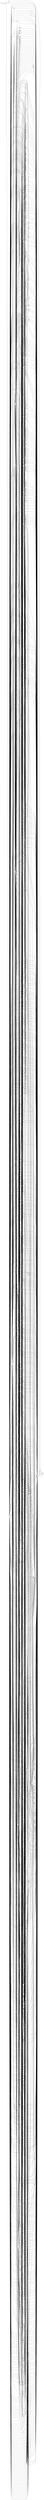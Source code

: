 digraph {
    node[shape=circle,label=""]
    rankdir="LR";
    MachineReady [shape=square];
    JobFinished [shape=square];
    GetSyncCommit -> ApplyChangelist;
    SetBuildNumber -> ApplyChangelist;
    ApplyChangelist -> ValidateChangesToRestrictedFolders;
    ApplyChangelist -> ValidateLoadedModel;
    GetSyncCommit -> SetBuildNumber;
    ApplyChangelist -> MachineReady;
    MachineReady -> VerifyApplicationChanges;
    MachineReady -> ValidateModels;
    MachineReady -> ValidateGDPRL1Classifications;
    MachineReady -> ValidateEnlistmentIsolation;
    MachineReady -> ValidateEnlistmentModules;
    MachineReady -> RunInfrastructureUnitTests;
    MachineReady -> BuildAppModules;
    ApplicationTestToolsRelease -> BuildAppModules;
    MachineReady -> BuildAppModulesClean;
    ApplicationTestToolsRelease -> BuildAppModulesClean;
    MachineReady -> BuildSystemApplication;
    MachineReady -> BuildSystemApplicationClean;
    MachineReady -> BuildSystemApplicationStrictMode;
    MachineReady -> BuildTranslatedSystemApplication;
    MachineReady -> BuildCoreApplication_W1;
    BuildSystemApplication -> BuildCoreApplication_W1;
    MachineReady -> BuildCoreApplication_AT;
    BuildSystemApplication -> BuildCoreApplication_AT;
    MachineReady -> BuildCoreApplication_AU;
    BuildSystemApplication -> BuildCoreApplication_AU;
    MachineReady -> BuildCoreApplication_BE;
    BuildSystemApplication -> BuildCoreApplication_BE;
    MachineReady -> BuildCoreApplication_CA;
    BuildSystemApplication -> BuildCoreApplication_CA;
    MachineReady -> BuildCoreApplication_CH;
    BuildSystemApplication -> BuildCoreApplication_CH;
    MachineReady -> BuildCoreApplication_CZ;
    BuildSystemApplication -> BuildCoreApplication_CZ;
    MachineReady -> BuildCoreApplication_DE;
    BuildSystemApplication -> BuildCoreApplication_DE;
    MachineReady -> BuildCoreApplication_DK;
    BuildSystemApplication -> BuildCoreApplication_DK;
    MachineReady -> BuildCoreApplication_ES;
    BuildSystemApplication -> BuildCoreApplication_ES;
    MachineReady -> BuildCoreApplication_FI;
    BuildSystemApplication -> BuildCoreApplication_FI;
    MachineReady -> BuildCoreApplication_FR;
    BuildSystemApplication -> BuildCoreApplication_FR;
    MachineReady -> BuildCoreApplication_GB;
    BuildSystemApplication -> BuildCoreApplication_GB;
    MachineReady -> BuildCoreApplication_IN;
    BuildSystemApplication -> BuildCoreApplication_IN;
    MachineReady -> BuildCoreApplication_IS;
    BuildSystemApplication -> BuildCoreApplication_IS;
    MachineReady -> BuildCoreApplication_IT;
    BuildSystemApplication -> BuildCoreApplication_IT;
    MachineReady -> BuildCoreApplication_MX;
    BuildSystemApplication -> BuildCoreApplication_MX;
    MachineReady -> BuildCoreApplication_NL;
    BuildSystemApplication -> BuildCoreApplication_NL;
    MachineReady -> BuildCoreApplication_NO;
    BuildSystemApplication -> BuildCoreApplication_NO;
    MachineReady -> BuildCoreApplication_NZ;
    BuildSystemApplication -> BuildCoreApplication_NZ;
    MachineReady -> BuildCoreApplication_SE;
    BuildSystemApplication -> BuildCoreApplication_SE;
    MachineReady -> BuildCoreApplication_US;
    BuildSystemApplication -> BuildCoreApplication_US;
    MachineReady -> BuildCoreApplication_RU;
    BuildSystemApplication -> BuildCoreApplication_RU;
    MachineReady -> BuildCoreApplication_APAC;
    BuildSystemApplication -> BuildCoreApplication_APAC;
    MachineReady -> BuildCoreApplication_DACH;
    BuildSystemApplication -> BuildCoreApplication_DACH;
    MachineReady -> BuildCoreApplication_NA;
    BuildSystemApplication -> BuildCoreApplication_NA;
    MachineReady -> BuildCoreApplicationClean_W1;
    BuildSystemApplicationClean -> BuildCoreApplicationClean_W1;
    MachineReady -> BuildCoreApplicationClean_US;
    BuildSystemApplicationClean -> BuildCoreApplicationClean_US;
    MachineReady -> BuildCoreApplicationClean_IN;
    BuildSystemApplicationClean -> BuildCoreApplicationClean_IN;
    MachineReady -> BuildCoreApplicationStrictMode_W1;
    BuildSystemApplication -> BuildCoreApplicationStrictMode_W1;
    MachineReady -> BuildCoreApplicationStrictMode_AT;
    BuildSystemApplication -> BuildCoreApplicationStrictMode_AT;
    MachineReady -> BuildCoreApplicationStrictMode_AU;
    BuildSystemApplication -> BuildCoreApplicationStrictMode_AU;
    MachineReady -> BuildCoreApplicationStrictMode_BE;
    BuildSystemApplication -> BuildCoreApplicationStrictMode_BE;
    MachineReady -> BuildCoreApplicationStrictMode_CA;
    BuildSystemApplication -> BuildCoreApplicationStrictMode_CA;
    MachineReady -> BuildCoreApplicationStrictMode_CH;
    BuildSystemApplication -> BuildCoreApplicationStrictMode_CH;
    MachineReady -> BuildCoreApplicationStrictMode_CZ;
    BuildSystemApplication -> BuildCoreApplicationStrictMode_CZ;
    MachineReady -> BuildCoreApplicationStrictMode_DE;
    BuildSystemApplication -> BuildCoreApplicationStrictMode_DE;
    MachineReady -> BuildCoreApplicationStrictMode_DK;
    BuildSystemApplication -> BuildCoreApplicationStrictMode_DK;
    MachineReady -> BuildCoreApplicationStrictMode_ES;
    BuildSystemApplication -> BuildCoreApplicationStrictMode_ES;
    MachineReady -> BuildCoreApplicationStrictMode_FI;
    BuildSystemApplication -> BuildCoreApplicationStrictMode_FI;
    MachineReady -> BuildCoreApplicationStrictMode_FR;
    BuildSystemApplication -> BuildCoreApplicationStrictMode_FR;
    MachineReady -> BuildCoreApplicationStrictMode_GB;
    BuildSystemApplication -> BuildCoreApplicationStrictMode_GB;
    MachineReady -> BuildCoreApplicationStrictMode_IN;
    BuildSystemApplication -> BuildCoreApplicationStrictMode_IN;
    MachineReady -> BuildCoreApplicationStrictMode_IS;
    BuildSystemApplication -> BuildCoreApplicationStrictMode_IS;
    MachineReady -> BuildCoreApplicationStrictMode_IT;
    BuildSystemApplication -> BuildCoreApplicationStrictMode_IT;
    MachineReady -> BuildCoreApplicationStrictMode_MX;
    BuildSystemApplication -> BuildCoreApplicationStrictMode_MX;
    MachineReady -> BuildCoreApplicationStrictMode_NL;
    BuildSystemApplication -> BuildCoreApplicationStrictMode_NL;
    MachineReady -> BuildCoreApplicationStrictMode_NO;
    BuildSystemApplication -> BuildCoreApplicationStrictMode_NO;
    MachineReady -> BuildCoreApplicationStrictMode_NZ;
    BuildSystemApplication -> BuildCoreApplicationStrictMode_NZ;
    MachineReady -> BuildCoreApplicationStrictMode_SE;
    BuildSystemApplication -> BuildCoreApplicationStrictMode_SE;
    MachineReady -> BuildCoreApplicationStrictMode_US;
    BuildSystemApplication -> BuildCoreApplicationStrictMode_US;
    MachineReady -> BuildCoreApplicationStrictMode_RU;
    BuildSystemApplication -> BuildCoreApplicationStrictMode_RU;
    MachineReady -> BuildCoreApplicationStrictMode_APAC;
    BuildSystemApplication -> BuildCoreApplicationStrictMode_APAC;
    MachineReady -> BuildCoreApplicationStrictMode_DACH;
    BuildSystemApplication -> BuildCoreApplicationStrictMode_DACH;
    MachineReady -> BuildCoreApplicationStrictMode_NA;
    BuildSystemApplication -> BuildCoreApplicationStrictMode_NA;
    MachineReady -> RunCodeCopBaseApplication_W1;
    BuildCoreApplication_W1 -> RunCodeCopBaseApplication_W1;
    MachineReady -> RunCodeCopBaseApplication_AT;
    BuildCoreApplication_AT -> RunCodeCopBaseApplication_AT;
    MachineReady -> RunCodeCopBaseApplication_AU;
    BuildCoreApplication_AU -> RunCodeCopBaseApplication_AU;
    MachineReady -> RunCodeCopBaseApplication_BE;
    BuildCoreApplication_BE -> RunCodeCopBaseApplication_BE;
    MachineReady -> RunCodeCopBaseApplication_CA;
    BuildCoreApplication_CA -> RunCodeCopBaseApplication_CA;
    MachineReady -> RunCodeCopBaseApplication_CH;
    BuildCoreApplication_CH -> RunCodeCopBaseApplication_CH;
    MachineReady -> RunCodeCopBaseApplication_CZ;
    BuildCoreApplication_CZ -> RunCodeCopBaseApplication_CZ;
    MachineReady -> RunCodeCopBaseApplication_DE;
    BuildCoreApplication_DE -> RunCodeCopBaseApplication_DE;
    MachineReady -> RunCodeCopBaseApplication_DK;
    BuildCoreApplication_DK -> RunCodeCopBaseApplication_DK;
    MachineReady -> RunCodeCopBaseApplication_ES;
    BuildCoreApplication_ES -> RunCodeCopBaseApplication_ES;
    MachineReady -> RunCodeCopBaseApplication_FI;
    BuildCoreApplication_FI -> RunCodeCopBaseApplication_FI;
    MachineReady -> RunCodeCopBaseApplication_FR;
    BuildCoreApplication_FR -> RunCodeCopBaseApplication_FR;
    MachineReady -> RunCodeCopBaseApplication_GB;
    BuildCoreApplication_GB -> RunCodeCopBaseApplication_GB;
    MachineReady -> RunCodeCopBaseApplication_IN;
    BuildCoreApplication_IN -> RunCodeCopBaseApplication_IN;
    MachineReady -> RunCodeCopBaseApplication_IS;
    BuildCoreApplication_IS -> RunCodeCopBaseApplication_IS;
    MachineReady -> RunCodeCopBaseApplication_IT;
    BuildCoreApplication_IT -> RunCodeCopBaseApplication_IT;
    MachineReady -> RunCodeCopBaseApplication_MX;
    BuildCoreApplication_MX -> RunCodeCopBaseApplication_MX;
    MachineReady -> RunCodeCopBaseApplication_NL;
    BuildCoreApplication_NL -> RunCodeCopBaseApplication_NL;
    MachineReady -> RunCodeCopBaseApplication_NO;
    BuildCoreApplication_NO -> RunCodeCopBaseApplication_NO;
    MachineReady -> RunCodeCopBaseApplication_NZ;
    BuildCoreApplication_NZ -> RunCodeCopBaseApplication_NZ;
    MachineReady -> RunCodeCopBaseApplication_SE;
    BuildCoreApplication_SE -> RunCodeCopBaseApplication_SE;
    MachineReady -> RunCodeCopBaseApplication_US;
    BuildCoreApplication_US -> RunCodeCopBaseApplication_US;
    MachineReady -> RunCodeCopBaseApplication_RU;
    BuildCoreApplication_RU -> RunCodeCopBaseApplication_RU;
    MachineReady -> RunCodeCopBaseApplicationClean_W1;
    BuildCoreApplicationClean_W1 -> RunCodeCopBaseApplicationClean_W1;
    MachineReady -> RunCodeCopBaseApplicationClean_US;
    BuildCoreApplicationClean_US -> RunCodeCopBaseApplicationClean_US;
    MachineReady -> RunCodeCopBaseApplicationClean_IN;
    BuildCoreApplicationClean_IN -> RunCodeCopBaseApplicationClean_IN;
    MachineReady -> BuildTranslatedCoreApplication_W1;
    BuildTranslatedSystemApplication -> BuildTranslatedCoreApplication_W1;
    MachineReady -> BuildTranslatedCoreApplication_NA;
    BuildTranslatedSystemApplication -> BuildTranslatedCoreApplication_NA;
    MachineReady -> BuildTranslatedCoreApplication_AT;
    BuildTranslatedSystemApplication -> BuildTranslatedCoreApplication_AT;
    MachineReady -> BuildTranslatedCoreApplication_AU;
    BuildTranslatedSystemApplication -> BuildTranslatedCoreApplication_AU;
    MachineReady -> BuildTranslatedCoreApplication_BE;
    BuildTranslatedSystemApplication -> BuildTranslatedCoreApplication_BE;
    MachineReady -> BuildTranslatedCoreApplication_CA;
    BuildTranslatedSystemApplication -> BuildTranslatedCoreApplication_CA;
    MachineReady -> BuildTranslatedCoreApplication_CH;
    BuildTranslatedSystemApplication -> BuildTranslatedCoreApplication_CH;
    MachineReady -> BuildTranslatedCoreApplication_CZ;
    BuildTranslatedSystemApplication -> BuildTranslatedCoreApplication_CZ;
    MachineReady -> BuildTranslatedCoreApplication_DE;
    BuildTranslatedSystemApplication -> BuildTranslatedCoreApplication_DE;
    MachineReady -> BuildTranslatedCoreApplication_DK;
    BuildTranslatedSystemApplication -> BuildTranslatedCoreApplication_DK;
    MachineReady -> BuildTranslatedCoreApplication_ES;
    BuildTranslatedSystemApplication -> BuildTranslatedCoreApplication_ES;
    MachineReady -> BuildTranslatedCoreApplication_FI;
    BuildTranslatedSystemApplication -> BuildTranslatedCoreApplication_FI;
    MachineReady -> BuildTranslatedCoreApplication_FR;
    BuildTranslatedSystemApplication -> BuildTranslatedCoreApplication_FR;
    MachineReady -> BuildTranslatedCoreApplication_GB;
    BuildTranslatedSystemApplication -> BuildTranslatedCoreApplication_GB;
    MachineReady -> BuildTranslatedCoreApplication_IN;
    BuildTranslatedSystemApplication -> BuildTranslatedCoreApplication_IN;
    MachineReady -> BuildTranslatedCoreApplication_IS;
    BuildTranslatedSystemApplication -> BuildTranslatedCoreApplication_IS;
    MachineReady -> BuildTranslatedCoreApplication_IT;
    BuildTranslatedSystemApplication -> BuildTranslatedCoreApplication_IT;
    MachineReady -> BuildTranslatedCoreApplication_MX;
    BuildTranslatedSystemApplication -> BuildTranslatedCoreApplication_MX;
    MachineReady -> BuildTranslatedCoreApplication_NL;
    BuildTranslatedSystemApplication -> BuildTranslatedCoreApplication_NL;
    MachineReady -> BuildTranslatedCoreApplication_NO;
    BuildTranslatedSystemApplication -> BuildTranslatedCoreApplication_NO;
    MachineReady -> BuildTranslatedCoreApplication_NZ;
    BuildTranslatedSystemApplication -> BuildTranslatedCoreApplication_NZ;
    MachineReady -> BuildTranslatedCoreApplication_SE;
    BuildTranslatedSystemApplication -> BuildTranslatedCoreApplication_SE;
    MachineReady -> BuildTranslatedCoreApplication_US;
    BuildTranslatedSystemApplication -> BuildTranslatedCoreApplication_US;
    MachineReady -> BuildTranslatedCoreApplication_RU;
    BuildTranslatedSystemApplication -> BuildTranslatedCoreApplication_RU;
    MachineReady -> BuildApplicationTests_W1;
    BuildALTestFramework -> BuildApplicationTests_W1;
    BuildSystemApplicationTest -> BuildApplicationTests_W1;
    ApplicationTestToolsRelease -> BuildApplicationTests_W1;
    BuildSystemApplication -> BuildApplicationTests_W1;
    BuildCoreApplication_W1 -> BuildApplicationTests_W1;
    MachineReady -> BuildApplicationTests_AT;
    BuildALTestFramework -> BuildApplicationTests_AT;
    BuildSystemApplicationTest -> BuildApplicationTests_AT;
    ApplicationTestToolsRelease -> BuildApplicationTests_AT;
    BuildSystemApplication -> BuildApplicationTests_AT;
    BuildCoreApplication_AT -> BuildApplicationTests_AT;
    MachineReady -> BuildApplicationTests_AU;
    BuildALTestFramework -> BuildApplicationTests_AU;
    BuildSystemApplicationTest -> BuildApplicationTests_AU;
    ApplicationTestToolsRelease -> BuildApplicationTests_AU;
    BuildSystemApplication -> BuildApplicationTests_AU;
    BuildCoreApplication_AU -> BuildApplicationTests_AU;
    MachineReady -> BuildApplicationTests_BE;
    BuildALTestFramework -> BuildApplicationTests_BE;
    BuildSystemApplicationTest -> BuildApplicationTests_BE;
    ApplicationTestToolsRelease -> BuildApplicationTests_BE;
    BuildSystemApplication -> BuildApplicationTests_BE;
    BuildCoreApplication_BE -> BuildApplicationTests_BE;
    MachineReady -> BuildApplicationTests_CA;
    BuildALTestFramework -> BuildApplicationTests_CA;
    BuildSystemApplicationTest -> BuildApplicationTests_CA;
    ApplicationTestToolsRelease -> BuildApplicationTests_CA;
    BuildSystemApplication -> BuildApplicationTests_CA;
    BuildCoreApplication_CA -> BuildApplicationTests_CA;
    MachineReady -> BuildApplicationTests_CH;
    BuildALTestFramework -> BuildApplicationTests_CH;
    BuildSystemApplicationTest -> BuildApplicationTests_CH;
    ApplicationTestToolsRelease -> BuildApplicationTests_CH;
    BuildSystemApplication -> BuildApplicationTests_CH;
    BuildCoreApplication_CH -> BuildApplicationTests_CH;
    MachineReady -> BuildApplicationTests_CZ;
    BuildALTestFramework -> BuildApplicationTests_CZ;
    BuildSystemApplicationTest -> BuildApplicationTests_CZ;
    ApplicationTestToolsRelease -> BuildApplicationTests_CZ;
    BuildSystemApplication -> BuildApplicationTests_CZ;
    BuildCoreApplication_CZ -> BuildApplicationTests_CZ;
    MachineReady -> BuildApplicationTests_DE;
    BuildALTestFramework -> BuildApplicationTests_DE;
    BuildSystemApplicationTest -> BuildApplicationTests_DE;
    ApplicationTestToolsRelease -> BuildApplicationTests_DE;
    BuildSystemApplication -> BuildApplicationTests_DE;
    BuildCoreApplication_DE -> BuildApplicationTests_DE;
    MachineReady -> BuildApplicationTests_DK;
    BuildALTestFramework -> BuildApplicationTests_DK;
    BuildSystemApplicationTest -> BuildApplicationTests_DK;
    ApplicationTestToolsRelease -> BuildApplicationTests_DK;
    BuildSystemApplication -> BuildApplicationTests_DK;
    BuildCoreApplication_DK -> BuildApplicationTests_DK;
    MachineReady -> BuildApplicationTests_ES;
    BuildALTestFramework -> BuildApplicationTests_ES;
    BuildSystemApplicationTest -> BuildApplicationTests_ES;
    ApplicationTestToolsRelease -> BuildApplicationTests_ES;
    BuildSystemApplication -> BuildApplicationTests_ES;
    BuildCoreApplication_ES -> BuildApplicationTests_ES;
    MachineReady -> BuildApplicationTests_FI;
    BuildALTestFramework -> BuildApplicationTests_FI;
    BuildSystemApplicationTest -> BuildApplicationTests_FI;
    ApplicationTestToolsRelease -> BuildApplicationTests_FI;
    BuildSystemApplication -> BuildApplicationTests_FI;
    BuildCoreApplication_FI -> BuildApplicationTests_FI;
    MachineReady -> BuildApplicationTests_FR;
    BuildALTestFramework -> BuildApplicationTests_FR;
    BuildSystemApplicationTest -> BuildApplicationTests_FR;
    ApplicationTestToolsRelease -> BuildApplicationTests_FR;
    BuildSystemApplication -> BuildApplicationTests_FR;
    BuildCoreApplication_FR -> BuildApplicationTests_FR;
    MachineReady -> BuildApplicationTests_GB;
    BuildALTestFramework -> BuildApplicationTests_GB;
    BuildSystemApplicationTest -> BuildApplicationTests_GB;
    ApplicationTestToolsRelease -> BuildApplicationTests_GB;
    BuildSystemApplication -> BuildApplicationTests_GB;
    BuildCoreApplication_GB -> BuildApplicationTests_GB;
    MachineReady -> BuildApplicationTests_IN;
    BuildALTestFramework -> BuildApplicationTests_IN;
    BuildSystemApplicationTest -> BuildApplicationTests_IN;
    ApplicationTestToolsRelease -> BuildApplicationTests_IN;
    BuildSystemApplication -> BuildApplicationTests_IN;
    BuildCoreApplication_IN -> BuildApplicationTests_IN;
    MachineReady -> BuildApplicationTests_IS;
    BuildALTestFramework -> BuildApplicationTests_IS;
    BuildSystemApplicationTest -> BuildApplicationTests_IS;
    ApplicationTestToolsRelease -> BuildApplicationTests_IS;
    BuildSystemApplication -> BuildApplicationTests_IS;
    BuildCoreApplication_IS -> BuildApplicationTests_IS;
    MachineReady -> BuildApplicationTests_IT;
    BuildALTestFramework -> BuildApplicationTests_IT;
    BuildSystemApplicationTest -> BuildApplicationTests_IT;
    ApplicationTestToolsRelease -> BuildApplicationTests_IT;
    BuildSystemApplication -> BuildApplicationTests_IT;
    BuildCoreApplication_IT -> BuildApplicationTests_IT;
    MachineReady -> BuildApplicationTests_MX;
    BuildALTestFramework -> BuildApplicationTests_MX;
    BuildSystemApplicationTest -> BuildApplicationTests_MX;
    ApplicationTestToolsRelease -> BuildApplicationTests_MX;
    BuildSystemApplication -> BuildApplicationTests_MX;
    BuildCoreApplication_MX -> BuildApplicationTests_MX;
    MachineReady -> BuildApplicationTests_NL;
    BuildALTestFramework -> BuildApplicationTests_NL;
    BuildSystemApplicationTest -> BuildApplicationTests_NL;
    ApplicationTestToolsRelease -> BuildApplicationTests_NL;
    BuildSystemApplication -> BuildApplicationTests_NL;
    BuildCoreApplication_NL -> BuildApplicationTests_NL;
    MachineReady -> BuildApplicationTests_NO;
    BuildALTestFramework -> BuildApplicationTests_NO;
    BuildSystemApplicationTest -> BuildApplicationTests_NO;
    ApplicationTestToolsRelease -> BuildApplicationTests_NO;
    BuildSystemApplication -> BuildApplicationTests_NO;
    BuildCoreApplication_NO -> BuildApplicationTests_NO;
    MachineReady -> BuildApplicationTests_NZ;
    BuildALTestFramework -> BuildApplicationTests_NZ;
    BuildSystemApplicationTest -> BuildApplicationTests_NZ;
    ApplicationTestToolsRelease -> BuildApplicationTests_NZ;
    BuildSystemApplication -> BuildApplicationTests_NZ;
    BuildCoreApplication_NZ -> BuildApplicationTests_NZ;
    MachineReady -> BuildApplicationTests_SE;
    BuildALTestFramework -> BuildApplicationTests_SE;
    BuildSystemApplicationTest -> BuildApplicationTests_SE;
    ApplicationTestToolsRelease -> BuildApplicationTests_SE;
    BuildSystemApplication -> BuildApplicationTests_SE;
    BuildCoreApplication_SE -> BuildApplicationTests_SE;
    MachineReady -> BuildApplicationTests_US;
    BuildALTestFramework -> BuildApplicationTests_US;
    BuildSystemApplicationTest -> BuildApplicationTests_US;
    ApplicationTestToolsRelease -> BuildApplicationTests_US;
    BuildSystemApplication -> BuildApplicationTests_US;
    BuildCoreApplication_US -> BuildApplicationTests_US;
    MachineReady -> BuildApplicationTests_RU;
    BuildALTestFramework -> BuildApplicationTests_RU;
    BuildSystemApplicationTest -> BuildApplicationTests_RU;
    ApplicationTestToolsRelease -> BuildApplicationTests_RU;
    BuildSystemApplication -> BuildApplicationTests_RU;
    BuildCoreApplication_RU -> BuildApplicationTests_RU;
    MachineReady -> BuildApplicationTestsClean_W1;
    BuildALTestFramework -> BuildApplicationTestsClean_W1;
    BuildSystemApplicationTestClean -> BuildApplicationTestsClean_W1;
    ApplicationTestToolsRelease -> BuildApplicationTestsClean_W1;
    BuildSystemApplicationClean -> BuildApplicationTestsClean_W1;
    BuildCoreApplicationClean_W1 -> BuildApplicationTestsClean_W1;
    MachineReady -> BuildApplicationTestsClean_IN;
    BuildALTestFramework -> BuildApplicationTestsClean_IN;
    BuildSystemApplicationTestClean -> BuildApplicationTestsClean_IN;
    ApplicationTestToolsRelease -> BuildApplicationTestsClean_IN;
    BuildSystemApplicationClean -> BuildApplicationTestsClean_IN;
    BuildCoreApplicationClean_IN -> BuildApplicationTestsClean_IN;
    MachineReady -> BuildApplicationLanguagePacks;
    BuildSystemApplication -> BuildApplicationLanguagePacks;
    BuildCoreApplication_W1 -> BuildApplicationLanguagePacks;
    MachineReady -> BuildAppExtensions_W1;
    BuildSystemApplication -> BuildAppExtensions_W1;
    BuildALTestFramework -> BuildAppExtensions_W1;
    BuildSystemApplicationTest -> BuildAppExtensions_W1;
    BuildCoreApplication_W1 -> BuildAppExtensions_W1;
    BuildApplicationTests_W1 -> BuildAppExtensions_W1;
    MachineReady -> BuildAppExtensions_AT;
    BuildSystemApplication -> BuildAppExtensions_AT;
    BuildALTestFramework -> BuildAppExtensions_AT;
    BuildSystemApplicationTest -> BuildAppExtensions_AT;
    BuildCoreApplication_AT -> BuildAppExtensions_AT;
    BuildApplicationTests_AT -> BuildAppExtensions_AT;
    MachineReady -> BuildAppExtensions_AU;
    BuildSystemApplication -> BuildAppExtensions_AU;
    BuildALTestFramework -> BuildAppExtensions_AU;
    BuildSystemApplicationTest -> BuildAppExtensions_AU;
    BuildCoreApplication_AU -> BuildAppExtensions_AU;
    BuildApplicationTests_AU -> BuildAppExtensions_AU;
    MachineReady -> BuildAppExtensions_BE;
    BuildSystemApplication -> BuildAppExtensions_BE;
    BuildALTestFramework -> BuildAppExtensions_BE;
    BuildSystemApplicationTest -> BuildAppExtensions_BE;
    BuildCoreApplication_BE -> BuildAppExtensions_BE;
    BuildApplicationTests_BE -> BuildAppExtensions_BE;
    MachineReady -> BuildAppExtensions_CA;
    BuildSystemApplication -> BuildAppExtensions_CA;
    BuildALTestFramework -> BuildAppExtensions_CA;
    BuildSystemApplicationTest -> BuildAppExtensions_CA;
    BuildCoreApplication_CA -> BuildAppExtensions_CA;
    BuildApplicationTests_CA -> BuildAppExtensions_CA;
    MachineReady -> BuildAppExtensions_CH;
    BuildSystemApplication -> BuildAppExtensions_CH;
    BuildALTestFramework -> BuildAppExtensions_CH;
    BuildSystemApplicationTest -> BuildAppExtensions_CH;
    BuildCoreApplication_CH -> BuildAppExtensions_CH;
    BuildApplicationTests_CH -> BuildAppExtensions_CH;
    MachineReady -> BuildAppExtensions_CZ;
    BuildSystemApplication -> BuildAppExtensions_CZ;
    BuildALTestFramework -> BuildAppExtensions_CZ;
    BuildSystemApplicationTest -> BuildAppExtensions_CZ;
    BuildCoreApplication_CZ -> BuildAppExtensions_CZ;
    BuildApplicationTests_CZ -> BuildAppExtensions_CZ;
    MachineReady -> BuildAppExtensions_DE;
    BuildSystemApplication -> BuildAppExtensions_DE;
    BuildALTestFramework -> BuildAppExtensions_DE;
    BuildSystemApplicationTest -> BuildAppExtensions_DE;
    BuildCoreApplication_DE -> BuildAppExtensions_DE;
    BuildApplicationTests_DE -> BuildAppExtensions_DE;
    MachineReady -> BuildAppExtensions_DK;
    BuildSystemApplication -> BuildAppExtensions_DK;
    BuildALTestFramework -> BuildAppExtensions_DK;
    BuildSystemApplicationTest -> BuildAppExtensions_DK;
    BuildCoreApplication_DK -> BuildAppExtensions_DK;
    BuildApplicationTests_DK -> BuildAppExtensions_DK;
    MachineReady -> BuildAppExtensions_ES;
    BuildSystemApplication -> BuildAppExtensions_ES;
    BuildALTestFramework -> BuildAppExtensions_ES;
    BuildSystemApplicationTest -> BuildAppExtensions_ES;
    BuildCoreApplication_ES -> BuildAppExtensions_ES;
    BuildApplicationTests_ES -> BuildAppExtensions_ES;
    MachineReady -> BuildAppExtensions_FI;
    BuildSystemApplication -> BuildAppExtensions_FI;
    BuildALTestFramework -> BuildAppExtensions_FI;
    BuildSystemApplicationTest -> BuildAppExtensions_FI;
    BuildCoreApplication_FI -> BuildAppExtensions_FI;
    BuildApplicationTests_FI -> BuildAppExtensions_FI;
    MachineReady -> BuildAppExtensions_FR;
    BuildSystemApplication -> BuildAppExtensions_FR;
    BuildALTestFramework -> BuildAppExtensions_FR;
    BuildSystemApplicationTest -> BuildAppExtensions_FR;
    BuildCoreApplication_FR -> BuildAppExtensions_FR;
    BuildApplicationTests_FR -> BuildAppExtensions_FR;
    MachineReady -> BuildAppExtensions_GB;
    BuildSystemApplication -> BuildAppExtensions_GB;
    BuildALTestFramework -> BuildAppExtensions_GB;
    BuildSystemApplicationTest -> BuildAppExtensions_GB;
    BuildCoreApplication_GB -> BuildAppExtensions_GB;
    BuildApplicationTests_GB -> BuildAppExtensions_GB;
    MachineReady -> BuildAppExtensions_IN;
    BuildSystemApplication -> BuildAppExtensions_IN;
    BuildALTestFramework -> BuildAppExtensions_IN;
    BuildSystemApplicationTest -> BuildAppExtensions_IN;
    BuildCoreApplication_IN -> BuildAppExtensions_IN;
    BuildApplicationTests_IN -> BuildAppExtensions_IN;
    MachineReady -> BuildAppExtensions_IS;
    BuildSystemApplication -> BuildAppExtensions_IS;
    BuildALTestFramework -> BuildAppExtensions_IS;
    BuildSystemApplicationTest -> BuildAppExtensions_IS;
    BuildCoreApplication_IS -> BuildAppExtensions_IS;
    BuildApplicationTests_IS -> BuildAppExtensions_IS;
    MachineReady -> BuildAppExtensions_IT;
    BuildSystemApplication -> BuildAppExtensions_IT;
    BuildALTestFramework -> BuildAppExtensions_IT;
    BuildSystemApplicationTest -> BuildAppExtensions_IT;
    BuildCoreApplication_IT -> BuildAppExtensions_IT;
    BuildApplicationTests_IT -> BuildAppExtensions_IT;
    MachineReady -> BuildAppExtensions_MX;
    BuildSystemApplication -> BuildAppExtensions_MX;
    BuildALTestFramework -> BuildAppExtensions_MX;
    BuildSystemApplicationTest -> BuildAppExtensions_MX;
    BuildCoreApplication_MX -> BuildAppExtensions_MX;
    BuildApplicationTests_MX -> BuildAppExtensions_MX;
    MachineReady -> BuildAppExtensions_NL;
    BuildSystemApplication -> BuildAppExtensions_NL;
    BuildALTestFramework -> BuildAppExtensions_NL;
    BuildSystemApplicationTest -> BuildAppExtensions_NL;
    BuildCoreApplication_NL -> BuildAppExtensions_NL;
    BuildApplicationTests_NL -> BuildAppExtensions_NL;
    MachineReady -> BuildAppExtensions_NO;
    BuildSystemApplication -> BuildAppExtensions_NO;
    BuildALTestFramework -> BuildAppExtensions_NO;
    BuildSystemApplicationTest -> BuildAppExtensions_NO;
    BuildCoreApplication_NO -> BuildAppExtensions_NO;
    BuildApplicationTests_NO -> BuildAppExtensions_NO;
    MachineReady -> BuildAppExtensions_NZ;
    BuildSystemApplication -> BuildAppExtensions_NZ;
    BuildALTestFramework -> BuildAppExtensions_NZ;
    BuildSystemApplicationTest -> BuildAppExtensions_NZ;
    BuildCoreApplication_NZ -> BuildAppExtensions_NZ;
    BuildApplicationTests_NZ -> BuildAppExtensions_NZ;
    MachineReady -> BuildAppExtensions_SE;
    BuildSystemApplication -> BuildAppExtensions_SE;
    BuildALTestFramework -> BuildAppExtensions_SE;
    BuildSystemApplicationTest -> BuildAppExtensions_SE;
    BuildCoreApplication_SE -> BuildAppExtensions_SE;
    BuildApplicationTests_SE -> BuildAppExtensions_SE;
    MachineReady -> BuildAppExtensions_US;
    BuildSystemApplication -> BuildAppExtensions_US;
    BuildALTestFramework -> BuildAppExtensions_US;
    BuildSystemApplicationTest -> BuildAppExtensions_US;
    BuildCoreApplication_US -> BuildAppExtensions_US;
    BuildApplicationTests_US -> BuildAppExtensions_US;
    MachineReady -> BuildAppExtensions_RU;
    BuildSystemApplication -> BuildAppExtensions_RU;
    BuildALTestFramework -> BuildAppExtensions_RU;
    BuildSystemApplicationTest -> BuildAppExtensions_RU;
    BuildCoreApplication_RU -> BuildAppExtensions_RU;
    BuildApplicationTests_RU -> BuildAppExtensions_RU;
    MachineReady -> BuildAppExtensionsClean_W1;
    BuildSystemApplicationClean -> BuildAppExtensionsClean_W1;
    BuildALTestFramework -> BuildAppExtensionsClean_W1;
    BuildSystemApplicationTestClean -> BuildAppExtensionsClean_W1;
    BuildCoreApplicationClean_W1 -> BuildAppExtensionsClean_W1;
    BuildApplicationTestsClean_W1 -> BuildAppExtensionsClean_W1;
    MachineReady -> BuildAppExtensionsClean_IN;
    BuildSystemApplicationClean -> BuildAppExtensionsClean_IN;
    BuildALTestFramework -> BuildAppExtensionsClean_IN;
    BuildSystemApplicationTestClean -> BuildAppExtensionsClean_IN;
    BuildCoreApplicationClean_IN -> BuildAppExtensionsClean_IN;
    BuildApplicationTestsClean_IN -> BuildAppExtensionsClean_IN;
    MachineReady -> BuildAppExtensionsStrictMode_W1;
    BuildSystemApplication -> BuildAppExtensionsStrictMode_W1;
    BuildALTestFramework -> BuildAppExtensionsStrictMode_W1;
    BuildSystemApplicationTest -> BuildAppExtensionsStrictMode_W1;
    BuildCoreApplication_W1 -> BuildAppExtensionsStrictMode_W1;
    BuildApplicationTests_W1 -> BuildAppExtensionsStrictMode_W1;
    MachineReady -> BuildAppExtensionsStrictMode_AT;
    BuildSystemApplication -> BuildAppExtensionsStrictMode_AT;
    BuildALTestFramework -> BuildAppExtensionsStrictMode_AT;
    BuildSystemApplicationTest -> BuildAppExtensionsStrictMode_AT;
    BuildCoreApplication_AT -> BuildAppExtensionsStrictMode_AT;
    BuildApplicationTests_AT -> BuildAppExtensionsStrictMode_AT;
    MachineReady -> BuildAppExtensionsStrictMode_AU;
    BuildSystemApplication -> BuildAppExtensionsStrictMode_AU;
    BuildALTestFramework -> BuildAppExtensionsStrictMode_AU;
    BuildSystemApplicationTest -> BuildAppExtensionsStrictMode_AU;
    BuildCoreApplication_AU -> BuildAppExtensionsStrictMode_AU;
    BuildApplicationTests_AU -> BuildAppExtensionsStrictMode_AU;
    MachineReady -> BuildAppExtensionsStrictMode_BE;
    BuildSystemApplication -> BuildAppExtensionsStrictMode_BE;
    BuildALTestFramework -> BuildAppExtensionsStrictMode_BE;
    BuildSystemApplicationTest -> BuildAppExtensionsStrictMode_BE;
    BuildCoreApplication_BE -> BuildAppExtensionsStrictMode_BE;
    BuildApplicationTests_BE -> BuildAppExtensionsStrictMode_BE;
    MachineReady -> BuildAppExtensionsStrictMode_CA;
    BuildSystemApplication -> BuildAppExtensionsStrictMode_CA;
    BuildALTestFramework -> BuildAppExtensionsStrictMode_CA;
    BuildSystemApplicationTest -> BuildAppExtensionsStrictMode_CA;
    BuildCoreApplication_CA -> BuildAppExtensionsStrictMode_CA;
    BuildApplicationTests_CA -> BuildAppExtensionsStrictMode_CA;
    MachineReady -> BuildAppExtensionsStrictMode_CH;
    BuildSystemApplication -> BuildAppExtensionsStrictMode_CH;
    BuildALTestFramework -> BuildAppExtensionsStrictMode_CH;
    BuildSystemApplicationTest -> BuildAppExtensionsStrictMode_CH;
    BuildCoreApplication_CH -> BuildAppExtensionsStrictMode_CH;
    BuildApplicationTests_CH -> BuildAppExtensionsStrictMode_CH;
    MachineReady -> BuildAppExtensionsStrictMode_CZ;
    BuildSystemApplication -> BuildAppExtensionsStrictMode_CZ;
    BuildALTestFramework -> BuildAppExtensionsStrictMode_CZ;
    BuildSystemApplicationTest -> BuildAppExtensionsStrictMode_CZ;
    BuildCoreApplication_CZ -> BuildAppExtensionsStrictMode_CZ;
    BuildApplicationTests_CZ -> BuildAppExtensionsStrictMode_CZ;
    MachineReady -> BuildAppExtensionsStrictMode_DE;
    BuildSystemApplication -> BuildAppExtensionsStrictMode_DE;
    BuildALTestFramework -> BuildAppExtensionsStrictMode_DE;
    BuildSystemApplicationTest -> BuildAppExtensionsStrictMode_DE;
    BuildCoreApplication_DE -> BuildAppExtensionsStrictMode_DE;
    BuildApplicationTests_DE -> BuildAppExtensionsStrictMode_DE;
    MachineReady -> BuildAppExtensionsStrictMode_DK;
    BuildSystemApplication -> BuildAppExtensionsStrictMode_DK;
    BuildALTestFramework -> BuildAppExtensionsStrictMode_DK;
    BuildSystemApplicationTest -> BuildAppExtensionsStrictMode_DK;
    BuildCoreApplication_DK -> BuildAppExtensionsStrictMode_DK;
    BuildApplicationTests_DK -> BuildAppExtensionsStrictMode_DK;
    MachineReady -> BuildAppExtensionsStrictMode_ES;
    BuildSystemApplication -> BuildAppExtensionsStrictMode_ES;
    BuildALTestFramework -> BuildAppExtensionsStrictMode_ES;
    BuildSystemApplicationTest -> BuildAppExtensionsStrictMode_ES;
    BuildCoreApplication_ES -> BuildAppExtensionsStrictMode_ES;
    BuildApplicationTests_ES -> BuildAppExtensionsStrictMode_ES;
    MachineReady -> BuildAppExtensionsStrictMode_FI;
    BuildSystemApplication -> BuildAppExtensionsStrictMode_FI;
    BuildALTestFramework -> BuildAppExtensionsStrictMode_FI;
    BuildSystemApplicationTest -> BuildAppExtensionsStrictMode_FI;
    BuildCoreApplication_FI -> BuildAppExtensionsStrictMode_FI;
    BuildApplicationTests_FI -> BuildAppExtensionsStrictMode_FI;
    MachineReady -> BuildAppExtensionsStrictMode_FR;
    BuildSystemApplication -> BuildAppExtensionsStrictMode_FR;
    BuildALTestFramework -> BuildAppExtensionsStrictMode_FR;
    BuildSystemApplicationTest -> BuildAppExtensionsStrictMode_FR;
    BuildCoreApplication_FR -> BuildAppExtensionsStrictMode_FR;
    BuildApplicationTests_FR -> BuildAppExtensionsStrictMode_FR;
    MachineReady -> BuildAppExtensionsStrictMode_GB;
    BuildSystemApplication -> BuildAppExtensionsStrictMode_GB;
    BuildALTestFramework -> BuildAppExtensionsStrictMode_GB;
    BuildSystemApplicationTest -> BuildAppExtensionsStrictMode_GB;
    BuildCoreApplication_GB -> BuildAppExtensionsStrictMode_GB;
    BuildApplicationTests_GB -> BuildAppExtensionsStrictMode_GB;
    MachineReady -> BuildAppExtensionsStrictMode_IN;
    BuildSystemApplication -> BuildAppExtensionsStrictMode_IN;
    BuildALTestFramework -> BuildAppExtensionsStrictMode_IN;
    BuildSystemApplicationTest -> BuildAppExtensionsStrictMode_IN;
    BuildCoreApplication_IN -> BuildAppExtensionsStrictMode_IN;
    BuildApplicationTests_IN -> BuildAppExtensionsStrictMode_IN;
    MachineReady -> BuildAppExtensionsStrictMode_IS;
    BuildSystemApplication -> BuildAppExtensionsStrictMode_IS;
    BuildALTestFramework -> BuildAppExtensionsStrictMode_IS;
    BuildSystemApplicationTest -> BuildAppExtensionsStrictMode_IS;
    BuildCoreApplication_IS -> BuildAppExtensionsStrictMode_IS;
    BuildApplicationTests_IS -> BuildAppExtensionsStrictMode_IS;
    MachineReady -> BuildAppExtensionsStrictMode_IT;
    BuildSystemApplication -> BuildAppExtensionsStrictMode_IT;
    BuildALTestFramework -> BuildAppExtensionsStrictMode_IT;
    BuildSystemApplicationTest -> BuildAppExtensionsStrictMode_IT;
    BuildCoreApplication_IT -> BuildAppExtensionsStrictMode_IT;
    BuildApplicationTests_IT -> BuildAppExtensionsStrictMode_IT;
    MachineReady -> BuildAppExtensionsStrictMode_MX;
    BuildSystemApplication -> BuildAppExtensionsStrictMode_MX;
    BuildALTestFramework -> BuildAppExtensionsStrictMode_MX;
    BuildSystemApplicationTest -> BuildAppExtensionsStrictMode_MX;
    BuildCoreApplication_MX -> BuildAppExtensionsStrictMode_MX;
    BuildApplicationTests_MX -> BuildAppExtensionsStrictMode_MX;
    MachineReady -> BuildAppExtensionsStrictMode_NL;
    BuildSystemApplication -> BuildAppExtensionsStrictMode_NL;
    BuildALTestFramework -> BuildAppExtensionsStrictMode_NL;
    BuildSystemApplicationTest -> BuildAppExtensionsStrictMode_NL;
    BuildCoreApplication_NL -> BuildAppExtensionsStrictMode_NL;
    BuildApplicationTests_NL -> BuildAppExtensionsStrictMode_NL;
    MachineReady -> BuildAppExtensionsStrictMode_NO;
    BuildSystemApplication -> BuildAppExtensionsStrictMode_NO;
    BuildALTestFramework -> BuildAppExtensionsStrictMode_NO;
    BuildSystemApplicationTest -> BuildAppExtensionsStrictMode_NO;
    BuildCoreApplication_NO -> BuildAppExtensionsStrictMode_NO;
    BuildApplicationTests_NO -> BuildAppExtensionsStrictMode_NO;
    MachineReady -> BuildAppExtensionsStrictMode_NZ;
    BuildSystemApplication -> BuildAppExtensionsStrictMode_NZ;
    BuildALTestFramework -> BuildAppExtensionsStrictMode_NZ;
    BuildSystemApplicationTest -> BuildAppExtensionsStrictMode_NZ;
    BuildCoreApplication_NZ -> BuildAppExtensionsStrictMode_NZ;
    BuildApplicationTests_NZ -> BuildAppExtensionsStrictMode_NZ;
    MachineReady -> BuildAppExtensionsStrictMode_SE;
    BuildSystemApplication -> BuildAppExtensionsStrictMode_SE;
    BuildALTestFramework -> BuildAppExtensionsStrictMode_SE;
    BuildSystemApplicationTest -> BuildAppExtensionsStrictMode_SE;
    BuildCoreApplication_SE -> BuildAppExtensionsStrictMode_SE;
    BuildApplicationTests_SE -> BuildAppExtensionsStrictMode_SE;
    MachineReady -> BuildAppExtensionsStrictMode_US;
    BuildSystemApplication -> BuildAppExtensionsStrictMode_US;
    BuildALTestFramework -> BuildAppExtensionsStrictMode_US;
    BuildSystemApplicationTest -> BuildAppExtensionsStrictMode_US;
    BuildCoreApplication_US -> BuildAppExtensionsStrictMode_US;
    BuildApplicationTests_US -> BuildAppExtensionsStrictMode_US;
    MachineReady -> BuildAppExtensionsStrictMode_RU;
    BuildSystemApplication -> BuildAppExtensionsStrictMode_RU;
    BuildALTestFramework -> BuildAppExtensionsStrictMode_RU;
    BuildSystemApplicationTest -> BuildAppExtensionsStrictMode_RU;
    BuildCoreApplication_RU -> BuildAppExtensionsStrictMode_RU;
    BuildApplicationTests_RU -> BuildAppExtensionsStrictMode_RU;
    MachineReady -> BuildTranslatedAppExtensions_W1;
    BuildSystemApplication -> BuildTranslatedAppExtensions_W1;
    BuildALTestFramework -> BuildTranslatedAppExtensions_W1;
    BuildSystemApplicationTest -> BuildTranslatedAppExtensions_W1;
    BuildCoreApplication_W1 -> BuildTranslatedAppExtensions_W1;
    BuildApplicationTests_W1 -> BuildTranslatedAppExtensions_W1;
    MachineReady -> BuildTranslatedAppExtensions_AT;
    BuildSystemApplication -> BuildTranslatedAppExtensions_AT;
    BuildALTestFramework -> BuildTranslatedAppExtensions_AT;
    BuildSystemApplicationTest -> BuildTranslatedAppExtensions_AT;
    BuildCoreApplication_AT -> BuildTranslatedAppExtensions_AT;
    BuildApplicationTests_AT -> BuildTranslatedAppExtensions_AT;
    MachineReady -> BuildTranslatedAppExtensions_AU;
    BuildSystemApplication -> BuildTranslatedAppExtensions_AU;
    BuildALTestFramework -> BuildTranslatedAppExtensions_AU;
    BuildSystemApplicationTest -> BuildTranslatedAppExtensions_AU;
    BuildCoreApplication_AU -> BuildTranslatedAppExtensions_AU;
    BuildApplicationTests_AU -> BuildTranslatedAppExtensions_AU;
    MachineReady -> BuildTranslatedAppExtensions_BE;
    BuildSystemApplication -> BuildTranslatedAppExtensions_BE;
    BuildALTestFramework -> BuildTranslatedAppExtensions_BE;
    BuildSystemApplicationTest -> BuildTranslatedAppExtensions_BE;
    BuildCoreApplication_BE -> BuildTranslatedAppExtensions_BE;
    BuildApplicationTests_BE -> BuildTranslatedAppExtensions_BE;
    MachineReady -> BuildTranslatedAppExtensions_CA;
    BuildSystemApplication -> BuildTranslatedAppExtensions_CA;
    BuildALTestFramework -> BuildTranslatedAppExtensions_CA;
    BuildSystemApplicationTest -> BuildTranslatedAppExtensions_CA;
    BuildCoreApplication_CA -> BuildTranslatedAppExtensions_CA;
    BuildApplicationTests_CA -> BuildTranslatedAppExtensions_CA;
    MachineReady -> BuildTranslatedAppExtensions_CH;
    BuildSystemApplication -> BuildTranslatedAppExtensions_CH;
    BuildALTestFramework -> BuildTranslatedAppExtensions_CH;
    BuildSystemApplicationTest -> BuildTranslatedAppExtensions_CH;
    BuildCoreApplication_CH -> BuildTranslatedAppExtensions_CH;
    BuildApplicationTests_CH -> BuildTranslatedAppExtensions_CH;
    MachineReady -> BuildTranslatedAppExtensions_CZ;
    BuildSystemApplication -> BuildTranslatedAppExtensions_CZ;
    BuildALTestFramework -> BuildTranslatedAppExtensions_CZ;
    BuildSystemApplicationTest -> BuildTranslatedAppExtensions_CZ;
    BuildCoreApplication_CZ -> BuildTranslatedAppExtensions_CZ;
    BuildApplicationTests_CZ -> BuildTranslatedAppExtensions_CZ;
    MachineReady -> BuildTranslatedAppExtensions_DE;
    BuildSystemApplication -> BuildTranslatedAppExtensions_DE;
    BuildALTestFramework -> BuildTranslatedAppExtensions_DE;
    BuildSystemApplicationTest -> BuildTranslatedAppExtensions_DE;
    BuildCoreApplication_DE -> BuildTranslatedAppExtensions_DE;
    BuildApplicationTests_DE -> BuildTranslatedAppExtensions_DE;
    MachineReady -> BuildTranslatedAppExtensions_DK;
    BuildSystemApplication -> BuildTranslatedAppExtensions_DK;
    BuildALTestFramework -> BuildTranslatedAppExtensions_DK;
    BuildSystemApplicationTest -> BuildTranslatedAppExtensions_DK;
    BuildCoreApplication_DK -> BuildTranslatedAppExtensions_DK;
    BuildApplicationTests_DK -> BuildTranslatedAppExtensions_DK;
    MachineReady -> BuildTranslatedAppExtensions_ES;
    BuildSystemApplication -> BuildTranslatedAppExtensions_ES;
    BuildALTestFramework -> BuildTranslatedAppExtensions_ES;
    BuildSystemApplicationTest -> BuildTranslatedAppExtensions_ES;
    BuildCoreApplication_ES -> BuildTranslatedAppExtensions_ES;
    BuildApplicationTests_ES -> BuildTranslatedAppExtensions_ES;
    MachineReady -> BuildTranslatedAppExtensions_FI;
    BuildSystemApplication -> BuildTranslatedAppExtensions_FI;
    BuildALTestFramework -> BuildTranslatedAppExtensions_FI;
    BuildSystemApplicationTest -> BuildTranslatedAppExtensions_FI;
    BuildCoreApplication_FI -> BuildTranslatedAppExtensions_FI;
    BuildApplicationTests_FI -> BuildTranslatedAppExtensions_FI;
    MachineReady -> BuildTranslatedAppExtensions_FR;
    BuildSystemApplication -> BuildTranslatedAppExtensions_FR;
    BuildALTestFramework -> BuildTranslatedAppExtensions_FR;
    BuildSystemApplicationTest -> BuildTranslatedAppExtensions_FR;
    BuildCoreApplication_FR -> BuildTranslatedAppExtensions_FR;
    BuildApplicationTests_FR -> BuildTranslatedAppExtensions_FR;
    MachineReady -> BuildTranslatedAppExtensions_GB;
    BuildSystemApplication -> BuildTranslatedAppExtensions_GB;
    BuildALTestFramework -> BuildTranslatedAppExtensions_GB;
    BuildSystemApplicationTest -> BuildTranslatedAppExtensions_GB;
    BuildCoreApplication_GB -> BuildTranslatedAppExtensions_GB;
    BuildApplicationTests_GB -> BuildTranslatedAppExtensions_GB;
    MachineReady -> BuildTranslatedAppExtensions_IN;
    BuildSystemApplication -> BuildTranslatedAppExtensions_IN;
    BuildALTestFramework -> BuildTranslatedAppExtensions_IN;
    BuildSystemApplicationTest -> BuildTranslatedAppExtensions_IN;
    BuildCoreApplication_IN -> BuildTranslatedAppExtensions_IN;
    BuildApplicationTests_IN -> BuildTranslatedAppExtensions_IN;
    MachineReady -> BuildTranslatedAppExtensions_IS;
    BuildSystemApplication -> BuildTranslatedAppExtensions_IS;
    BuildALTestFramework -> BuildTranslatedAppExtensions_IS;
    BuildSystemApplicationTest -> BuildTranslatedAppExtensions_IS;
    BuildCoreApplication_IS -> BuildTranslatedAppExtensions_IS;
    BuildApplicationTests_IS -> BuildTranslatedAppExtensions_IS;
    MachineReady -> BuildTranslatedAppExtensions_IT;
    BuildSystemApplication -> BuildTranslatedAppExtensions_IT;
    BuildALTestFramework -> BuildTranslatedAppExtensions_IT;
    BuildSystemApplicationTest -> BuildTranslatedAppExtensions_IT;
    BuildCoreApplication_IT -> BuildTranslatedAppExtensions_IT;
    BuildApplicationTests_IT -> BuildTranslatedAppExtensions_IT;
    MachineReady -> BuildTranslatedAppExtensions_MX;
    BuildSystemApplication -> BuildTranslatedAppExtensions_MX;
    BuildALTestFramework -> BuildTranslatedAppExtensions_MX;
    BuildSystemApplicationTest -> BuildTranslatedAppExtensions_MX;
    BuildCoreApplication_MX -> BuildTranslatedAppExtensions_MX;
    BuildApplicationTests_MX -> BuildTranslatedAppExtensions_MX;
    MachineReady -> BuildTranslatedAppExtensions_NL;
    BuildSystemApplication -> BuildTranslatedAppExtensions_NL;
    BuildALTestFramework -> BuildTranslatedAppExtensions_NL;
    BuildSystemApplicationTest -> BuildTranslatedAppExtensions_NL;
    BuildCoreApplication_NL -> BuildTranslatedAppExtensions_NL;
    BuildApplicationTests_NL -> BuildTranslatedAppExtensions_NL;
    MachineReady -> BuildTranslatedAppExtensions_NO;
    BuildSystemApplication -> BuildTranslatedAppExtensions_NO;
    BuildALTestFramework -> BuildTranslatedAppExtensions_NO;
    BuildSystemApplicationTest -> BuildTranslatedAppExtensions_NO;
    BuildCoreApplication_NO -> BuildTranslatedAppExtensions_NO;
    BuildApplicationTests_NO -> BuildTranslatedAppExtensions_NO;
    MachineReady -> BuildTranslatedAppExtensions_NZ;
    BuildSystemApplication -> BuildTranslatedAppExtensions_NZ;
    BuildALTestFramework -> BuildTranslatedAppExtensions_NZ;
    BuildSystemApplicationTest -> BuildTranslatedAppExtensions_NZ;
    BuildCoreApplication_NZ -> BuildTranslatedAppExtensions_NZ;
    BuildApplicationTests_NZ -> BuildTranslatedAppExtensions_NZ;
    MachineReady -> BuildTranslatedAppExtensions_SE;
    BuildSystemApplication -> BuildTranslatedAppExtensions_SE;
    BuildALTestFramework -> BuildTranslatedAppExtensions_SE;
    BuildSystemApplicationTest -> BuildTranslatedAppExtensions_SE;
    BuildCoreApplication_SE -> BuildTranslatedAppExtensions_SE;
    BuildApplicationTests_SE -> BuildTranslatedAppExtensions_SE;
    MachineReady -> BuildTranslatedAppExtensions_US;
    BuildSystemApplication -> BuildTranslatedAppExtensions_US;
    BuildALTestFramework -> BuildTranslatedAppExtensions_US;
    BuildSystemApplicationTest -> BuildTranslatedAppExtensions_US;
    BuildCoreApplication_US -> BuildTranslatedAppExtensions_US;
    BuildApplicationTests_US -> BuildTranslatedAppExtensions_US;
    MachineReady -> BuildTranslatedAppExtensions_RU;
    BuildSystemApplication -> BuildTranslatedAppExtensions_RU;
    BuildALTestFramework -> BuildTranslatedAppExtensions_RU;
    BuildSystemApplicationTest -> BuildTranslatedAppExtensions_RU;
    BuildCoreApplication_RU -> BuildTranslatedAppExtensions_RU;
    BuildApplicationTests_RU -> BuildTranslatedAppExtensions_RU;
    MachineReady -> SignModernDevAppExtensions_WW;
    BuildALTestFramework -> SignModernDevAppExtensions_WW;
    BuildTranslatedSystemApplication -> SignModernDevAppExtensions_WW;
    BuildApplicationLanguagePacks -> SignModernDevAppExtensions_WW;
    BuildSystemApplicationTest -> SignModernDevAppExtensions_WW;
    MachineReady -> SignModernDevAppExtensions_W1;
    BuildTranslatedCoreApplication_W1 -> SignModernDevAppExtensions_W1;
    BuildTranslatedAppExtensions_W1 -> SignModernDevAppExtensions_W1;
    BuildApplicationTests_W1 -> SignModernDevAppExtensions_W1;
    MachineReady -> SignModernDevAppExtensions_AT;
    BuildTranslatedCoreApplication_AT -> SignModernDevAppExtensions_AT;
    BuildTranslatedAppExtensions_AT -> SignModernDevAppExtensions_AT;
    BuildApplicationTests_AT -> SignModernDevAppExtensions_AT;
    MachineReady -> SignModernDevAppExtensions_AU;
    BuildTranslatedCoreApplication_AU -> SignModernDevAppExtensions_AU;
    BuildTranslatedAppExtensions_AU -> SignModernDevAppExtensions_AU;
    BuildApplicationTests_AU -> SignModernDevAppExtensions_AU;
    MachineReady -> SignModernDevAppExtensions_BE;
    BuildTranslatedCoreApplication_BE -> SignModernDevAppExtensions_BE;
    BuildTranslatedAppExtensions_BE -> SignModernDevAppExtensions_BE;
    BuildApplicationTests_BE -> SignModernDevAppExtensions_BE;
    MachineReady -> SignModernDevAppExtensions_CA;
    BuildTranslatedCoreApplication_CA -> SignModernDevAppExtensions_CA;
    BuildTranslatedCoreApplication_NA -> SignModernDevAppExtensions_CA;
    BuildTranslatedAppExtensions_CA -> SignModernDevAppExtensions_CA;
    BuildApplicationTests_CA -> SignModernDevAppExtensions_CA;
    MachineReady -> SignModernDevAppExtensions_CH;
    BuildTranslatedCoreApplication_CH -> SignModernDevAppExtensions_CH;
    BuildTranslatedAppExtensions_CH -> SignModernDevAppExtensions_CH;
    BuildApplicationTests_CH -> SignModernDevAppExtensions_CH;
    MachineReady -> SignModernDevAppExtensions_CZ;
    BuildTranslatedCoreApplication_CZ -> SignModernDevAppExtensions_CZ;
    BuildTranslatedAppExtensions_CZ -> SignModernDevAppExtensions_CZ;
    BuildApplicationTests_CZ -> SignModernDevAppExtensions_CZ;
    MachineReady -> SignModernDevAppExtensions_DE;
    BuildTranslatedCoreApplication_DE -> SignModernDevAppExtensions_DE;
    BuildTranslatedAppExtensions_DE -> SignModernDevAppExtensions_DE;
    BuildApplicationTests_DE -> SignModernDevAppExtensions_DE;
    MachineReady -> SignModernDevAppExtensions_DK;
    BuildTranslatedCoreApplication_DK -> SignModernDevAppExtensions_DK;
    BuildTranslatedAppExtensions_DK -> SignModernDevAppExtensions_DK;
    BuildApplicationTests_DK -> SignModernDevAppExtensions_DK;
    MachineReady -> SignModernDevAppExtensions_ES;
    BuildTranslatedCoreApplication_ES -> SignModernDevAppExtensions_ES;
    BuildTranslatedAppExtensions_ES -> SignModernDevAppExtensions_ES;
    BuildApplicationTests_ES -> SignModernDevAppExtensions_ES;
    MachineReady -> SignModernDevAppExtensions_FI;
    BuildTranslatedCoreApplication_FI -> SignModernDevAppExtensions_FI;
    BuildTranslatedAppExtensions_FI -> SignModernDevAppExtensions_FI;
    BuildApplicationTests_FI -> SignModernDevAppExtensions_FI;
    MachineReady -> SignModernDevAppExtensions_FR;
    BuildTranslatedCoreApplication_FR -> SignModernDevAppExtensions_FR;
    BuildTranslatedAppExtensions_FR -> SignModernDevAppExtensions_FR;
    BuildApplicationTests_FR -> SignModernDevAppExtensions_FR;
    MachineReady -> SignModernDevAppExtensions_GB;
    BuildTranslatedCoreApplication_GB -> SignModernDevAppExtensions_GB;
    BuildTranslatedAppExtensions_GB -> SignModernDevAppExtensions_GB;
    BuildApplicationTests_GB -> SignModernDevAppExtensions_GB;
    MachineReady -> SignModernDevAppExtensions_IN;
    BuildTranslatedCoreApplication_IN -> SignModernDevAppExtensions_IN;
    BuildTranslatedAppExtensions_IN -> SignModernDevAppExtensions_IN;
    BuildApplicationTests_IN -> SignModernDevAppExtensions_IN;
    MachineReady -> SignModernDevAppExtensions_IS;
    BuildTranslatedCoreApplication_IS -> SignModernDevAppExtensions_IS;
    BuildTranslatedAppExtensions_IS -> SignModernDevAppExtensions_IS;
    BuildApplicationTests_IS -> SignModernDevAppExtensions_IS;
    MachineReady -> SignModernDevAppExtensions_IT;
    BuildTranslatedCoreApplication_IT -> SignModernDevAppExtensions_IT;
    BuildTranslatedAppExtensions_IT -> SignModernDevAppExtensions_IT;
    BuildApplicationTests_IT -> SignModernDevAppExtensions_IT;
    MachineReady -> SignModernDevAppExtensions_MX;
    BuildTranslatedCoreApplication_MX -> SignModernDevAppExtensions_MX;
    BuildTranslatedCoreApplication_NA -> SignModernDevAppExtensions_MX;
    BuildTranslatedAppExtensions_MX -> SignModernDevAppExtensions_MX;
    BuildApplicationTests_MX -> SignModernDevAppExtensions_MX;
    MachineReady -> SignModernDevAppExtensions_NL;
    BuildTranslatedCoreApplication_NL -> SignModernDevAppExtensions_NL;
    BuildTranslatedAppExtensions_NL -> SignModernDevAppExtensions_NL;
    BuildApplicationTests_NL -> SignModernDevAppExtensions_NL;
    MachineReady -> SignModernDevAppExtensions_NO;
    BuildTranslatedCoreApplication_NO -> SignModernDevAppExtensions_NO;
    BuildTranslatedAppExtensions_NO -> SignModernDevAppExtensions_NO;
    BuildApplicationTests_NO -> SignModernDevAppExtensions_NO;
    MachineReady -> SignModernDevAppExtensions_NZ;
    BuildTranslatedCoreApplication_NZ -> SignModernDevAppExtensions_NZ;
    BuildTranslatedAppExtensions_NZ -> SignModernDevAppExtensions_NZ;
    BuildApplicationTests_NZ -> SignModernDevAppExtensions_NZ;
    MachineReady -> SignModernDevAppExtensions_SE;
    BuildTranslatedCoreApplication_SE -> SignModernDevAppExtensions_SE;
    BuildTranslatedAppExtensions_SE -> SignModernDevAppExtensions_SE;
    BuildApplicationTests_SE -> SignModernDevAppExtensions_SE;
    MachineReady -> SignModernDevAppExtensions_US;
    BuildTranslatedCoreApplication_US -> SignModernDevAppExtensions_US;
    BuildTranslatedCoreApplication_NA -> SignModernDevAppExtensions_US;
    BuildTranslatedAppExtensions_US -> SignModernDevAppExtensions_US;
    BuildApplicationTests_US -> SignModernDevAppExtensions_US;
    MachineReady -> SignModernDevAppExtensions_RU;
    BuildTranslatedCoreApplication_RU -> SignModernDevAppExtensions_RU;
    BuildTranslatedAppExtensions_RU -> SignModernDevAppExtensions_RU;
    BuildApplicationTests_RU -> SignModernDevAppExtensions_RU;
    MachineReady -> InstallerAppComponentsRelease;
    ApplicationTestToolsRelease -> InstallerAppComponentsRelease;
    SignModernDevAppExtensions_WW -> InstallerAppComponentsRelease;
    SignModernDevAppExtensions_W1 -> InstallerAppComponentsRelease;
    BuildDatabase_W1 -> InstallerAppComponentsRelease;
    BuildALTestFramework -> InstallerAppComponentsRelease;
    MachineReady -> BuildALTestFramework;
    BuildSystemApplication -> BuildALTestFramework;
    MachineReady -> BuildSystemApplicationTest;
    ApplicationTestToolsRelease -> BuildSystemApplicationTest;
    BuildSystemApplication -> BuildSystemApplicationTest;
    BuildALTestFramework -> BuildSystemApplicationTest;
    MachineReady -> BuildSystemApplicationTestClean;
    ApplicationTestToolsRelease -> BuildSystemApplicationTestClean;
    BuildSystemApplicationClean -> BuildSystemApplicationTestClean;
    BuildALTestFramework -> BuildSystemApplicationTestClean;
    MachineReady -> ApplicationTestToolsRelease;
    MachineReady -> CreateGraphMetaData;
    BuildDatabase_W1 -> CreateGraphMetaData;
    MachineReady -> BuildBaseDatabase_W1;
    BuildSystemApplication -> BuildBaseDatabase_W1;
    BuildCoreApplication_W1 -> BuildBaseDatabase_W1;
    MachineReady -> BuildBaseDatabase_BG;
    BuildSystemApplication -> BuildBaseDatabase_BG;
    BuildCoreApplication_W1 -> BuildBaseDatabase_BG;
    MachineReady -> BuildBaseDatabase_BR;
    BuildSystemApplication -> BuildBaseDatabase_BR;
    BuildCoreApplication_W1 -> BuildBaseDatabase_BR;
    MachineReady -> BuildBaseDatabase_CO;
    BuildSystemApplication -> BuildBaseDatabase_CO;
    BuildCoreApplication_W1 -> BuildBaseDatabase_CO;
    MachineReady -> BuildBaseDatabase_EE;
    BuildSystemApplication -> BuildBaseDatabase_EE;
    BuildCoreApplication_W1 -> BuildBaseDatabase_EE;
    MachineReady -> BuildBaseDatabase_GR;
    BuildSystemApplication -> BuildBaseDatabase_GR;
    BuildCoreApplication_W1 -> BuildBaseDatabase_GR;
    MachineReady -> BuildBaseDatabase_HK;
    BuildSystemApplication -> BuildBaseDatabase_HK;
    BuildCoreApplication_W1 -> BuildBaseDatabase_HK;
    MachineReady -> BuildBaseDatabase_HR;
    BuildSystemApplication -> BuildBaseDatabase_HR;
    BuildCoreApplication_W1 -> BuildBaseDatabase_HR;
    MachineReady -> BuildBaseDatabase_HU;
    BuildSystemApplication -> BuildBaseDatabase_HU;
    BuildCoreApplication_W1 -> BuildBaseDatabase_HU;
    MachineReady -> BuildBaseDatabase_IE;
    BuildSystemApplication -> BuildBaseDatabase_IE;
    BuildCoreApplication_W1 -> BuildBaseDatabase_IE;
    MachineReady -> BuildBaseDatabase_JP;
    BuildSystemApplication -> BuildBaseDatabase_JP;
    BuildCoreApplication_W1 -> BuildBaseDatabase_JP;
    MachineReady -> BuildBaseDatabase_KR;
    BuildSystemApplication -> BuildBaseDatabase_KR;
    BuildCoreApplication_W1 -> BuildBaseDatabase_KR;
    MachineReady -> BuildBaseDatabase_LT;
    BuildSystemApplication -> BuildBaseDatabase_LT;
    BuildCoreApplication_W1 -> BuildBaseDatabase_LT;
    MachineReady -> BuildBaseDatabase_LV;
    BuildSystemApplication -> BuildBaseDatabase_LV;
    BuildCoreApplication_W1 -> BuildBaseDatabase_LV;
    MachineReady -> BuildBaseDatabase_PE;
    BuildSystemApplication -> BuildBaseDatabase_PE;
    BuildCoreApplication_W1 -> BuildBaseDatabase_PE;
    MachineReady -> BuildBaseDatabase_PH;
    BuildSystemApplication -> BuildBaseDatabase_PH;
    BuildCoreApplication_W1 -> BuildBaseDatabase_PH;
    MachineReady -> BuildBaseDatabase_PL;
    BuildSystemApplication -> BuildBaseDatabase_PL;
    BuildCoreApplication_W1 -> BuildBaseDatabase_PL;
    MachineReady -> BuildBaseDatabase_PT;
    BuildSystemApplication -> BuildBaseDatabase_PT;
    BuildCoreApplication_W1 -> BuildBaseDatabase_PT;
    MachineReady -> BuildBaseDatabase_RO;
    BuildSystemApplication -> BuildBaseDatabase_RO;
    BuildCoreApplication_W1 -> BuildBaseDatabase_RO;
    MachineReady -> BuildBaseDatabase_RS;
    BuildSystemApplication -> BuildBaseDatabase_RS;
    BuildCoreApplication_W1 -> BuildBaseDatabase_RS;
    MachineReady -> BuildBaseDatabase_SI;
    BuildSystemApplication -> BuildBaseDatabase_SI;
    BuildCoreApplication_W1 -> BuildBaseDatabase_SI;
    MachineReady -> BuildBaseDatabase_SK;
    BuildSystemApplication -> BuildBaseDatabase_SK;
    BuildCoreApplication_W1 -> BuildBaseDatabase_SK;
    MachineReady -> BuildBaseDatabase_TH;
    BuildSystemApplication -> BuildBaseDatabase_TH;
    BuildCoreApplication_W1 -> BuildBaseDatabase_TH;
    MachineReady -> BuildBaseDatabase_TR;
    BuildSystemApplication -> BuildBaseDatabase_TR;
    BuildCoreApplication_W1 -> BuildBaseDatabase_TR;
    MachineReady -> BuildBaseDatabase_TW;
    BuildSystemApplication -> BuildBaseDatabase_TW;
    BuildCoreApplication_W1 -> BuildBaseDatabase_TW;
    MachineReady -> BuildBaseDatabase_UA;
    BuildSystemApplication -> BuildBaseDatabase_UA;
    BuildCoreApplication_W1 -> BuildBaseDatabase_UA;
    MachineReady -> BuildBaseDatabase_VN;
    BuildSystemApplication -> BuildBaseDatabase_VN;
    BuildCoreApplication_W1 -> BuildBaseDatabase_VN;
    MachineReady -> BuildDatabase_W1;
    BuildCoreApplication_W1 -> BuildDatabase_W1;
    BuildBaseDatabase_W1 -> BuildDatabase_W1;
    MachineReady -> BuildDatabase_SaaSW1;
    BuildCoreApplication_W1 -> BuildDatabase_SaaSW1;
    BuildBaseDatabase_W1 -> BuildDatabase_SaaSW1;
    MachineReady -> BuildDatabase_AT;
    BuildSystemApplication -> BuildDatabase_AT;
    BuildCoreApplication_AT -> BuildDatabase_AT;
    MachineReady -> BuildDatabase_AU;
    BuildSystemApplication -> BuildDatabase_AU;
    BuildCoreApplication_AU -> BuildDatabase_AU;
    MachineReady -> BuildDatabase_BE;
    BuildSystemApplication -> BuildDatabase_BE;
    BuildCoreApplication_BE -> BuildDatabase_BE;
    MachineReady -> BuildDatabase_CA;
    BuildSystemApplication -> BuildDatabase_CA;
    BuildCoreApplication_CA -> BuildDatabase_CA;
    MachineReady -> BuildDatabase_CH;
    BuildSystemApplication -> BuildDatabase_CH;
    BuildCoreApplication_CH -> BuildDatabase_CH;
    MachineReady -> BuildDatabase_CZ;
    BuildSystemApplication -> BuildDatabase_CZ;
    BuildCoreApplication_CZ -> BuildDatabase_CZ;
    MachineReady -> BuildDatabase_DE;
    BuildSystemApplication -> BuildDatabase_DE;
    BuildCoreApplication_DE -> BuildDatabase_DE;
    MachineReady -> BuildDatabase_DK;
    BuildSystemApplication -> BuildDatabase_DK;
    BuildCoreApplication_DK -> BuildDatabase_DK;
    MachineReady -> BuildDatabase_ES;
    BuildSystemApplication -> BuildDatabase_ES;
    BuildCoreApplication_ES -> BuildDatabase_ES;
    MachineReady -> BuildDatabase_FI;
    BuildSystemApplication -> BuildDatabase_FI;
    BuildCoreApplication_FI -> BuildDatabase_FI;
    MachineReady -> BuildDatabase_FR;
    BuildSystemApplication -> BuildDatabase_FR;
    BuildCoreApplication_FR -> BuildDatabase_FR;
    MachineReady -> BuildDatabase_GB;
    BuildSystemApplication -> BuildDatabase_GB;
    BuildCoreApplication_GB -> BuildDatabase_GB;
    MachineReady -> BuildDatabase_IN;
    BuildSystemApplication -> BuildDatabase_IN;
    BuildCoreApplication_IN -> BuildDatabase_IN;
    MachineReady -> BuildDatabase_IS;
    BuildSystemApplication -> BuildDatabase_IS;
    BuildCoreApplication_IS -> BuildDatabase_IS;
    MachineReady -> BuildDatabase_IT;
    BuildSystemApplication -> BuildDatabase_IT;
    BuildCoreApplication_IT -> BuildDatabase_IT;
    MachineReady -> BuildDatabase_MX;
    BuildSystemApplication -> BuildDatabase_MX;
    BuildCoreApplication_MX -> BuildDatabase_MX;
    MachineReady -> BuildDatabase_NL;
    BuildSystemApplication -> BuildDatabase_NL;
    BuildCoreApplication_NL -> BuildDatabase_NL;
    MachineReady -> BuildDatabase_NO;
    BuildSystemApplication -> BuildDatabase_NO;
    BuildCoreApplication_NO -> BuildDatabase_NO;
    MachineReady -> BuildDatabase_NZ;
    BuildSystemApplication -> BuildDatabase_NZ;
    BuildCoreApplication_NZ -> BuildDatabase_NZ;
    MachineReady -> BuildDatabase_SE;
    BuildSystemApplication -> BuildDatabase_SE;
    BuildCoreApplication_SE -> BuildDatabase_SE;
    MachineReady -> BuildDatabase_US;
    BuildSystemApplication -> BuildDatabase_US;
    BuildCoreApplication_US -> BuildDatabase_US;
    MachineReady -> BuildDatabase_RU;
    BuildSystemApplication -> BuildDatabase_RU;
    BuildCoreApplication_RU -> BuildDatabase_RU;
    MachineReady -> BuildDatabase_APAC;
    BuildSystemApplication -> BuildDatabase_APAC;
    BuildCoreApplication_APAC -> BuildDatabase_APAC;
    MachineReady -> BuildDatabase_DACH;
    BuildSystemApplication -> BuildDatabase_DACH;
    BuildCoreApplication_DACH -> BuildDatabase_DACH;
    MachineReady -> BuildDatabase_NA;
    BuildSystemApplication -> BuildDatabase_NA;
    BuildCoreApplication_NA -> BuildDatabase_NA;
    MachineReady -> ExportSystemBacpac;
    BuildTranslatedSystemApplication -> ExportSystemBacpac;
    MachineReady -> ExportFinancialsBacpacs_W1;
    BuildSystemApplication -> ExportFinancialsBacpacs_W1;
    BuildCoreApplication_W1 -> ExportFinancialsBacpacs_W1;
    BuildDatabase_SaaSW1 -> ExportFinancialsBacpacs_W1;
    BuildDatabase_W1 -> ExportFinancialsBacpacs_W1;
    BuildAppExtensions_W1 -> ExportFinancialsBacpacs_W1;
    BuildApplicationLanguagePacks -> ExportFinancialsBacpacs_W1;
    MachineReady -> ExportFinancialsBacpacs_BG;
    BuildSystemApplication -> ExportFinancialsBacpacs_BG;
    BuildCoreApplication_W1 -> ExportFinancialsBacpacs_BG;
    BuildDatabase_SaaSW1 -> ExportFinancialsBacpacs_BG;
    BuildDatabase_W1 -> ExportFinancialsBacpacs_BG;
    BuildAppExtensions_W1 -> ExportFinancialsBacpacs_BG;
    BuildApplicationLanguagePacks -> ExportFinancialsBacpacs_BG;
    BuildBaseDatabase_BG -> ExportFinancialsBacpacs_BG;
    MachineReady -> ExportFinancialsBacpacs_BR;
    BuildSystemApplication -> ExportFinancialsBacpacs_BR;
    BuildCoreApplication_W1 -> ExportFinancialsBacpacs_BR;
    BuildDatabase_SaaSW1 -> ExportFinancialsBacpacs_BR;
    BuildDatabase_W1 -> ExportFinancialsBacpacs_BR;
    BuildAppExtensions_W1 -> ExportFinancialsBacpacs_BR;
    BuildApplicationLanguagePacks -> ExportFinancialsBacpacs_BR;
    BuildBaseDatabase_BR -> ExportFinancialsBacpacs_BR;
    MachineReady -> ExportFinancialsBacpacs_CO;
    BuildSystemApplication -> ExportFinancialsBacpacs_CO;
    BuildCoreApplication_W1 -> ExportFinancialsBacpacs_CO;
    BuildDatabase_SaaSW1 -> ExportFinancialsBacpacs_CO;
    BuildDatabase_W1 -> ExportFinancialsBacpacs_CO;
    BuildAppExtensions_W1 -> ExportFinancialsBacpacs_CO;
    BuildApplicationLanguagePacks -> ExportFinancialsBacpacs_CO;
    BuildBaseDatabase_CO -> ExportFinancialsBacpacs_CO;
    MachineReady -> ExportFinancialsBacpacs_EE;
    BuildSystemApplication -> ExportFinancialsBacpacs_EE;
    BuildCoreApplication_W1 -> ExportFinancialsBacpacs_EE;
    BuildDatabase_SaaSW1 -> ExportFinancialsBacpacs_EE;
    BuildDatabase_W1 -> ExportFinancialsBacpacs_EE;
    BuildAppExtensions_W1 -> ExportFinancialsBacpacs_EE;
    BuildApplicationLanguagePacks -> ExportFinancialsBacpacs_EE;
    BuildBaseDatabase_EE -> ExportFinancialsBacpacs_EE;
    MachineReady -> ExportFinancialsBacpacs_GR;
    BuildSystemApplication -> ExportFinancialsBacpacs_GR;
    BuildCoreApplication_W1 -> ExportFinancialsBacpacs_GR;
    BuildDatabase_SaaSW1 -> ExportFinancialsBacpacs_GR;
    BuildDatabase_W1 -> ExportFinancialsBacpacs_GR;
    BuildAppExtensions_W1 -> ExportFinancialsBacpacs_GR;
    BuildApplicationLanguagePacks -> ExportFinancialsBacpacs_GR;
    BuildBaseDatabase_GR -> ExportFinancialsBacpacs_GR;
    MachineReady -> ExportFinancialsBacpacs_HK;
    BuildSystemApplication -> ExportFinancialsBacpacs_HK;
    BuildCoreApplication_W1 -> ExportFinancialsBacpacs_HK;
    BuildDatabase_SaaSW1 -> ExportFinancialsBacpacs_HK;
    BuildDatabase_W1 -> ExportFinancialsBacpacs_HK;
    BuildAppExtensions_W1 -> ExportFinancialsBacpacs_HK;
    BuildApplicationLanguagePacks -> ExportFinancialsBacpacs_HK;
    BuildBaseDatabase_HK -> ExportFinancialsBacpacs_HK;
    MachineReady -> ExportFinancialsBacpacs_HR;
    BuildSystemApplication -> ExportFinancialsBacpacs_HR;
    BuildCoreApplication_W1 -> ExportFinancialsBacpacs_HR;
    BuildDatabase_SaaSW1 -> ExportFinancialsBacpacs_HR;
    BuildDatabase_W1 -> ExportFinancialsBacpacs_HR;
    BuildAppExtensions_W1 -> ExportFinancialsBacpacs_HR;
    BuildApplicationLanguagePacks -> ExportFinancialsBacpacs_HR;
    BuildBaseDatabase_HR -> ExportFinancialsBacpacs_HR;
    MachineReady -> ExportFinancialsBacpacs_HU;
    BuildSystemApplication -> ExportFinancialsBacpacs_HU;
    BuildCoreApplication_W1 -> ExportFinancialsBacpacs_HU;
    BuildDatabase_SaaSW1 -> ExportFinancialsBacpacs_HU;
    BuildDatabase_W1 -> ExportFinancialsBacpacs_HU;
    BuildAppExtensions_W1 -> ExportFinancialsBacpacs_HU;
    BuildApplicationLanguagePacks -> ExportFinancialsBacpacs_HU;
    BuildBaseDatabase_HU -> ExportFinancialsBacpacs_HU;
    MachineReady -> ExportFinancialsBacpacs_IE;
    BuildSystemApplication -> ExportFinancialsBacpacs_IE;
    BuildCoreApplication_W1 -> ExportFinancialsBacpacs_IE;
    BuildDatabase_SaaSW1 -> ExportFinancialsBacpacs_IE;
    BuildDatabase_W1 -> ExportFinancialsBacpacs_IE;
    BuildAppExtensions_W1 -> ExportFinancialsBacpacs_IE;
    BuildApplicationLanguagePacks -> ExportFinancialsBacpacs_IE;
    BuildBaseDatabase_IE -> ExportFinancialsBacpacs_IE;
    MachineReady -> ExportFinancialsBacpacs_JP;
    BuildSystemApplication -> ExportFinancialsBacpacs_JP;
    BuildCoreApplication_W1 -> ExportFinancialsBacpacs_JP;
    BuildDatabase_SaaSW1 -> ExportFinancialsBacpacs_JP;
    BuildDatabase_W1 -> ExportFinancialsBacpacs_JP;
    BuildAppExtensions_W1 -> ExportFinancialsBacpacs_JP;
    BuildApplicationLanguagePacks -> ExportFinancialsBacpacs_JP;
    BuildBaseDatabase_JP -> ExportFinancialsBacpacs_JP;
    MachineReady -> ExportFinancialsBacpacs_KR;
    BuildSystemApplication -> ExportFinancialsBacpacs_KR;
    BuildCoreApplication_W1 -> ExportFinancialsBacpacs_KR;
    BuildDatabase_SaaSW1 -> ExportFinancialsBacpacs_KR;
    BuildDatabase_W1 -> ExportFinancialsBacpacs_KR;
    BuildAppExtensions_W1 -> ExportFinancialsBacpacs_KR;
    BuildApplicationLanguagePacks -> ExportFinancialsBacpacs_KR;
    BuildBaseDatabase_KR -> ExportFinancialsBacpacs_KR;
    MachineReady -> ExportFinancialsBacpacs_LT;
    BuildSystemApplication -> ExportFinancialsBacpacs_LT;
    BuildCoreApplication_W1 -> ExportFinancialsBacpacs_LT;
    BuildDatabase_SaaSW1 -> ExportFinancialsBacpacs_LT;
    BuildDatabase_W1 -> ExportFinancialsBacpacs_LT;
    BuildAppExtensions_W1 -> ExportFinancialsBacpacs_LT;
    BuildApplicationLanguagePacks -> ExportFinancialsBacpacs_LT;
    BuildBaseDatabase_LT -> ExportFinancialsBacpacs_LT;
    MachineReady -> ExportFinancialsBacpacs_LV;
    BuildSystemApplication -> ExportFinancialsBacpacs_LV;
    BuildCoreApplication_W1 -> ExportFinancialsBacpacs_LV;
    BuildDatabase_SaaSW1 -> ExportFinancialsBacpacs_LV;
    BuildDatabase_W1 -> ExportFinancialsBacpacs_LV;
    BuildAppExtensions_W1 -> ExportFinancialsBacpacs_LV;
    BuildApplicationLanguagePacks -> ExportFinancialsBacpacs_LV;
    BuildBaseDatabase_LV -> ExportFinancialsBacpacs_LV;
    MachineReady -> ExportFinancialsBacpacs_PE;
    BuildSystemApplication -> ExportFinancialsBacpacs_PE;
    BuildCoreApplication_W1 -> ExportFinancialsBacpacs_PE;
    BuildDatabase_SaaSW1 -> ExportFinancialsBacpacs_PE;
    BuildDatabase_W1 -> ExportFinancialsBacpacs_PE;
    BuildAppExtensions_W1 -> ExportFinancialsBacpacs_PE;
    BuildApplicationLanguagePacks -> ExportFinancialsBacpacs_PE;
    BuildBaseDatabase_PE -> ExportFinancialsBacpacs_PE;
    MachineReady -> ExportFinancialsBacpacs_PH;
    BuildSystemApplication -> ExportFinancialsBacpacs_PH;
    BuildCoreApplication_W1 -> ExportFinancialsBacpacs_PH;
    BuildDatabase_SaaSW1 -> ExportFinancialsBacpacs_PH;
    BuildDatabase_W1 -> ExportFinancialsBacpacs_PH;
    BuildAppExtensions_W1 -> ExportFinancialsBacpacs_PH;
    BuildApplicationLanguagePacks -> ExportFinancialsBacpacs_PH;
    BuildBaseDatabase_PH -> ExportFinancialsBacpacs_PH;
    MachineReady -> ExportFinancialsBacpacs_PL;
    BuildSystemApplication -> ExportFinancialsBacpacs_PL;
    BuildCoreApplication_W1 -> ExportFinancialsBacpacs_PL;
    BuildDatabase_SaaSW1 -> ExportFinancialsBacpacs_PL;
    BuildDatabase_W1 -> ExportFinancialsBacpacs_PL;
    BuildAppExtensions_W1 -> ExportFinancialsBacpacs_PL;
    BuildApplicationLanguagePacks -> ExportFinancialsBacpacs_PL;
    BuildBaseDatabase_PL -> ExportFinancialsBacpacs_PL;
    MachineReady -> ExportFinancialsBacpacs_PT;
    BuildSystemApplication -> ExportFinancialsBacpacs_PT;
    BuildCoreApplication_W1 -> ExportFinancialsBacpacs_PT;
    BuildDatabase_SaaSW1 -> ExportFinancialsBacpacs_PT;
    BuildDatabase_W1 -> ExportFinancialsBacpacs_PT;
    BuildAppExtensions_W1 -> ExportFinancialsBacpacs_PT;
    BuildApplicationLanguagePacks -> ExportFinancialsBacpacs_PT;
    BuildBaseDatabase_PT -> ExportFinancialsBacpacs_PT;
    MachineReady -> ExportFinancialsBacpacs_RO;
    BuildSystemApplication -> ExportFinancialsBacpacs_RO;
    BuildCoreApplication_W1 -> ExportFinancialsBacpacs_RO;
    BuildDatabase_SaaSW1 -> ExportFinancialsBacpacs_RO;
    BuildDatabase_W1 -> ExportFinancialsBacpacs_RO;
    BuildAppExtensions_W1 -> ExportFinancialsBacpacs_RO;
    BuildApplicationLanguagePacks -> ExportFinancialsBacpacs_RO;
    BuildBaseDatabase_RO -> ExportFinancialsBacpacs_RO;
    MachineReady -> ExportFinancialsBacpacs_RS;
    BuildSystemApplication -> ExportFinancialsBacpacs_RS;
    BuildCoreApplication_W1 -> ExportFinancialsBacpacs_RS;
    BuildDatabase_SaaSW1 -> ExportFinancialsBacpacs_RS;
    BuildDatabase_W1 -> ExportFinancialsBacpacs_RS;
    BuildAppExtensions_W1 -> ExportFinancialsBacpacs_RS;
    BuildApplicationLanguagePacks -> ExportFinancialsBacpacs_RS;
    BuildBaseDatabase_RS -> ExportFinancialsBacpacs_RS;
    MachineReady -> ExportFinancialsBacpacs_SI;
    BuildSystemApplication -> ExportFinancialsBacpacs_SI;
    BuildCoreApplication_W1 -> ExportFinancialsBacpacs_SI;
    BuildDatabase_SaaSW1 -> ExportFinancialsBacpacs_SI;
    BuildDatabase_W1 -> ExportFinancialsBacpacs_SI;
    BuildAppExtensions_W1 -> ExportFinancialsBacpacs_SI;
    BuildApplicationLanguagePacks -> ExportFinancialsBacpacs_SI;
    BuildBaseDatabase_SI -> ExportFinancialsBacpacs_SI;
    MachineReady -> ExportFinancialsBacpacs_SK;
    BuildSystemApplication -> ExportFinancialsBacpacs_SK;
    BuildCoreApplication_W1 -> ExportFinancialsBacpacs_SK;
    BuildDatabase_SaaSW1 -> ExportFinancialsBacpacs_SK;
    BuildDatabase_W1 -> ExportFinancialsBacpacs_SK;
    BuildAppExtensions_W1 -> ExportFinancialsBacpacs_SK;
    BuildApplicationLanguagePacks -> ExportFinancialsBacpacs_SK;
    BuildBaseDatabase_SK -> ExportFinancialsBacpacs_SK;
    MachineReady -> ExportFinancialsBacpacs_TH;
    BuildSystemApplication -> ExportFinancialsBacpacs_TH;
    BuildCoreApplication_W1 -> ExportFinancialsBacpacs_TH;
    BuildDatabase_SaaSW1 -> ExportFinancialsBacpacs_TH;
    BuildDatabase_W1 -> ExportFinancialsBacpacs_TH;
    BuildAppExtensions_W1 -> ExportFinancialsBacpacs_TH;
    BuildApplicationLanguagePacks -> ExportFinancialsBacpacs_TH;
    BuildBaseDatabase_TH -> ExportFinancialsBacpacs_TH;
    MachineReady -> ExportFinancialsBacpacs_TR;
    BuildSystemApplication -> ExportFinancialsBacpacs_TR;
    BuildCoreApplication_W1 -> ExportFinancialsBacpacs_TR;
    BuildDatabase_SaaSW1 -> ExportFinancialsBacpacs_TR;
    BuildDatabase_W1 -> ExportFinancialsBacpacs_TR;
    BuildAppExtensions_W1 -> ExportFinancialsBacpacs_TR;
    BuildApplicationLanguagePacks -> ExportFinancialsBacpacs_TR;
    BuildBaseDatabase_TR -> ExportFinancialsBacpacs_TR;
    MachineReady -> ExportFinancialsBacpacs_TW;
    BuildSystemApplication -> ExportFinancialsBacpacs_TW;
    BuildCoreApplication_W1 -> ExportFinancialsBacpacs_TW;
    BuildDatabase_SaaSW1 -> ExportFinancialsBacpacs_TW;
    BuildDatabase_W1 -> ExportFinancialsBacpacs_TW;
    BuildAppExtensions_W1 -> ExportFinancialsBacpacs_TW;
    BuildApplicationLanguagePacks -> ExportFinancialsBacpacs_TW;
    BuildBaseDatabase_TW -> ExportFinancialsBacpacs_TW;
    MachineReady -> ExportFinancialsBacpacs_UA;
    BuildSystemApplication -> ExportFinancialsBacpacs_UA;
    BuildCoreApplication_W1 -> ExportFinancialsBacpacs_UA;
    BuildDatabase_SaaSW1 -> ExportFinancialsBacpacs_UA;
    BuildDatabase_W1 -> ExportFinancialsBacpacs_UA;
    BuildAppExtensions_W1 -> ExportFinancialsBacpacs_UA;
    BuildApplicationLanguagePacks -> ExportFinancialsBacpacs_UA;
    BuildBaseDatabase_UA -> ExportFinancialsBacpacs_UA;
    MachineReady -> ExportFinancialsBacpacs_VN;
    BuildSystemApplication -> ExportFinancialsBacpacs_VN;
    BuildCoreApplication_W1 -> ExportFinancialsBacpacs_VN;
    BuildDatabase_SaaSW1 -> ExportFinancialsBacpacs_VN;
    BuildDatabase_W1 -> ExportFinancialsBacpacs_VN;
    BuildAppExtensions_W1 -> ExportFinancialsBacpacs_VN;
    BuildApplicationLanguagePacks -> ExportFinancialsBacpacs_VN;
    BuildBaseDatabase_VN -> ExportFinancialsBacpacs_VN;
    MachineReady -> TestFinancialsBacpacsW1;
    ApplicationTestToolsRelease -> TestFinancialsBacpacsW1;
    BuildALTestFramework -> TestFinancialsBacpacsW1;
    ExportFinancialsBacpacs_W1 -> TestFinancialsBacpacsW1;
    BuildApplicationTests_W1 -> TestFinancialsBacpacsW1;
    BuildCoreApplication_W1 -> TestFinancialsBacpacsW1;
    BuildSystemApplication -> TestFinancialsBacpacsW1;
    BuildSystemApplicationTest -> TestFinancialsBacpacsW1;
    BuildApplicationLanguagePacks -> TestFinancialsBacpacsW1;
    MachineReady -> RunALTestDevTools;
    BuildAppModules -> RunALTestDevTools;
    ApplicationTestToolsRelease -> RunALTestDevTools;
    BuildALTestFramework -> RunALTestDevTools;
    MachineReady -> RunALTestSystemModules_Group1;
    BuildAppModules -> RunALTestSystemModules_Group1;
    ApplicationTestToolsRelease -> RunALTestSystemModules_Group1;
    BuildALTestFramework -> RunALTestSystemModules_Group1;
    MachineReady -> RunALTestSystemModules_Group2;
    BuildAppModules -> RunALTestSystemModules_Group2;
    ApplicationTestToolsRelease -> RunALTestSystemModules_Group2;
    BuildALTestFramework -> RunALTestSystemModules_Group2;
    MachineReady -> RunALTestSystemModules_Group3;
    BuildAppModules -> RunALTestSystemModules_Group3;
    ApplicationTestToolsRelease -> RunALTestSystemModules_Group3;
    BuildALTestFramework -> RunALTestSystemModules_Group3;
    MachineReady -> RunALTestSystemModules_Group4;
    BuildAppModules -> RunALTestSystemModules_Group4;
    ApplicationTestToolsRelease -> RunALTestSystemModules_Group4;
    BuildALTestFramework -> RunALTestSystemModules_Group4;
    MachineReady -> RunALTestSystemModules_Group5;
    BuildAppModules -> RunALTestSystemModules_Group5;
    ApplicationTestToolsRelease -> RunALTestSystemModules_Group5;
    BuildALTestFramework -> RunALTestSystemModules_Group5;
    MachineReady -> RunALTestSystemModules_Group6;
    BuildAppModules -> RunALTestSystemModules_Group6;
    ApplicationTestToolsRelease -> RunALTestSystemModules_Group6;
    BuildALTestFramework -> RunALTestSystemModules_Group6;
    MachineReady -> TestProductInstaller;
    InstallerAppComponentsRelease -> TestProductInstaller;
    MachineReady -> LocalBuildArtifacts;
    BuildSystemApplication -> LocalBuildArtifacts;
    BuildCoreApplication_W1 -> LocalBuildArtifacts;
    MachineReady -> BuildApplicationArtifacts_AT;
    BuildALTestFramework -> BuildApplicationArtifacts_AT;
    BuildTranslatedSystemApplication -> BuildApplicationArtifacts_AT;
    BuildTranslatedCoreApplication_AT -> BuildApplicationArtifacts_AT;
    BuildSystemApplicationTest -> BuildApplicationArtifacts_AT;
    BuildApplicationTests_AT -> BuildApplicationArtifacts_AT;
    MachineReady -> BuildApplicationArtifacts_AU;
    BuildALTestFramework -> BuildApplicationArtifacts_AU;
    BuildTranslatedSystemApplication -> BuildApplicationArtifacts_AU;
    BuildTranslatedCoreApplication_AU -> BuildApplicationArtifacts_AU;
    BuildSystemApplicationTest -> BuildApplicationArtifacts_AU;
    BuildApplicationTests_AU -> BuildApplicationArtifacts_AU;
    MachineReady -> BuildApplicationArtifacts_BE;
    BuildALTestFramework -> BuildApplicationArtifacts_BE;
    BuildTranslatedSystemApplication -> BuildApplicationArtifacts_BE;
    BuildTranslatedCoreApplication_BE -> BuildApplicationArtifacts_BE;
    BuildSystemApplicationTest -> BuildApplicationArtifacts_BE;
    BuildApplicationTests_BE -> BuildApplicationArtifacts_BE;
    MachineReady -> BuildApplicationArtifacts_CA;
    BuildALTestFramework -> BuildApplicationArtifacts_CA;
    BuildTranslatedSystemApplication -> BuildApplicationArtifacts_CA;
    BuildTranslatedCoreApplication_CA -> BuildApplicationArtifacts_CA;
    BuildSystemApplicationTest -> BuildApplicationArtifacts_CA;
    BuildApplicationTests_CA -> BuildApplicationArtifacts_CA;
    MachineReady -> BuildApplicationArtifacts_CH;
    BuildALTestFramework -> BuildApplicationArtifacts_CH;
    BuildTranslatedSystemApplication -> BuildApplicationArtifacts_CH;
    BuildTranslatedCoreApplication_CH -> BuildApplicationArtifacts_CH;
    BuildSystemApplicationTest -> BuildApplicationArtifacts_CH;
    BuildApplicationTests_CH -> BuildApplicationArtifacts_CH;
    MachineReady -> BuildApplicationArtifacts_CZ;
    BuildALTestFramework -> BuildApplicationArtifacts_CZ;
    BuildTranslatedSystemApplication -> BuildApplicationArtifacts_CZ;
    BuildTranslatedCoreApplication_CZ -> BuildApplicationArtifacts_CZ;
    BuildSystemApplicationTest -> BuildApplicationArtifacts_CZ;
    BuildApplicationTests_CZ -> BuildApplicationArtifacts_CZ;
    MachineReady -> BuildApplicationArtifacts_DE;
    BuildALTestFramework -> BuildApplicationArtifacts_DE;
    BuildTranslatedSystemApplication -> BuildApplicationArtifacts_DE;
    BuildTranslatedCoreApplication_DE -> BuildApplicationArtifacts_DE;
    BuildSystemApplicationTest -> BuildApplicationArtifacts_DE;
    BuildApplicationTests_DE -> BuildApplicationArtifacts_DE;
    MachineReady -> BuildApplicationArtifacts_DK;
    BuildALTestFramework -> BuildApplicationArtifacts_DK;
    BuildTranslatedSystemApplication -> BuildApplicationArtifacts_DK;
    BuildTranslatedCoreApplication_DK -> BuildApplicationArtifacts_DK;
    BuildSystemApplicationTest -> BuildApplicationArtifacts_DK;
    BuildApplicationTests_DK -> BuildApplicationArtifacts_DK;
    MachineReady -> BuildApplicationArtifacts_ES;
    BuildALTestFramework -> BuildApplicationArtifacts_ES;
    BuildTranslatedSystemApplication -> BuildApplicationArtifacts_ES;
    BuildTranslatedCoreApplication_ES -> BuildApplicationArtifacts_ES;
    BuildSystemApplicationTest -> BuildApplicationArtifacts_ES;
    BuildApplicationTests_ES -> BuildApplicationArtifacts_ES;
    MachineReady -> BuildApplicationArtifacts_FI;
    BuildALTestFramework -> BuildApplicationArtifacts_FI;
    BuildTranslatedSystemApplication -> BuildApplicationArtifacts_FI;
    BuildTranslatedCoreApplication_FI -> BuildApplicationArtifacts_FI;
    BuildSystemApplicationTest -> BuildApplicationArtifacts_FI;
    BuildApplicationTests_FI -> BuildApplicationArtifacts_FI;
    MachineReady -> BuildApplicationArtifacts_FR;
    BuildALTestFramework -> BuildApplicationArtifacts_FR;
    BuildTranslatedSystemApplication -> BuildApplicationArtifacts_FR;
    BuildTranslatedCoreApplication_FR -> BuildApplicationArtifacts_FR;
    BuildSystemApplicationTest -> BuildApplicationArtifacts_FR;
    BuildApplicationTests_FR -> BuildApplicationArtifacts_FR;
    MachineReady -> BuildApplicationArtifacts_GB;
    BuildALTestFramework -> BuildApplicationArtifacts_GB;
    BuildTranslatedSystemApplication -> BuildApplicationArtifacts_GB;
    BuildTranslatedCoreApplication_GB -> BuildApplicationArtifacts_GB;
    BuildSystemApplicationTest -> BuildApplicationArtifacts_GB;
    BuildApplicationTests_GB -> BuildApplicationArtifacts_GB;
    MachineReady -> BuildApplicationArtifacts_IN;
    BuildALTestFramework -> BuildApplicationArtifacts_IN;
    BuildTranslatedSystemApplication -> BuildApplicationArtifacts_IN;
    BuildTranslatedCoreApplication_IN -> BuildApplicationArtifacts_IN;
    BuildSystemApplicationTest -> BuildApplicationArtifacts_IN;
    BuildApplicationTests_IN -> BuildApplicationArtifacts_IN;
    MachineReady -> BuildApplicationArtifacts_IS;
    BuildALTestFramework -> BuildApplicationArtifacts_IS;
    BuildTranslatedSystemApplication -> BuildApplicationArtifacts_IS;
    BuildTranslatedCoreApplication_IS -> BuildApplicationArtifacts_IS;
    BuildSystemApplicationTest -> BuildApplicationArtifacts_IS;
    BuildApplicationTests_IS -> BuildApplicationArtifacts_IS;
    MachineReady -> BuildApplicationArtifacts_IT;
    BuildALTestFramework -> BuildApplicationArtifacts_IT;
    BuildTranslatedSystemApplication -> BuildApplicationArtifacts_IT;
    BuildTranslatedCoreApplication_IT -> BuildApplicationArtifacts_IT;
    BuildSystemApplicationTest -> BuildApplicationArtifacts_IT;
    BuildApplicationTests_IT -> BuildApplicationArtifacts_IT;
    MachineReady -> BuildApplicationArtifacts_MX;
    BuildALTestFramework -> BuildApplicationArtifacts_MX;
    BuildTranslatedSystemApplication -> BuildApplicationArtifacts_MX;
    BuildTranslatedCoreApplication_MX -> BuildApplicationArtifacts_MX;
    BuildSystemApplicationTest -> BuildApplicationArtifacts_MX;
    BuildApplicationTests_MX -> BuildApplicationArtifacts_MX;
    MachineReady -> BuildApplicationArtifacts_NL;
    BuildALTestFramework -> BuildApplicationArtifacts_NL;
    BuildTranslatedSystemApplication -> BuildApplicationArtifacts_NL;
    BuildTranslatedCoreApplication_NL -> BuildApplicationArtifacts_NL;
    BuildSystemApplicationTest -> BuildApplicationArtifacts_NL;
    BuildApplicationTests_NL -> BuildApplicationArtifacts_NL;
    MachineReady -> BuildApplicationArtifacts_NO;
    BuildALTestFramework -> BuildApplicationArtifacts_NO;
    BuildTranslatedSystemApplication -> BuildApplicationArtifacts_NO;
    BuildTranslatedCoreApplication_NO -> BuildApplicationArtifacts_NO;
    BuildSystemApplicationTest -> BuildApplicationArtifacts_NO;
    BuildApplicationTests_NO -> BuildApplicationArtifacts_NO;
    MachineReady -> BuildApplicationArtifacts_NZ;
    BuildALTestFramework -> BuildApplicationArtifacts_NZ;
    BuildTranslatedSystemApplication -> BuildApplicationArtifacts_NZ;
    BuildTranslatedCoreApplication_NZ -> BuildApplicationArtifacts_NZ;
    BuildSystemApplicationTest -> BuildApplicationArtifacts_NZ;
    BuildApplicationTests_NZ -> BuildApplicationArtifacts_NZ;
    MachineReady -> BuildApplicationArtifacts_SE;
    BuildALTestFramework -> BuildApplicationArtifacts_SE;
    BuildTranslatedSystemApplication -> BuildApplicationArtifacts_SE;
    BuildTranslatedCoreApplication_SE -> BuildApplicationArtifacts_SE;
    BuildSystemApplicationTest -> BuildApplicationArtifacts_SE;
    BuildApplicationTests_SE -> BuildApplicationArtifacts_SE;
    MachineReady -> BuildApplicationArtifacts_US;
    BuildALTestFramework -> BuildApplicationArtifacts_US;
    BuildTranslatedSystemApplication -> BuildApplicationArtifacts_US;
    BuildTranslatedCoreApplication_US -> BuildApplicationArtifacts_US;
    BuildSystemApplicationTest -> BuildApplicationArtifacts_US;
    BuildApplicationTests_US -> BuildApplicationArtifacts_US;
    MachineReady -> BuildApplicationArtifacts_RU;
    BuildALTestFramework -> BuildApplicationArtifacts_RU;
    BuildTranslatedSystemApplication -> BuildApplicationArtifacts_RU;
    BuildTranslatedCoreApplication_RU -> BuildApplicationArtifacts_RU;
    BuildSystemApplicationTest -> BuildApplicationArtifacts_RU;
    BuildApplicationTests_RU -> BuildApplicationArtifacts_RU;
    MachineReady -> BuildApplicationArtifacts_NA;
    BuildALTestFramework -> BuildApplicationArtifacts_NA;
    BuildTranslatedSystemApplication -> BuildApplicationArtifacts_NA;
    BuildTranslatedCoreApplication_NA -> BuildApplicationArtifacts_NA;
    BuildSystemApplicationTest -> BuildApplicationArtifacts_NA;
    MachineReady -> RunConversionUpgradeSaaS_W1;
    BuildCoreApplication_W1 -> RunConversionUpgradeSaaS_W1;
    BuildSystemApplication -> RunConversionUpgradeSaaS_W1;
    BuildALTestFramework -> RunConversionUpgradeSaaS_W1;
    BuildApplicationTests_W1 -> RunConversionUpgradeSaaS_W1;
    BuildAppExtensions_W1 -> RunConversionUpgradeSaaS_W1;
    ApplicationTestToolsRelease -> RunConversionUpgradeSaaS_W1;
    MachineReady -> CreateLocLCGFiles_AT;
    BuildCoreApplication_W1 -> CreateLocLCGFiles_AT;
    BuildCoreApplication_AT -> CreateLocLCGFiles_AT;
    MachineReady -> CreateLocLCGFiles_AU;
    BuildCoreApplication_W1 -> CreateLocLCGFiles_AU;
    BuildCoreApplication_AU -> CreateLocLCGFiles_AU;
    MachineReady -> CreateLocLCGFiles_BE;
    BuildCoreApplication_W1 -> CreateLocLCGFiles_BE;
    BuildCoreApplication_BE -> CreateLocLCGFiles_BE;
    MachineReady -> CreateLocLCGFiles_CA;
    BuildCoreApplication_W1 -> CreateLocLCGFiles_CA;
    BuildCoreApplication_CA -> CreateLocLCGFiles_CA;
    MachineReady -> CreateLocLCGFiles_CH;
    BuildCoreApplication_W1 -> CreateLocLCGFiles_CH;
    BuildCoreApplication_CH -> CreateLocLCGFiles_CH;
    MachineReady -> CreateLocLCGFiles_CZ;
    BuildCoreApplication_W1 -> CreateLocLCGFiles_CZ;
    BuildCoreApplication_CZ -> CreateLocLCGFiles_CZ;
    MachineReady -> CreateLocLCGFiles_DE;
    BuildCoreApplication_W1 -> CreateLocLCGFiles_DE;
    BuildCoreApplication_DE -> CreateLocLCGFiles_DE;
    MachineReady -> CreateLocLCGFiles_DK;
    BuildCoreApplication_W1 -> CreateLocLCGFiles_DK;
    BuildCoreApplication_DK -> CreateLocLCGFiles_DK;
    MachineReady -> CreateLocLCGFiles_ES;
    BuildCoreApplication_W1 -> CreateLocLCGFiles_ES;
    BuildCoreApplication_ES -> CreateLocLCGFiles_ES;
    MachineReady -> CreateLocLCGFiles_FI;
    BuildCoreApplication_W1 -> CreateLocLCGFiles_FI;
    BuildCoreApplication_FI -> CreateLocLCGFiles_FI;
    MachineReady -> CreateLocLCGFiles_FR;
    BuildCoreApplication_W1 -> CreateLocLCGFiles_FR;
    BuildCoreApplication_FR -> CreateLocLCGFiles_FR;
    MachineReady -> CreateLocLCGFiles_GB;
    BuildCoreApplication_W1 -> CreateLocLCGFiles_GB;
    BuildCoreApplication_GB -> CreateLocLCGFiles_GB;
    MachineReady -> CreateLocLCGFiles_IN;
    BuildCoreApplication_W1 -> CreateLocLCGFiles_IN;
    BuildCoreApplication_IN -> CreateLocLCGFiles_IN;
    MachineReady -> CreateLocLCGFiles_IS;
    BuildCoreApplication_W1 -> CreateLocLCGFiles_IS;
    BuildCoreApplication_IS -> CreateLocLCGFiles_IS;
    MachineReady -> CreateLocLCGFiles_IT;
    BuildCoreApplication_W1 -> CreateLocLCGFiles_IT;
    BuildCoreApplication_IT -> CreateLocLCGFiles_IT;
    MachineReady -> CreateLocLCGFiles_MX;
    BuildCoreApplication_W1 -> CreateLocLCGFiles_MX;
    BuildCoreApplication_MX -> CreateLocLCGFiles_MX;
    MachineReady -> CreateLocLCGFiles_NL;
    BuildCoreApplication_W1 -> CreateLocLCGFiles_NL;
    BuildCoreApplication_NL -> CreateLocLCGFiles_NL;
    MachineReady -> CreateLocLCGFiles_NO;
    BuildCoreApplication_W1 -> CreateLocLCGFiles_NO;
    BuildCoreApplication_NO -> CreateLocLCGFiles_NO;
    MachineReady -> CreateLocLCGFiles_NZ;
    BuildCoreApplication_W1 -> CreateLocLCGFiles_NZ;
    BuildCoreApplication_NZ -> CreateLocLCGFiles_NZ;
    MachineReady -> CreateLocLCGFiles_SE;
    BuildCoreApplication_W1 -> CreateLocLCGFiles_SE;
    BuildCoreApplication_SE -> CreateLocLCGFiles_SE;
    MachineReady -> CreateLocLCGFiles_US;
    BuildCoreApplication_W1 -> CreateLocLCGFiles_US;
    BuildCoreApplication_US -> CreateLocLCGFiles_US;
    MachineReady -> CreateLocLCGFiles_RU;
    BuildCoreApplication_W1 -> CreateLocLCGFiles_RU;
    BuildCoreApplication_RU -> CreateLocLCGFiles_RU;
    MachineReady -> BuildTranslatedCountryDatabase_AT;
    BuildTranslatedSystemApplication -> BuildTranslatedCountryDatabase_AT;
    BuildTranslatedCoreApplication_AT -> BuildTranslatedCountryDatabase_AT;
    MachineReady -> BuildTranslatedCountryDatabase_AU;
    BuildTranslatedSystemApplication -> BuildTranslatedCountryDatabase_AU;
    BuildTranslatedCoreApplication_AU -> BuildTranslatedCountryDatabase_AU;
    MachineReady -> BuildTranslatedCountryDatabase_BE;
    BuildTranslatedSystemApplication -> BuildTranslatedCountryDatabase_BE;
    BuildTranslatedCoreApplication_BE -> BuildTranslatedCountryDatabase_BE;
    MachineReady -> BuildTranslatedCountryDatabase_CA;
    BuildTranslatedSystemApplication -> BuildTranslatedCountryDatabase_CA;
    BuildTranslatedCoreApplication_CA -> BuildTranslatedCountryDatabase_CA;
    MachineReady -> BuildTranslatedCountryDatabase_CH;
    BuildTranslatedSystemApplication -> BuildTranslatedCountryDatabase_CH;
    BuildTranslatedCoreApplication_CH -> BuildTranslatedCountryDatabase_CH;
    MachineReady -> BuildTranslatedCountryDatabase_CZ;
    BuildTranslatedSystemApplication -> BuildTranslatedCountryDatabase_CZ;
    BuildTranslatedCoreApplication_CZ -> BuildTranslatedCountryDatabase_CZ;
    MachineReady -> BuildTranslatedCountryDatabase_DE;
    BuildTranslatedSystemApplication -> BuildTranslatedCountryDatabase_DE;
    BuildTranslatedCoreApplication_DE -> BuildTranslatedCountryDatabase_DE;
    MachineReady -> BuildTranslatedCountryDatabase_DK;
    BuildTranslatedSystemApplication -> BuildTranslatedCountryDatabase_DK;
    BuildTranslatedCoreApplication_DK -> BuildTranslatedCountryDatabase_DK;
    MachineReady -> BuildTranslatedCountryDatabase_ES;
    BuildTranslatedSystemApplication -> BuildTranslatedCountryDatabase_ES;
    BuildTranslatedCoreApplication_ES -> BuildTranslatedCountryDatabase_ES;
    MachineReady -> BuildTranslatedCountryDatabase_FI;
    BuildTranslatedSystemApplication -> BuildTranslatedCountryDatabase_FI;
    BuildTranslatedCoreApplication_FI -> BuildTranslatedCountryDatabase_FI;
    MachineReady -> BuildTranslatedCountryDatabase_FR;
    BuildTranslatedSystemApplication -> BuildTranslatedCountryDatabase_FR;
    BuildTranslatedCoreApplication_FR -> BuildTranslatedCountryDatabase_FR;
    MachineReady -> BuildTranslatedCountryDatabase_GB;
    BuildTranslatedSystemApplication -> BuildTranslatedCountryDatabase_GB;
    BuildTranslatedCoreApplication_GB -> BuildTranslatedCountryDatabase_GB;
    MachineReady -> BuildTranslatedCountryDatabase_IN;
    BuildTranslatedSystemApplication -> BuildTranslatedCountryDatabase_IN;
    BuildTranslatedCoreApplication_IN -> BuildTranslatedCountryDatabase_IN;
    MachineReady -> BuildTranslatedCountryDatabase_IS;
    BuildTranslatedSystemApplication -> BuildTranslatedCountryDatabase_IS;
    BuildTranslatedCoreApplication_IS -> BuildTranslatedCountryDatabase_IS;
    MachineReady -> BuildTranslatedCountryDatabase_IT;
    BuildTranslatedSystemApplication -> BuildTranslatedCountryDatabase_IT;
    BuildTranslatedCoreApplication_IT -> BuildTranslatedCountryDatabase_IT;
    MachineReady -> BuildTranslatedCountryDatabase_MX;
    BuildTranslatedSystemApplication -> BuildTranslatedCountryDatabase_MX;
    BuildTranslatedCoreApplication_MX -> BuildTranslatedCountryDatabase_MX;
    MachineReady -> BuildTranslatedCountryDatabase_NL;
    BuildTranslatedSystemApplication -> BuildTranslatedCountryDatabase_NL;
    BuildTranslatedCoreApplication_NL -> BuildTranslatedCountryDatabase_NL;
    MachineReady -> BuildTranslatedCountryDatabase_NO;
    BuildTranslatedSystemApplication -> BuildTranslatedCountryDatabase_NO;
    BuildTranslatedCoreApplication_NO -> BuildTranslatedCountryDatabase_NO;
    MachineReady -> BuildTranslatedCountryDatabase_NZ;
    BuildTranslatedSystemApplication -> BuildTranslatedCountryDatabase_NZ;
    BuildTranslatedCoreApplication_NZ -> BuildTranslatedCountryDatabase_NZ;
    MachineReady -> BuildTranslatedCountryDatabase_SE;
    BuildTranslatedSystemApplication -> BuildTranslatedCountryDatabase_SE;
    BuildTranslatedCoreApplication_SE -> BuildTranslatedCountryDatabase_SE;
    MachineReady -> BuildTranslatedCountryDatabase_US;
    BuildTranslatedSystemApplication -> BuildTranslatedCountryDatabase_US;
    BuildTranslatedCoreApplication_US -> BuildTranslatedCountryDatabase_US;
    MachineReady -> ExportFinancialsBacpacs_AT;
    BuildTranslatedSystemApplication -> ExportFinancialsBacpacs_AT;
    BuildTranslatedCoreApplication_AT -> ExportFinancialsBacpacs_AT;
    BuildTranslatedAppExtensions_AT -> ExportFinancialsBacpacs_AT;
    BuildTranslatedCountryDatabase_AT -> ExportFinancialsBacpacs_AT;
    BuildApplicationLanguagePacks -> ExportFinancialsBacpacs_AT;
    MachineReady -> ExportFinancialsBacpacs_AU;
    BuildTranslatedSystemApplication -> ExportFinancialsBacpacs_AU;
    BuildTranslatedCoreApplication_AU -> ExportFinancialsBacpacs_AU;
    BuildTranslatedAppExtensions_AU -> ExportFinancialsBacpacs_AU;
    BuildTranslatedCountryDatabase_AU -> ExportFinancialsBacpacs_AU;
    BuildApplicationLanguagePacks -> ExportFinancialsBacpacs_AU;
    MachineReady -> ExportFinancialsBacpacs_BE;
    BuildTranslatedSystemApplication -> ExportFinancialsBacpacs_BE;
    BuildTranslatedCoreApplication_BE -> ExportFinancialsBacpacs_BE;
    BuildTranslatedAppExtensions_BE -> ExportFinancialsBacpacs_BE;
    BuildTranslatedCountryDatabase_BE -> ExportFinancialsBacpacs_BE;
    BuildApplicationLanguagePacks -> ExportFinancialsBacpacs_BE;
    MachineReady -> ExportFinancialsBacpacs_CA;
    BuildTranslatedSystemApplication -> ExportFinancialsBacpacs_CA;
    BuildTranslatedCoreApplication_CA -> ExportFinancialsBacpacs_CA;
    BuildTranslatedAppExtensions_CA -> ExportFinancialsBacpacs_CA;
    BuildTranslatedCountryDatabase_CA -> ExportFinancialsBacpacs_CA;
    BuildApplicationLanguagePacks -> ExportFinancialsBacpacs_CA;
    MachineReady -> ExportFinancialsBacpacs_CH;
    BuildTranslatedSystemApplication -> ExportFinancialsBacpacs_CH;
    BuildTranslatedCoreApplication_CH -> ExportFinancialsBacpacs_CH;
    BuildTranslatedAppExtensions_CH -> ExportFinancialsBacpacs_CH;
    BuildTranslatedCountryDatabase_CH -> ExportFinancialsBacpacs_CH;
    BuildApplicationLanguagePacks -> ExportFinancialsBacpacs_CH;
    MachineReady -> ExportFinancialsBacpacs_CZ;
    BuildTranslatedSystemApplication -> ExportFinancialsBacpacs_CZ;
    BuildTranslatedCoreApplication_CZ -> ExportFinancialsBacpacs_CZ;
    BuildTranslatedAppExtensions_CZ -> ExportFinancialsBacpacs_CZ;
    BuildTranslatedCountryDatabase_CZ -> ExportFinancialsBacpacs_CZ;
    BuildApplicationLanguagePacks -> ExportFinancialsBacpacs_CZ;
    MachineReady -> ExportFinancialsBacpacs_DE;
    BuildTranslatedSystemApplication -> ExportFinancialsBacpacs_DE;
    BuildTranslatedCoreApplication_DE -> ExportFinancialsBacpacs_DE;
    BuildTranslatedAppExtensions_DE -> ExportFinancialsBacpacs_DE;
    BuildTranslatedCountryDatabase_DE -> ExportFinancialsBacpacs_DE;
    BuildApplicationLanguagePacks -> ExportFinancialsBacpacs_DE;
    MachineReady -> ExportFinancialsBacpacs_DK;
    BuildTranslatedSystemApplication -> ExportFinancialsBacpacs_DK;
    BuildTranslatedCoreApplication_DK -> ExportFinancialsBacpacs_DK;
    BuildTranslatedAppExtensions_DK -> ExportFinancialsBacpacs_DK;
    BuildTranslatedCountryDatabase_DK -> ExportFinancialsBacpacs_DK;
    BuildApplicationLanguagePacks -> ExportFinancialsBacpacs_DK;
    MachineReady -> ExportFinancialsBacpacs_ES;
    BuildTranslatedSystemApplication -> ExportFinancialsBacpacs_ES;
    BuildTranslatedCoreApplication_ES -> ExportFinancialsBacpacs_ES;
    BuildTranslatedAppExtensions_ES -> ExportFinancialsBacpacs_ES;
    BuildTranslatedCountryDatabase_ES -> ExportFinancialsBacpacs_ES;
    BuildApplicationLanguagePacks -> ExportFinancialsBacpacs_ES;
    MachineReady -> ExportFinancialsBacpacs_FI;
    BuildTranslatedSystemApplication -> ExportFinancialsBacpacs_FI;
    BuildTranslatedCoreApplication_FI -> ExportFinancialsBacpacs_FI;
    BuildTranslatedAppExtensions_FI -> ExportFinancialsBacpacs_FI;
    BuildTranslatedCountryDatabase_FI -> ExportFinancialsBacpacs_FI;
    BuildApplicationLanguagePacks -> ExportFinancialsBacpacs_FI;
    MachineReady -> ExportFinancialsBacpacs_FR;
    BuildTranslatedSystemApplication -> ExportFinancialsBacpacs_FR;
    BuildTranslatedCoreApplication_FR -> ExportFinancialsBacpacs_FR;
    BuildTranslatedAppExtensions_FR -> ExportFinancialsBacpacs_FR;
    BuildTranslatedCountryDatabase_FR -> ExportFinancialsBacpacs_FR;
    BuildApplicationLanguagePacks -> ExportFinancialsBacpacs_FR;
    MachineReady -> ExportFinancialsBacpacs_GB;
    BuildTranslatedSystemApplication -> ExportFinancialsBacpacs_GB;
    BuildTranslatedCoreApplication_GB -> ExportFinancialsBacpacs_GB;
    BuildTranslatedAppExtensions_GB -> ExportFinancialsBacpacs_GB;
    BuildTranslatedCountryDatabase_GB -> ExportFinancialsBacpacs_GB;
    BuildApplicationLanguagePacks -> ExportFinancialsBacpacs_GB;
    MachineReady -> ExportFinancialsBacpacs_IN;
    BuildTranslatedSystemApplication -> ExportFinancialsBacpacs_IN;
    BuildTranslatedCoreApplication_IN -> ExportFinancialsBacpacs_IN;
    BuildTranslatedAppExtensions_IN -> ExportFinancialsBacpacs_IN;
    BuildTranslatedCountryDatabase_IN -> ExportFinancialsBacpacs_IN;
    BuildApplicationLanguagePacks -> ExportFinancialsBacpacs_IN;
    MachineReady -> ExportFinancialsBacpacs_IS;
    BuildTranslatedSystemApplication -> ExportFinancialsBacpacs_IS;
    BuildTranslatedCoreApplication_IS -> ExportFinancialsBacpacs_IS;
    BuildTranslatedAppExtensions_IS -> ExportFinancialsBacpacs_IS;
    BuildTranslatedCountryDatabase_IS -> ExportFinancialsBacpacs_IS;
    BuildApplicationLanguagePacks -> ExportFinancialsBacpacs_IS;
    MachineReady -> ExportFinancialsBacpacs_IT;
    BuildTranslatedSystemApplication -> ExportFinancialsBacpacs_IT;
    BuildTranslatedCoreApplication_IT -> ExportFinancialsBacpacs_IT;
    BuildTranslatedAppExtensions_IT -> ExportFinancialsBacpacs_IT;
    BuildTranslatedCountryDatabase_IT -> ExportFinancialsBacpacs_IT;
    BuildApplicationLanguagePacks -> ExportFinancialsBacpacs_IT;
    MachineReady -> ExportFinancialsBacpacs_MX;
    BuildTranslatedSystemApplication -> ExportFinancialsBacpacs_MX;
    BuildTranslatedCoreApplication_MX -> ExportFinancialsBacpacs_MX;
    BuildTranslatedAppExtensions_MX -> ExportFinancialsBacpacs_MX;
    BuildTranslatedCountryDatabase_MX -> ExportFinancialsBacpacs_MX;
    BuildApplicationLanguagePacks -> ExportFinancialsBacpacs_MX;
    MachineReady -> ExportFinancialsBacpacs_NL;
    BuildTranslatedSystemApplication -> ExportFinancialsBacpacs_NL;
    BuildTranslatedCoreApplication_NL -> ExportFinancialsBacpacs_NL;
    BuildTranslatedAppExtensions_NL -> ExportFinancialsBacpacs_NL;
    BuildTranslatedCountryDatabase_NL -> ExportFinancialsBacpacs_NL;
    BuildApplicationLanguagePacks -> ExportFinancialsBacpacs_NL;
    MachineReady -> ExportFinancialsBacpacs_NO;
    BuildTranslatedSystemApplication -> ExportFinancialsBacpacs_NO;
    BuildTranslatedCoreApplication_NO -> ExportFinancialsBacpacs_NO;
    BuildTranslatedAppExtensions_NO -> ExportFinancialsBacpacs_NO;
    BuildTranslatedCountryDatabase_NO -> ExportFinancialsBacpacs_NO;
    BuildApplicationLanguagePacks -> ExportFinancialsBacpacs_NO;
    MachineReady -> ExportFinancialsBacpacs_NZ;
    BuildTranslatedSystemApplication -> ExportFinancialsBacpacs_NZ;
    BuildTranslatedCoreApplication_NZ -> ExportFinancialsBacpacs_NZ;
    BuildTranslatedAppExtensions_NZ -> ExportFinancialsBacpacs_NZ;
    BuildTranslatedCountryDatabase_NZ -> ExportFinancialsBacpacs_NZ;
    BuildApplicationLanguagePacks -> ExportFinancialsBacpacs_NZ;
    MachineReady -> ExportFinancialsBacpacs_SE;
    BuildTranslatedSystemApplication -> ExportFinancialsBacpacs_SE;
    BuildTranslatedCoreApplication_SE -> ExportFinancialsBacpacs_SE;
    BuildTranslatedAppExtensions_SE -> ExportFinancialsBacpacs_SE;
    BuildTranslatedCountryDatabase_SE -> ExportFinancialsBacpacs_SE;
    BuildApplicationLanguagePacks -> ExportFinancialsBacpacs_SE;
    MachineReady -> ExportFinancialsBacpacs_US;
    BuildTranslatedSystemApplication -> ExportFinancialsBacpacs_US;
    BuildTranslatedCoreApplication_US -> ExportFinancialsBacpacs_US;
    BuildTranslatedAppExtensions_US -> ExportFinancialsBacpacs_US;
    BuildTranslatedCountryDatabase_US -> ExportFinancialsBacpacs_US;
    BuildApplicationLanguagePacks -> ExportFinancialsBacpacs_US;
    MachineReady -> CreateSystemNuGetPackage;
    CreateDeploymentsConfigZip -> CreateSystemNuGetPackage;
    ExportSystemBacpac -> CreateSystemNuGetPackage;
    MachineReady -> CreateApplicationNuGetPackage_AT;
    CreateDeploymentsConfigZip -> CreateApplicationNuGetPackage_AT;
    ExportFinancialsBacpacs_AT -> CreateApplicationNuGetPackage_AT;
    BuildApplicationArtifacts_AT -> CreateApplicationNuGetPackage_AT;
    MachineReady -> CreateApplicationNuGetPackage_AU;
    CreateDeploymentsConfigZip -> CreateApplicationNuGetPackage_AU;
    ExportFinancialsBacpacs_AU -> CreateApplicationNuGetPackage_AU;
    BuildApplicationArtifacts_AU -> CreateApplicationNuGetPackage_AU;
    MachineReady -> CreateApplicationNuGetPackage_BE;
    CreateDeploymentsConfigZip -> CreateApplicationNuGetPackage_BE;
    ExportFinancialsBacpacs_BE -> CreateApplicationNuGetPackage_BE;
    BuildApplicationArtifacts_BE -> CreateApplicationNuGetPackage_BE;
    MachineReady -> CreateApplicationNuGetPackage_CA;
    CreateDeploymentsConfigZip -> CreateApplicationNuGetPackage_CA;
    ExportFinancialsBacpacs_CA -> CreateApplicationNuGetPackage_CA;
    BuildApplicationArtifacts_CA -> CreateApplicationNuGetPackage_CA;
    MachineReady -> CreateApplicationNuGetPackage_CH;
    CreateDeploymentsConfigZip -> CreateApplicationNuGetPackage_CH;
    ExportFinancialsBacpacs_CH -> CreateApplicationNuGetPackage_CH;
    BuildApplicationArtifacts_CH -> CreateApplicationNuGetPackage_CH;
    MachineReady -> CreateApplicationNuGetPackage_CZ;
    CreateDeploymentsConfigZip -> CreateApplicationNuGetPackage_CZ;
    ExportFinancialsBacpacs_CZ -> CreateApplicationNuGetPackage_CZ;
    BuildApplicationArtifacts_CZ -> CreateApplicationNuGetPackage_CZ;
    MachineReady -> CreateApplicationNuGetPackage_DE;
    CreateDeploymentsConfigZip -> CreateApplicationNuGetPackage_DE;
    ExportFinancialsBacpacs_DE -> CreateApplicationNuGetPackage_DE;
    BuildApplicationArtifacts_DE -> CreateApplicationNuGetPackage_DE;
    MachineReady -> CreateApplicationNuGetPackage_DK;
    CreateDeploymentsConfigZip -> CreateApplicationNuGetPackage_DK;
    ExportFinancialsBacpacs_DK -> CreateApplicationNuGetPackage_DK;
    BuildApplicationArtifacts_DK -> CreateApplicationNuGetPackage_DK;
    MachineReady -> CreateApplicationNuGetPackage_ES;
    CreateDeploymentsConfigZip -> CreateApplicationNuGetPackage_ES;
    ExportFinancialsBacpacs_ES -> CreateApplicationNuGetPackage_ES;
    BuildApplicationArtifacts_ES -> CreateApplicationNuGetPackage_ES;
    MachineReady -> CreateApplicationNuGetPackage_FI;
    CreateDeploymentsConfigZip -> CreateApplicationNuGetPackage_FI;
    ExportFinancialsBacpacs_FI -> CreateApplicationNuGetPackage_FI;
    BuildApplicationArtifacts_FI -> CreateApplicationNuGetPackage_FI;
    MachineReady -> CreateApplicationNuGetPackage_FR;
    CreateDeploymentsConfigZip -> CreateApplicationNuGetPackage_FR;
    ExportFinancialsBacpacs_FR -> CreateApplicationNuGetPackage_FR;
    BuildApplicationArtifacts_FR -> CreateApplicationNuGetPackage_FR;
    MachineReady -> CreateApplicationNuGetPackage_GB;
    CreateDeploymentsConfigZip -> CreateApplicationNuGetPackage_GB;
    ExportFinancialsBacpacs_GB -> CreateApplicationNuGetPackage_GB;
    BuildApplicationArtifacts_GB -> CreateApplicationNuGetPackage_GB;
    MachineReady -> CreateApplicationNuGetPackage_IN;
    CreateDeploymentsConfigZip -> CreateApplicationNuGetPackage_IN;
    ExportFinancialsBacpacs_IN -> CreateApplicationNuGetPackage_IN;
    BuildApplicationArtifacts_IN -> CreateApplicationNuGetPackage_IN;
    MachineReady -> CreateApplicationNuGetPackage_IS;
    CreateDeploymentsConfigZip -> CreateApplicationNuGetPackage_IS;
    ExportFinancialsBacpacs_IS -> CreateApplicationNuGetPackage_IS;
    BuildApplicationArtifacts_IS -> CreateApplicationNuGetPackage_IS;
    MachineReady -> CreateApplicationNuGetPackage_IT;
    CreateDeploymentsConfigZip -> CreateApplicationNuGetPackage_IT;
    ExportFinancialsBacpacs_IT -> CreateApplicationNuGetPackage_IT;
    BuildApplicationArtifacts_IT -> CreateApplicationNuGetPackage_IT;
    MachineReady -> CreateApplicationNuGetPackage_MX;
    CreateDeploymentsConfigZip -> CreateApplicationNuGetPackage_MX;
    ExportFinancialsBacpacs_MX -> CreateApplicationNuGetPackage_MX;
    BuildApplicationArtifacts_MX -> CreateApplicationNuGetPackage_MX;
    MachineReady -> CreateApplicationNuGetPackage_NL;
    CreateDeploymentsConfigZip -> CreateApplicationNuGetPackage_NL;
    ExportFinancialsBacpacs_NL -> CreateApplicationNuGetPackage_NL;
    BuildApplicationArtifacts_NL -> CreateApplicationNuGetPackage_NL;
    MachineReady -> CreateApplicationNuGetPackage_NO;
    CreateDeploymentsConfigZip -> CreateApplicationNuGetPackage_NO;
    ExportFinancialsBacpacs_NO -> CreateApplicationNuGetPackage_NO;
    BuildApplicationArtifacts_NO -> CreateApplicationNuGetPackage_NO;
    MachineReady -> CreateApplicationNuGetPackage_NZ;
    CreateDeploymentsConfigZip -> CreateApplicationNuGetPackage_NZ;
    ExportFinancialsBacpacs_NZ -> CreateApplicationNuGetPackage_NZ;
    BuildApplicationArtifacts_NZ -> CreateApplicationNuGetPackage_NZ;
    MachineReady -> CreateApplicationNuGetPackage_SE;
    CreateDeploymentsConfigZip -> CreateApplicationNuGetPackage_SE;
    ExportFinancialsBacpacs_SE -> CreateApplicationNuGetPackage_SE;
    BuildApplicationArtifacts_SE -> CreateApplicationNuGetPackage_SE;
    MachineReady -> CreateApplicationNuGetPackage_US;
    CreateDeploymentsConfigZip -> CreateApplicationNuGetPackage_US;
    ExportFinancialsBacpacs_US -> CreateApplicationNuGetPackage_US;
    BuildApplicationArtifacts_US -> CreateApplicationNuGetPackage_US;
    MachineReady -> CreateApplicationNuGetPackage_BG;
    CreateDeploymentsConfigZip -> CreateApplicationNuGetPackage_BG;
    ExportFinancialsBacpacs_BG -> CreateApplicationNuGetPackage_BG;
    MachineReady -> CreateApplicationNuGetPackage_BR;
    CreateDeploymentsConfigZip -> CreateApplicationNuGetPackage_BR;
    ExportFinancialsBacpacs_BR -> CreateApplicationNuGetPackage_BR;
    MachineReady -> CreateApplicationNuGetPackage_CO;
    CreateDeploymentsConfigZip -> CreateApplicationNuGetPackage_CO;
    ExportFinancialsBacpacs_CO -> CreateApplicationNuGetPackage_CO;
    MachineReady -> CreateApplicationNuGetPackage_EE;
    CreateDeploymentsConfigZip -> CreateApplicationNuGetPackage_EE;
    ExportFinancialsBacpacs_EE -> CreateApplicationNuGetPackage_EE;
    MachineReady -> CreateApplicationNuGetPackage_GR;
    CreateDeploymentsConfigZip -> CreateApplicationNuGetPackage_GR;
    ExportFinancialsBacpacs_GR -> CreateApplicationNuGetPackage_GR;
    MachineReady -> CreateApplicationNuGetPackage_HK;
    CreateDeploymentsConfigZip -> CreateApplicationNuGetPackage_HK;
    ExportFinancialsBacpacs_HK -> CreateApplicationNuGetPackage_HK;
    MachineReady -> CreateApplicationNuGetPackage_HR;
    CreateDeploymentsConfigZip -> CreateApplicationNuGetPackage_HR;
    ExportFinancialsBacpacs_HR -> CreateApplicationNuGetPackage_HR;
    MachineReady -> CreateApplicationNuGetPackage_HU;
    CreateDeploymentsConfigZip -> CreateApplicationNuGetPackage_HU;
    ExportFinancialsBacpacs_HU -> CreateApplicationNuGetPackage_HU;
    MachineReady -> CreateApplicationNuGetPackage_IE;
    CreateDeploymentsConfigZip -> CreateApplicationNuGetPackage_IE;
    ExportFinancialsBacpacs_IE -> CreateApplicationNuGetPackage_IE;
    MachineReady -> CreateApplicationNuGetPackage_JP;
    CreateDeploymentsConfigZip -> CreateApplicationNuGetPackage_JP;
    ExportFinancialsBacpacs_JP -> CreateApplicationNuGetPackage_JP;
    MachineReady -> CreateApplicationNuGetPackage_KR;
    CreateDeploymentsConfigZip -> CreateApplicationNuGetPackage_KR;
    ExportFinancialsBacpacs_KR -> CreateApplicationNuGetPackage_KR;
    MachineReady -> CreateApplicationNuGetPackage_LT;
    CreateDeploymentsConfigZip -> CreateApplicationNuGetPackage_LT;
    ExportFinancialsBacpacs_LT -> CreateApplicationNuGetPackage_LT;
    MachineReady -> CreateApplicationNuGetPackage_LV;
    CreateDeploymentsConfigZip -> CreateApplicationNuGetPackage_LV;
    ExportFinancialsBacpacs_LV -> CreateApplicationNuGetPackage_LV;
    MachineReady -> CreateApplicationNuGetPackage_PE;
    CreateDeploymentsConfigZip -> CreateApplicationNuGetPackage_PE;
    ExportFinancialsBacpacs_PE -> CreateApplicationNuGetPackage_PE;
    MachineReady -> CreateApplicationNuGetPackage_PH;
    CreateDeploymentsConfigZip -> CreateApplicationNuGetPackage_PH;
    ExportFinancialsBacpacs_PH -> CreateApplicationNuGetPackage_PH;
    MachineReady -> CreateApplicationNuGetPackage_PL;
    CreateDeploymentsConfigZip -> CreateApplicationNuGetPackage_PL;
    ExportFinancialsBacpacs_PL -> CreateApplicationNuGetPackage_PL;
    MachineReady -> CreateApplicationNuGetPackage_PT;
    CreateDeploymentsConfigZip -> CreateApplicationNuGetPackage_PT;
    ExportFinancialsBacpacs_PT -> CreateApplicationNuGetPackage_PT;
    MachineReady -> CreateApplicationNuGetPackage_RO;
    CreateDeploymentsConfigZip -> CreateApplicationNuGetPackage_RO;
    ExportFinancialsBacpacs_RO -> CreateApplicationNuGetPackage_RO;
    MachineReady -> CreateApplicationNuGetPackage_RS;
    CreateDeploymentsConfigZip -> CreateApplicationNuGetPackage_RS;
    ExportFinancialsBacpacs_RS -> CreateApplicationNuGetPackage_RS;
    MachineReady -> CreateApplicationNuGetPackage_SI;
    CreateDeploymentsConfigZip -> CreateApplicationNuGetPackage_SI;
    ExportFinancialsBacpacs_SI -> CreateApplicationNuGetPackage_SI;
    MachineReady -> CreateApplicationNuGetPackage_SK;
    CreateDeploymentsConfigZip -> CreateApplicationNuGetPackage_SK;
    ExportFinancialsBacpacs_SK -> CreateApplicationNuGetPackage_SK;
    MachineReady -> CreateApplicationNuGetPackage_TH;
    CreateDeploymentsConfigZip -> CreateApplicationNuGetPackage_TH;
    ExportFinancialsBacpacs_TH -> CreateApplicationNuGetPackage_TH;
    MachineReady -> CreateApplicationNuGetPackage_TR;
    CreateDeploymentsConfigZip -> CreateApplicationNuGetPackage_TR;
    ExportFinancialsBacpacs_TR -> CreateApplicationNuGetPackage_TR;
    MachineReady -> CreateApplicationNuGetPackage_TW;
    CreateDeploymentsConfigZip -> CreateApplicationNuGetPackage_TW;
    ExportFinancialsBacpacs_TW -> CreateApplicationNuGetPackage_TW;
    MachineReady -> CreateApplicationNuGetPackage_UA;
    CreateDeploymentsConfigZip -> CreateApplicationNuGetPackage_UA;
    ExportFinancialsBacpacs_UA -> CreateApplicationNuGetPackage_UA;
    MachineReady -> CreateApplicationNuGetPackage_VN;
    CreateDeploymentsConfigZip -> CreateApplicationNuGetPackage_VN;
    ExportFinancialsBacpacs_VN -> CreateApplicationNuGetPackage_VN;
    MachineReady -> CreateApplicationNuGetPackage_W1;
    CreateDeploymentsConfigZip -> CreateApplicationNuGetPackage_W1;
    ExportFinancialsBacpacs_W1 -> CreateApplicationNuGetPackage_W1;
    MachineReady -> BuildTestDatabase_W1;
    ApplicationTestToolsRelease -> BuildTestDatabase_W1;
    BuildDatabase_W1 -> BuildTestDatabase_W1;
    BuildALTestFramework -> BuildTestDatabase_W1;
    BuildSystemApplicationTest -> BuildTestDatabase_W1;
    BuildApplicationTests_W1 -> BuildTestDatabase_W1;
    MachineReady -> BuildTestDatabase_AT;
    ApplicationTestToolsRelease -> BuildTestDatabase_AT;
    BuildDatabase_AT -> BuildTestDatabase_AT;
    BuildALTestFramework -> BuildTestDatabase_AT;
    BuildSystemApplicationTest -> BuildTestDatabase_AT;
    BuildApplicationTests_AT -> BuildTestDatabase_AT;
    MachineReady -> BuildTestDatabase_AU;
    ApplicationTestToolsRelease -> BuildTestDatabase_AU;
    BuildDatabase_AU -> BuildTestDatabase_AU;
    BuildALTestFramework -> BuildTestDatabase_AU;
    BuildSystemApplicationTest -> BuildTestDatabase_AU;
    BuildApplicationTests_AU -> BuildTestDatabase_AU;
    MachineReady -> BuildTestDatabase_BE;
    ApplicationTestToolsRelease -> BuildTestDatabase_BE;
    BuildDatabase_BE -> BuildTestDatabase_BE;
    BuildALTestFramework -> BuildTestDatabase_BE;
    BuildSystemApplicationTest -> BuildTestDatabase_BE;
    BuildApplicationTests_BE -> BuildTestDatabase_BE;
    MachineReady -> BuildTestDatabase_CA;
    ApplicationTestToolsRelease -> BuildTestDatabase_CA;
    BuildDatabase_CA -> BuildTestDatabase_CA;
    BuildALTestFramework -> BuildTestDatabase_CA;
    BuildSystemApplicationTest -> BuildTestDatabase_CA;
    BuildApplicationTests_CA -> BuildTestDatabase_CA;
    MachineReady -> BuildTestDatabase_CH;
    ApplicationTestToolsRelease -> BuildTestDatabase_CH;
    BuildDatabase_CH -> BuildTestDatabase_CH;
    BuildALTestFramework -> BuildTestDatabase_CH;
    BuildSystemApplicationTest -> BuildTestDatabase_CH;
    BuildApplicationTests_CH -> BuildTestDatabase_CH;
    MachineReady -> BuildTestDatabase_CZ;
    ApplicationTestToolsRelease -> BuildTestDatabase_CZ;
    BuildDatabase_CZ -> BuildTestDatabase_CZ;
    BuildALTestFramework -> BuildTestDatabase_CZ;
    BuildSystemApplicationTest -> BuildTestDatabase_CZ;
    BuildApplicationTests_CZ -> BuildTestDatabase_CZ;
    MachineReady -> BuildTestDatabase_DE;
    ApplicationTestToolsRelease -> BuildTestDatabase_DE;
    BuildDatabase_DE -> BuildTestDatabase_DE;
    BuildALTestFramework -> BuildTestDatabase_DE;
    BuildSystemApplicationTest -> BuildTestDatabase_DE;
    BuildApplicationTests_DE -> BuildTestDatabase_DE;
    MachineReady -> BuildTestDatabase_DK;
    ApplicationTestToolsRelease -> BuildTestDatabase_DK;
    BuildDatabase_DK -> BuildTestDatabase_DK;
    BuildALTestFramework -> BuildTestDatabase_DK;
    BuildSystemApplicationTest -> BuildTestDatabase_DK;
    BuildApplicationTests_DK -> BuildTestDatabase_DK;
    MachineReady -> BuildTestDatabase_ES;
    ApplicationTestToolsRelease -> BuildTestDatabase_ES;
    BuildDatabase_ES -> BuildTestDatabase_ES;
    BuildALTestFramework -> BuildTestDatabase_ES;
    BuildSystemApplicationTest -> BuildTestDatabase_ES;
    BuildApplicationTests_ES -> BuildTestDatabase_ES;
    MachineReady -> BuildTestDatabase_FI;
    ApplicationTestToolsRelease -> BuildTestDatabase_FI;
    BuildDatabase_FI -> BuildTestDatabase_FI;
    BuildALTestFramework -> BuildTestDatabase_FI;
    BuildSystemApplicationTest -> BuildTestDatabase_FI;
    BuildApplicationTests_FI -> BuildTestDatabase_FI;
    MachineReady -> BuildTestDatabase_FR;
    ApplicationTestToolsRelease -> BuildTestDatabase_FR;
    BuildDatabase_FR -> BuildTestDatabase_FR;
    BuildALTestFramework -> BuildTestDatabase_FR;
    BuildSystemApplicationTest -> BuildTestDatabase_FR;
    BuildApplicationTests_FR -> BuildTestDatabase_FR;
    MachineReady -> BuildTestDatabase_GB;
    ApplicationTestToolsRelease -> BuildTestDatabase_GB;
    BuildDatabase_GB -> BuildTestDatabase_GB;
    BuildALTestFramework -> BuildTestDatabase_GB;
    BuildSystemApplicationTest -> BuildTestDatabase_GB;
    BuildApplicationTests_GB -> BuildTestDatabase_GB;
    MachineReady -> BuildTestDatabase_IN;
    ApplicationTestToolsRelease -> BuildTestDatabase_IN;
    BuildDatabase_IN -> BuildTestDatabase_IN;
    BuildALTestFramework -> BuildTestDatabase_IN;
    BuildSystemApplicationTest -> BuildTestDatabase_IN;
    BuildApplicationTests_IN -> BuildTestDatabase_IN;
    MachineReady -> BuildTestDatabase_IS;
    ApplicationTestToolsRelease -> BuildTestDatabase_IS;
    BuildDatabase_IS -> BuildTestDatabase_IS;
    BuildALTestFramework -> BuildTestDatabase_IS;
    BuildSystemApplicationTest -> BuildTestDatabase_IS;
    BuildApplicationTests_IS -> BuildTestDatabase_IS;
    MachineReady -> BuildTestDatabase_IT;
    ApplicationTestToolsRelease -> BuildTestDatabase_IT;
    BuildDatabase_IT -> BuildTestDatabase_IT;
    BuildALTestFramework -> BuildTestDatabase_IT;
    BuildSystemApplicationTest -> BuildTestDatabase_IT;
    BuildApplicationTests_IT -> BuildTestDatabase_IT;
    MachineReady -> BuildTestDatabase_MX;
    ApplicationTestToolsRelease -> BuildTestDatabase_MX;
    BuildDatabase_MX -> BuildTestDatabase_MX;
    BuildALTestFramework -> BuildTestDatabase_MX;
    BuildSystemApplicationTest -> BuildTestDatabase_MX;
    BuildApplicationTests_MX -> BuildTestDatabase_MX;
    MachineReady -> BuildTestDatabase_NL;
    ApplicationTestToolsRelease -> BuildTestDatabase_NL;
    BuildDatabase_NL -> BuildTestDatabase_NL;
    BuildALTestFramework -> BuildTestDatabase_NL;
    BuildSystemApplicationTest -> BuildTestDatabase_NL;
    BuildApplicationTests_NL -> BuildTestDatabase_NL;
    MachineReady -> BuildTestDatabase_NO;
    ApplicationTestToolsRelease -> BuildTestDatabase_NO;
    BuildDatabase_NO -> BuildTestDatabase_NO;
    BuildALTestFramework -> BuildTestDatabase_NO;
    BuildSystemApplicationTest -> BuildTestDatabase_NO;
    BuildApplicationTests_NO -> BuildTestDatabase_NO;
    MachineReady -> BuildTestDatabase_NZ;
    ApplicationTestToolsRelease -> BuildTestDatabase_NZ;
    BuildDatabase_NZ -> BuildTestDatabase_NZ;
    BuildALTestFramework -> BuildTestDatabase_NZ;
    BuildSystemApplicationTest -> BuildTestDatabase_NZ;
    BuildApplicationTests_NZ -> BuildTestDatabase_NZ;
    MachineReady -> BuildTestDatabase_SE;
    ApplicationTestToolsRelease -> BuildTestDatabase_SE;
    BuildDatabase_SE -> BuildTestDatabase_SE;
    BuildALTestFramework -> BuildTestDatabase_SE;
    BuildSystemApplicationTest -> BuildTestDatabase_SE;
    BuildApplicationTests_SE -> BuildTestDatabase_SE;
    MachineReady -> BuildTestDatabase_US;
    ApplicationTestToolsRelease -> BuildTestDatabase_US;
    BuildDatabase_US -> BuildTestDatabase_US;
    BuildALTestFramework -> BuildTestDatabase_US;
    BuildSystemApplicationTest -> BuildTestDatabase_US;
    BuildApplicationTests_US -> BuildTestDatabase_US;
    MachineReady -> BuildTestDatabase_RU;
    ApplicationTestToolsRelease -> BuildTestDatabase_RU;
    BuildDatabase_RU -> BuildTestDatabase_RU;
    BuildALTestFramework -> BuildTestDatabase_RU;
    BuildSystemApplicationTest -> BuildTestDatabase_RU;
    BuildApplicationTests_RU -> BuildTestDatabase_RU;
    MachineReady -> RunALTests_CA_DemoData;
    ApplicationTestToolsRelease -> RunALTests_CA_DemoData;
    BuildALTestFramework -> RunALTests_CA_DemoData;
    BuildTestDatabase_CA -> RunALTests_CA_DemoData;
    MachineReady -> RunALTests_US_DemoData;
    ApplicationTestToolsRelease -> RunALTests_US_DemoData;
    BuildALTestFramework -> RunALTests_US_DemoData;
    BuildTestDatabase_US -> RunALTests_US_DemoData;
    MachineReady -> RunALTests_GB_DemoData;
    ApplicationTestToolsRelease -> RunALTests_GB_DemoData;
    BuildALTestFramework -> RunALTests_GB_DemoData;
    BuildTestDatabase_GB -> RunALTests_GB_DemoData;
    MachineReady -> RunALTests_DK_DemoData;
    ApplicationTestToolsRelease -> RunALTests_DK_DemoData;
    BuildALTestFramework -> RunALTests_DK_DemoData;
    BuildTestDatabase_DK -> RunALTests_DK_DemoData;
    MachineReady -> RunALTests_DE_DemoData;
    ApplicationTestToolsRelease -> RunALTests_DE_DemoData;
    BuildALTestFramework -> RunALTests_DE_DemoData;
    BuildTestDatabase_DE -> RunALTests_DE_DemoData;
    MachineReady -> RunALTests_CH_DemoData;
    ApplicationTestToolsRelease -> RunALTests_CH_DemoData;
    BuildALTestFramework -> RunALTests_CH_DemoData;
    BuildTestDatabase_CH -> RunALTests_CH_DemoData;
    MachineReady -> RunALTests_ES_DemoData;
    ApplicationTestToolsRelease -> RunALTests_ES_DemoData;
    BuildALTestFramework -> RunALTests_ES_DemoData;
    BuildTestDatabase_ES -> RunALTests_ES_DemoData;
    MachineReady -> RunALTests_IT_DemoData;
    ApplicationTestToolsRelease -> RunALTests_IT_DemoData;
    BuildALTestFramework -> RunALTests_IT_DemoData;
    BuildTestDatabase_IT -> RunALTests_IT_DemoData;
    MachineReady -> RunALTests_CH_Bucket1;
    ApplicationTestToolsRelease -> RunALTests_CH_Bucket1;
    BuildALTestFramework -> RunALTests_CH_Bucket1;
    BuildTestDatabase_CH -> RunALTests_CH_Bucket1;
    MachineReady -> RunALTests_CH_Bucket2;
    ApplicationTestToolsRelease -> RunALTests_CH_Bucket2;
    BuildALTestFramework -> RunALTests_CH_Bucket2;
    BuildTestDatabase_CH -> RunALTests_CH_Bucket2;
    MachineReady -> RunALTests_CH_Bucket3;
    ApplicationTestToolsRelease -> RunALTests_CH_Bucket3;
    BuildALTestFramework -> RunALTests_CH_Bucket3;
    BuildTestDatabase_CH -> RunALTests_CH_Bucket3;
    MachineReady -> RunALTests_CH_Bucket4;
    ApplicationTestToolsRelease -> RunALTests_CH_Bucket4;
    BuildALTestFramework -> RunALTests_CH_Bucket4;
    BuildTestDatabase_CH -> RunALTests_CH_Bucket4;
    MachineReady -> RunALTests_CH_Bucket5;
    ApplicationTestToolsRelease -> RunALTests_CH_Bucket5;
    BuildALTestFramework -> RunALTests_CH_Bucket5;
    BuildTestDatabase_CH -> RunALTests_CH_Bucket5;
    MachineReady -> RunALTests_CH_Bucket6;
    ApplicationTestToolsRelease -> RunALTests_CH_Bucket6;
    BuildALTestFramework -> RunALTests_CH_Bucket6;
    BuildTestDatabase_CH -> RunALTests_CH_Bucket6;
    MachineReady -> RunALTests_CZ_Bucket1;
    ApplicationTestToolsRelease -> RunALTests_CZ_Bucket1;
    BuildALTestFramework -> RunALTests_CZ_Bucket1;
    BuildTestDatabase_CZ -> RunALTests_CZ_Bucket1;
    MachineReady -> RunALTests_CZ_Bucket2;
    ApplicationTestToolsRelease -> RunALTests_CZ_Bucket2;
    BuildALTestFramework -> RunALTests_CZ_Bucket2;
    BuildTestDatabase_CZ -> RunALTests_CZ_Bucket2;
    MachineReady -> RunALTests_CZ_Bucket3;
    ApplicationTestToolsRelease -> RunALTests_CZ_Bucket3;
    BuildALTestFramework -> RunALTests_CZ_Bucket3;
    BuildTestDatabase_CZ -> RunALTests_CZ_Bucket3;
    MachineReady -> RunALTests_CZ_Bucket4;
    ApplicationTestToolsRelease -> RunALTests_CZ_Bucket4;
    BuildALTestFramework -> RunALTests_CZ_Bucket4;
    BuildTestDatabase_CZ -> RunALTests_CZ_Bucket4;
    MachineReady -> RunALTests_CZ_Bucket5;
    ApplicationTestToolsRelease -> RunALTests_CZ_Bucket5;
    BuildALTestFramework -> RunALTests_CZ_Bucket5;
    BuildTestDatabase_CZ -> RunALTests_CZ_Bucket5;
    MachineReady -> RunALTests_CZ_Bucket6;
    ApplicationTestToolsRelease -> RunALTests_CZ_Bucket6;
    BuildALTestFramework -> RunALTests_CZ_Bucket6;
    BuildTestDatabase_CZ -> RunALTests_CZ_Bucket6;
    MachineReady -> RunALTests_DE_Bucket1;
    ApplicationTestToolsRelease -> RunALTests_DE_Bucket1;
    BuildALTestFramework -> RunALTests_DE_Bucket1;
    BuildTestDatabase_DE -> RunALTests_DE_Bucket1;
    MachineReady -> RunALTests_DE_Bucket2;
    ApplicationTestToolsRelease -> RunALTests_DE_Bucket2;
    BuildALTestFramework -> RunALTests_DE_Bucket2;
    BuildTestDatabase_DE -> RunALTests_DE_Bucket2;
    MachineReady -> RunALTests_DE_Bucket3;
    ApplicationTestToolsRelease -> RunALTests_DE_Bucket3;
    BuildALTestFramework -> RunALTests_DE_Bucket3;
    BuildTestDatabase_DE -> RunALTests_DE_Bucket3;
    MachineReady -> RunALTests_DE_Bucket4;
    ApplicationTestToolsRelease -> RunALTests_DE_Bucket4;
    BuildALTestFramework -> RunALTests_DE_Bucket4;
    BuildTestDatabase_DE -> RunALTests_DE_Bucket4;
    MachineReady -> RunALTests_DE_Bucket5;
    ApplicationTestToolsRelease -> RunALTests_DE_Bucket5;
    BuildALTestFramework -> RunALTests_DE_Bucket5;
    BuildTestDatabase_DE -> RunALTests_DE_Bucket5;
    MachineReady -> RunALTests_DE_Bucket6;
    ApplicationTestToolsRelease -> RunALTests_DE_Bucket6;
    BuildALTestFramework -> RunALTests_DE_Bucket6;
    BuildTestDatabase_DE -> RunALTests_DE_Bucket6;
    MachineReady -> RunALTests_ES_Bucket1;
    ApplicationTestToolsRelease -> RunALTests_ES_Bucket1;
    BuildALTestFramework -> RunALTests_ES_Bucket1;
    BuildTestDatabase_ES -> RunALTests_ES_Bucket1;
    MachineReady -> RunALTests_ES_Bucket2;
    ApplicationTestToolsRelease -> RunALTests_ES_Bucket2;
    BuildALTestFramework -> RunALTests_ES_Bucket2;
    BuildTestDatabase_ES -> RunALTests_ES_Bucket2;
    MachineReady -> RunALTests_ES_Bucket3;
    ApplicationTestToolsRelease -> RunALTests_ES_Bucket3;
    BuildALTestFramework -> RunALTests_ES_Bucket3;
    BuildTestDatabase_ES -> RunALTests_ES_Bucket3;
    MachineReady -> RunALTests_ES_Bucket4;
    ApplicationTestToolsRelease -> RunALTests_ES_Bucket4;
    BuildALTestFramework -> RunALTests_ES_Bucket4;
    BuildTestDatabase_ES -> RunALTests_ES_Bucket4;
    MachineReady -> RunALTests_ES_Bucket5;
    ApplicationTestToolsRelease -> RunALTests_ES_Bucket5;
    BuildALTestFramework -> RunALTests_ES_Bucket5;
    BuildTestDatabase_ES -> RunALTests_ES_Bucket5;
    MachineReady -> RunALTests_ES_Bucket6;
    ApplicationTestToolsRelease -> RunALTests_ES_Bucket6;
    BuildALTestFramework -> RunALTests_ES_Bucket6;
    BuildTestDatabase_ES -> RunALTests_ES_Bucket6;
    MachineReady -> RunALTests_IN_Bucket1;
    ApplicationTestToolsRelease -> RunALTests_IN_Bucket1;
    BuildALTestFramework -> RunALTests_IN_Bucket1;
    BuildTestDatabase_IN -> RunALTests_IN_Bucket1;
    MachineReady -> RunALTests_IN_Bucket2;
    ApplicationTestToolsRelease -> RunALTests_IN_Bucket2;
    BuildALTestFramework -> RunALTests_IN_Bucket2;
    BuildTestDatabase_IN -> RunALTests_IN_Bucket2;
    MachineReady -> RunALTests_IN_Bucket3;
    ApplicationTestToolsRelease -> RunALTests_IN_Bucket3;
    BuildALTestFramework -> RunALTests_IN_Bucket3;
    BuildTestDatabase_IN -> RunALTests_IN_Bucket3;
    MachineReady -> RunALTests_IN_Bucket4;
    ApplicationTestToolsRelease -> RunALTests_IN_Bucket4;
    BuildALTestFramework -> RunALTests_IN_Bucket4;
    BuildTestDatabase_IN -> RunALTests_IN_Bucket4;
    MachineReady -> RunALTests_IN_Bucket5;
    ApplicationTestToolsRelease -> RunALTests_IN_Bucket5;
    BuildALTestFramework -> RunALTests_IN_Bucket5;
    BuildTestDatabase_IN -> RunALTests_IN_Bucket5;
    MachineReady -> RunALTests_IN_Bucket6;
    ApplicationTestToolsRelease -> RunALTests_IN_Bucket6;
    BuildALTestFramework -> RunALTests_IN_Bucket6;
    BuildTestDatabase_IN -> RunALTests_IN_Bucket6;
    MachineReady -> RunALTests_IT_Bucket1;
    ApplicationTestToolsRelease -> RunALTests_IT_Bucket1;
    BuildALTestFramework -> RunALTests_IT_Bucket1;
    BuildTestDatabase_IT -> RunALTests_IT_Bucket1;
    MachineReady -> RunALTests_IT_Bucket2;
    ApplicationTestToolsRelease -> RunALTests_IT_Bucket2;
    BuildALTestFramework -> RunALTests_IT_Bucket2;
    BuildTestDatabase_IT -> RunALTests_IT_Bucket2;
    MachineReady -> RunALTests_IT_Bucket3;
    ApplicationTestToolsRelease -> RunALTests_IT_Bucket3;
    BuildALTestFramework -> RunALTests_IT_Bucket3;
    BuildTestDatabase_IT -> RunALTests_IT_Bucket3;
    MachineReady -> RunALTests_IT_Bucket4;
    ApplicationTestToolsRelease -> RunALTests_IT_Bucket4;
    BuildALTestFramework -> RunALTests_IT_Bucket4;
    BuildTestDatabase_IT -> RunALTests_IT_Bucket4;
    MachineReady -> RunALTests_IT_Bucket5;
    ApplicationTestToolsRelease -> RunALTests_IT_Bucket5;
    BuildALTestFramework -> RunALTests_IT_Bucket5;
    BuildTestDatabase_IT -> RunALTests_IT_Bucket5;
    MachineReady -> RunALTests_IT_Bucket6;
    ApplicationTestToolsRelease -> RunALTests_IT_Bucket6;
    BuildALTestFramework -> RunALTests_IT_Bucket6;
    BuildTestDatabase_IT -> RunALTests_IT_Bucket6;
    MachineReady -> RunALTests_MX_Bucket1;
    ApplicationTestToolsRelease -> RunALTests_MX_Bucket1;
    BuildALTestFramework -> RunALTests_MX_Bucket1;
    BuildTestDatabase_MX -> RunALTests_MX_Bucket1;
    MachineReady -> RunALTests_MX_Bucket2;
    ApplicationTestToolsRelease -> RunALTests_MX_Bucket2;
    BuildALTestFramework -> RunALTests_MX_Bucket2;
    BuildTestDatabase_MX -> RunALTests_MX_Bucket2;
    MachineReady -> RunALTests_MX_Bucket3;
    ApplicationTestToolsRelease -> RunALTests_MX_Bucket3;
    BuildALTestFramework -> RunALTests_MX_Bucket3;
    BuildTestDatabase_MX -> RunALTests_MX_Bucket3;
    MachineReady -> RunALTests_MX_Bucket4;
    ApplicationTestToolsRelease -> RunALTests_MX_Bucket4;
    BuildALTestFramework -> RunALTests_MX_Bucket4;
    BuildTestDatabase_MX -> RunALTests_MX_Bucket4;
    MachineReady -> RunALTests_MX_Bucket5;
    ApplicationTestToolsRelease -> RunALTests_MX_Bucket5;
    BuildALTestFramework -> RunALTests_MX_Bucket5;
    BuildTestDatabase_MX -> RunALTests_MX_Bucket5;
    MachineReady -> RunALTests_MX_Bucket6;
    ApplicationTestToolsRelease -> RunALTests_MX_Bucket6;
    BuildALTestFramework -> RunALTests_MX_Bucket6;
    BuildTestDatabase_MX -> RunALTests_MX_Bucket6;
    MachineReady -> RunALTests_RU_Bucket1;
    ApplicationTestToolsRelease -> RunALTests_RU_Bucket1;
    BuildALTestFramework -> RunALTests_RU_Bucket1;
    BuildTestDatabase_RU -> RunALTests_RU_Bucket1;
    MachineReady -> RunALTests_RU_Bucket2;
    ApplicationTestToolsRelease -> RunALTests_RU_Bucket2;
    BuildALTestFramework -> RunALTests_RU_Bucket2;
    BuildTestDatabase_RU -> RunALTests_RU_Bucket2;
    MachineReady -> RunALTests_RU_Bucket3;
    ApplicationTestToolsRelease -> RunALTests_RU_Bucket3;
    BuildALTestFramework -> RunALTests_RU_Bucket3;
    BuildTestDatabase_RU -> RunALTests_RU_Bucket3;
    MachineReady -> RunALTests_RU_Bucket4;
    ApplicationTestToolsRelease -> RunALTests_RU_Bucket4;
    BuildALTestFramework -> RunALTests_RU_Bucket4;
    BuildTestDatabase_RU -> RunALTests_RU_Bucket4;
    MachineReady -> RunALTests_RU_Bucket5;
    ApplicationTestToolsRelease -> RunALTests_RU_Bucket5;
    BuildALTestFramework -> RunALTests_RU_Bucket5;
    BuildTestDatabase_RU -> RunALTests_RU_Bucket5;
    MachineReady -> RunALTests_RU_Bucket6;
    ApplicationTestToolsRelease -> RunALTests_RU_Bucket6;
    BuildALTestFramework -> RunALTests_RU_Bucket6;
    BuildTestDatabase_RU -> RunALTests_RU_Bucket6;
    MachineReady -> RunALTests_CA_WebServices;
    ApplicationTestToolsRelease -> RunALTests_CA_WebServices;
    BuildTestDatabase_CA -> RunALTests_CA_WebServices;
    BuildALTestFramework -> RunALTests_CA_WebServices;
    MachineReady -> RunALTests_US_WebServices;
    ApplicationTestToolsRelease -> RunALTests_US_WebServices;
    BuildTestDatabase_US -> RunALTests_US_WebServices;
    BuildALTestFramework -> RunALTests_US_WebServices;
    MachineReady -> RunALTests_GB_WebServices;
    ApplicationTestToolsRelease -> RunALTests_GB_WebServices;
    BuildTestDatabase_GB -> RunALTests_GB_WebServices;
    BuildALTestFramework -> RunALTests_GB_WebServices;
    MachineReady -> RunALTests_DK_WebServices;
    ApplicationTestToolsRelease -> RunALTests_DK_WebServices;
    BuildTestDatabase_DK -> RunALTests_DK_WebServices;
    BuildALTestFramework -> RunALTests_DK_WebServices;
    MachineReady -> RunALTests_CA_O365Bucket1;
    ApplicationTestToolsRelease -> RunALTests_CA_O365Bucket1;
    BuildALTestFramework -> RunALTests_CA_O365Bucket1;
    BuildTestDatabase_CA -> RunALTests_CA_O365Bucket1;
    MachineReady -> RunALTests_CA_O365Bucket2;
    ApplicationTestToolsRelease -> RunALTests_CA_O365Bucket2;
    BuildALTestFramework -> RunALTests_CA_O365Bucket2;
    BuildTestDatabase_CA -> RunALTests_CA_O365Bucket2;
    MachineReady -> RunALTests_US_O365Bucket1;
    ApplicationTestToolsRelease -> RunALTests_US_O365Bucket1;
    BuildALTestFramework -> RunALTests_US_O365Bucket1;
    BuildTestDatabase_US -> RunALTests_US_O365Bucket1;
    MachineReady -> RunALTests_US_O365Bucket2;
    ApplicationTestToolsRelease -> RunALTests_US_O365Bucket2;
    BuildALTestFramework -> RunALTests_US_O365Bucket2;
    BuildTestDatabase_US -> RunALTests_US_O365Bucket2;
    MachineReady -> RunALTests_GB_O365Bucket1;
    ApplicationTestToolsRelease -> RunALTests_GB_O365Bucket1;
    BuildALTestFramework -> RunALTests_GB_O365Bucket1;
    BuildTestDatabase_GB -> RunALTests_GB_O365Bucket1;
    MachineReady -> RunALTests_GB_O365Bucket2;
    ApplicationTestToolsRelease -> RunALTests_GB_O365Bucket2;
    BuildALTestFramework -> RunALTests_GB_O365Bucket2;
    BuildTestDatabase_GB -> RunALTests_GB_O365Bucket2;
    MachineReady -> RunALTests_DK_O365Bucket1;
    ApplicationTestToolsRelease -> RunALTests_DK_O365Bucket1;
    BuildALTestFramework -> RunALTests_DK_O365Bucket1;
    BuildTestDatabase_DK -> RunALTests_DK_O365Bucket1;
    MachineReady -> RunALTests_DK_O365Bucket2;
    ApplicationTestToolsRelease -> RunALTests_DK_O365Bucket2;
    BuildALTestFramework -> RunALTests_DK_O365Bucket2;
    BuildTestDatabase_DK -> RunALTests_DK_O365Bucket2;
    MachineReady -> RunALTests_CA_Permissions;
    ApplicationTestToolsRelease -> RunALTests_CA_Permissions;
    BuildALTestFramework -> RunALTests_CA_Permissions;
    BuildTestDatabase_CA -> RunALTests_CA_Permissions;
    MachineReady -> RunALTests_US_Permissions;
    ApplicationTestToolsRelease -> RunALTests_US_Permissions;
    BuildALTestFramework -> RunALTests_US_Permissions;
    BuildTestDatabase_US -> RunALTests_US_Permissions;
    MachineReady -> RunALTests_GB_Permissions;
    ApplicationTestToolsRelease -> RunALTests_GB_Permissions;
    BuildALTestFramework -> RunALTests_GB_Permissions;
    BuildTestDatabase_GB -> RunALTests_GB_Permissions;
    MachineReady -> RunALTests_DK_Permissions;
    ApplicationTestToolsRelease -> RunALTests_DK_Permissions;
    BuildALTestFramework -> RunALTests_DK_Permissions;
    BuildTestDatabase_DK -> RunALTests_DK_Permissions;
    MachineReady -> RunALTests_CA_OnPremBucket1;
    ApplicationTestToolsRelease -> RunALTests_CA_OnPremBucket1;
    BuildALTestFramework -> RunALTests_CA_OnPremBucket1;
    BuildTestDatabase_CA -> RunALTests_CA_OnPremBucket1;
    MachineReady -> RunALTests_CA_OnPremBucket2;
    ApplicationTestToolsRelease -> RunALTests_CA_OnPremBucket2;
    BuildALTestFramework -> RunALTests_CA_OnPremBucket2;
    BuildTestDatabase_CA -> RunALTests_CA_OnPremBucket2;
    MachineReady -> RunALTests_CA_OnPremBucket3;
    ApplicationTestToolsRelease -> RunALTests_CA_OnPremBucket3;
    BuildALTestFramework -> RunALTests_CA_OnPremBucket3;
    BuildTestDatabase_CA -> RunALTests_CA_OnPremBucket3;
    MachineReady -> RunALTests_US_OnPremBucket1;
    ApplicationTestToolsRelease -> RunALTests_US_OnPremBucket1;
    BuildALTestFramework -> RunALTests_US_OnPremBucket1;
    BuildTestDatabase_US -> RunALTests_US_OnPremBucket1;
    MachineReady -> RunALTests_US_OnPremBucket2;
    ApplicationTestToolsRelease -> RunALTests_US_OnPremBucket2;
    BuildALTestFramework -> RunALTests_US_OnPremBucket2;
    BuildTestDatabase_US -> RunALTests_US_OnPremBucket2;
    MachineReady -> RunALTests_US_OnPremBucket3;
    ApplicationTestToolsRelease -> RunALTests_US_OnPremBucket3;
    BuildALTestFramework -> RunALTests_US_OnPremBucket3;
    BuildTestDatabase_US -> RunALTests_US_OnPremBucket3;
    MachineReady -> RunALTests_GB_OnPremBucket1;
    ApplicationTestToolsRelease -> RunALTests_GB_OnPremBucket1;
    BuildALTestFramework -> RunALTests_GB_OnPremBucket1;
    BuildTestDatabase_GB -> RunALTests_GB_OnPremBucket1;
    MachineReady -> RunALTests_GB_OnPremBucket2;
    ApplicationTestToolsRelease -> RunALTests_GB_OnPremBucket2;
    BuildALTestFramework -> RunALTests_GB_OnPremBucket2;
    BuildTestDatabase_GB -> RunALTests_GB_OnPremBucket2;
    MachineReady -> RunALTests_GB_OnPremBucket3;
    ApplicationTestToolsRelease -> RunALTests_GB_OnPremBucket3;
    BuildALTestFramework -> RunALTests_GB_OnPremBucket3;
    BuildTestDatabase_GB -> RunALTests_GB_OnPremBucket3;
    MachineReady -> RunALTests_DK_OnPremBucket1;
    ApplicationTestToolsRelease -> RunALTests_DK_OnPremBucket1;
    BuildALTestFramework -> RunALTests_DK_OnPremBucket1;
    BuildTestDatabase_DK -> RunALTests_DK_OnPremBucket1;
    MachineReady -> RunALTests_DK_OnPremBucket2;
    ApplicationTestToolsRelease -> RunALTests_DK_OnPremBucket2;
    BuildALTestFramework -> RunALTests_DK_OnPremBucket2;
    BuildTestDatabase_DK -> RunALTests_DK_OnPremBucket2;
    MachineReady -> RunALTests_DK_OnPremBucket3;
    ApplicationTestToolsRelease -> RunALTests_DK_OnPremBucket3;
    BuildALTestFramework -> RunALTests_DK_OnPremBucket3;
    BuildTestDatabase_DK -> RunALTests_DK_OnPremBucket3;
    MachineReady -> RunALTests_AT_UpgradeTestOnNewDatabase;
    ApplicationTestToolsRelease -> RunALTests_AT_UpgradeTestOnNewDatabase;
    BuildTestDatabase_AT -> RunALTests_AT_UpgradeTestOnNewDatabase;
    BuildAppExtensions_AT -> RunALTests_AT_UpgradeTestOnNewDatabase;
    BuildALTestFramework -> RunALTests_AT_UpgradeTestOnNewDatabase;
    MachineReady -> RunALTests_AU_UpgradeTestOnNewDatabase;
    ApplicationTestToolsRelease -> RunALTests_AU_UpgradeTestOnNewDatabase;
    BuildTestDatabase_AU -> RunALTests_AU_UpgradeTestOnNewDatabase;
    BuildAppExtensions_AU -> RunALTests_AU_UpgradeTestOnNewDatabase;
    BuildALTestFramework -> RunALTests_AU_UpgradeTestOnNewDatabase;
    MachineReady -> RunALTests_BE_UpgradeTestOnNewDatabase;
    ApplicationTestToolsRelease -> RunALTests_BE_UpgradeTestOnNewDatabase;
    BuildTestDatabase_BE -> RunALTests_BE_UpgradeTestOnNewDatabase;
    BuildAppExtensions_BE -> RunALTests_BE_UpgradeTestOnNewDatabase;
    BuildALTestFramework -> RunALTests_BE_UpgradeTestOnNewDatabase;
    MachineReady -> RunALTests_CA_UpgradeTestOnNewDatabase;
    ApplicationTestToolsRelease -> RunALTests_CA_UpgradeTestOnNewDatabase;
    BuildTestDatabase_CA -> RunALTests_CA_UpgradeTestOnNewDatabase;
    BuildAppExtensions_CA -> RunALTests_CA_UpgradeTestOnNewDatabase;
    BuildALTestFramework -> RunALTests_CA_UpgradeTestOnNewDatabase;
    MachineReady -> RunALTests_CH_UpgradeTestOnNewDatabase;
    ApplicationTestToolsRelease -> RunALTests_CH_UpgradeTestOnNewDatabase;
    BuildTestDatabase_CH -> RunALTests_CH_UpgradeTestOnNewDatabase;
    BuildAppExtensions_CH -> RunALTests_CH_UpgradeTestOnNewDatabase;
    BuildALTestFramework -> RunALTests_CH_UpgradeTestOnNewDatabase;
    MachineReady -> RunALTests_CZ_UpgradeTestOnNewDatabase;
    ApplicationTestToolsRelease -> RunALTests_CZ_UpgradeTestOnNewDatabase;
    BuildTestDatabase_CZ -> RunALTests_CZ_UpgradeTestOnNewDatabase;
    BuildAppExtensions_CZ -> RunALTests_CZ_UpgradeTestOnNewDatabase;
    BuildALTestFramework -> RunALTests_CZ_UpgradeTestOnNewDatabase;
    MachineReady -> RunALTests_DE_UpgradeTestOnNewDatabase;
    ApplicationTestToolsRelease -> RunALTests_DE_UpgradeTestOnNewDatabase;
    BuildTestDatabase_DE -> RunALTests_DE_UpgradeTestOnNewDatabase;
    BuildAppExtensions_DE -> RunALTests_DE_UpgradeTestOnNewDatabase;
    BuildALTestFramework -> RunALTests_DE_UpgradeTestOnNewDatabase;
    MachineReady -> RunALTests_DK_UpgradeTestOnNewDatabase;
    ApplicationTestToolsRelease -> RunALTests_DK_UpgradeTestOnNewDatabase;
    BuildTestDatabase_DK -> RunALTests_DK_UpgradeTestOnNewDatabase;
    BuildAppExtensions_DK -> RunALTests_DK_UpgradeTestOnNewDatabase;
    BuildALTestFramework -> RunALTests_DK_UpgradeTestOnNewDatabase;
    MachineReady -> RunALTests_ES_UpgradeTestOnNewDatabase;
    ApplicationTestToolsRelease -> RunALTests_ES_UpgradeTestOnNewDatabase;
    BuildTestDatabase_ES -> RunALTests_ES_UpgradeTestOnNewDatabase;
    BuildAppExtensions_ES -> RunALTests_ES_UpgradeTestOnNewDatabase;
    BuildALTestFramework -> RunALTests_ES_UpgradeTestOnNewDatabase;
    MachineReady -> RunALTests_FI_UpgradeTestOnNewDatabase;
    ApplicationTestToolsRelease -> RunALTests_FI_UpgradeTestOnNewDatabase;
    BuildTestDatabase_FI -> RunALTests_FI_UpgradeTestOnNewDatabase;
    BuildAppExtensions_FI -> RunALTests_FI_UpgradeTestOnNewDatabase;
    BuildALTestFramework -> RunALTests_FI_UpgradeTestOnNewDatabase;
    MachineReady -> RunALTests_FR_UpgradeTestOnNewDatabase;
    ApplicationTestToolsRelease -> RunALTests_FR_UpgradeTestOnNewDatabase;
    BuildTestDatabase_FR -> RunALTests_FR_UpgradeTestOnNewDatabase;
    BuildAppExtensions_FR -> RunALTests_FR_UpgradeTestOnNewDatabase;
    BuildALTestFramework -> RunALTests_FR_UpgradeTestOnNewDatabase;
    MachineReady -> RunALTests_GB_UpgradeTestOnNewDatabase;
    ApplicationTestToolsRelease -> RunALTests_GB_UpgradeTestOnNewDatabase;
    BuildTestDatabase_GB -> RunALTests_GB_UpgradeTestOnNewDatabase;
    BuildAppExtensions_GB -> RunALTests_GB_UpgradeTestOnNewDatabase;
    BuildALTestFramework -> RunALTests_GB_UpgradeTestOnNewDatabase;
    MachineReady -> RunALTests_IN_UpgradeTestOnNewDatabase;
    ApplicationTestToolsRelease -> RunALTests_IN_UpgradeTestOnNewDatabase;
    BuildTestDatabase_IN -> RunALTests_IN_UpgradeTestOnNewDatabase;
    BuildAppExtensions_IN -> RunALTests_IN_UpgradeTestOnNewDatabase;
    BuildALTestFramework -> RunALTests_IN_UpgradeTestOnNewDatabase;
    MachineReady -> RunALTests_IS_UpgradeTestOnNewDatabase;
    ApplicationTestToolsRelease -> RunALTests_IS_UpgradeTestOnNewDatabase;
    BuildTestDatabase_IS -> RunALTests_IS_UpgradeTestOnNewDatabase;
    BuildAppExtensions_IS -> RunALTests_IS_UpgradeTestOnNewDatabase;
    BuildALTestFramework -> RunALTests_IS_UpgradeTestOnNewDatabase;
    MachineReady -> RunALTests_IT_UpgradeTestOnNewDatabase;
    ApplicationTestToolsRelease -> RunALTests_IT_UpgradeTestOnNewDatabase;
    BuildTestDatabase_IT -> RunALTests_IT_UpgradeTestOnNewDatabase;
    BuildAppExtensions_IT -> RunALTests_IT_UpgradeTestOnNewDatabase;
    BuildALTestFramework -> RunALTests_IT_UpgradeTestOnNewDatabase;
    MachineReady -> RunALTests_MX_UpgradeTestOnNewDatabase;
    ApplicationTestToolsRelease -> RunALTests_MX_UpgradeTestOnNewDatabase;
    BuildTestDatabase_MX -> RunALTests_MX_UpgradeTestOnNewDatabase;
    BuildAppExtensions_MX -> RunALTests_MX_UpgradeTestOnNewDatabase;
    BuildALTestFramework -> RunALTests_MX_UpgradeTestOnNewDatabase;
    MachineReady -> RunALTests_NL_UpgradeTestOnNewDatabase;
    ApplicationTestToolsRelease -> RunALTests_NL_UpgradeTestOnNewDatabase;
    BuildTestDatabase_NL -> RunALTests_NL_UpgradeTestOnNewDatabase;
    BuildAppExtensions_NL -> RunALTests_NL_UpgradeTestOnNewDatabase;
    BuildALTestFramework -> RunALTests_NL_UpgradeTestOnNewDatabase;
    MachineReady -> RunALTests_NO_UpgradeTestOnNewDatabase;
    ApplicationTestToolsRelease -> RunALTests_NO_UpgradeTestOnNewDatabase;
    BuildTestDatabase_NO -> RunALTests_NO_UpgradeTestOnNewDatabase;
    BuildAppExtensions_NO -> RunALTests_NO_UpgradeTestOnNewDatabase;
    BuildALTestFramework -> RunALTests_NO_UpgradeTestOnNewDatabase;
    MachineReady -> RunALTests_NZ_UpgradeTestOnNewDatabase;
    ApplicationTestToolsRelease -> RunALTests_NZ_UpgradeTestOnNewDatabase;
    BuildTestDatabase_NZ -> RunALTests_NZ_UpgradeTestOnNewDatabase;
    BuildAppExtensions_NZ -> RunALTests_NZ_UpgradeTestOnNewDatabase;
    BuildALTestFramework -> RunALTests_NZ_UpgradeTestOnNewDatabase;
    MachineReady -> RunALTests_SE_UpgradeTestOnNewDatabase;
    ApplicationTestToolsRelease -> RunALTests_SE_UpgradeTestOnNewDatabase;
    BuildTestDatabase_SE -> RunALTests_SE_UpgradeTestOnNewDatabase;
    BuildAppExtensions_SE -> RunALTests_SE_UpgradeTestOnNewDatabase;
    BuildALTestFramework -> RunALTests_SE_UpgradeTestOnNewDatabase;
    MachineReady -> RunALTests_US_UpgradeTestOnNewDatabase;
    ApplicationTestToolsRelease -> RunALTests_US_UpgradeTestOnNewDatabase;
    BuildTestDatabase_US -> RunALTests_US_UpgradeTestOnNewDatabase;
    BuildAppExtensions_US -> RunALTests_US_UpgradeTestOnNewDatabase;
    BuildALTestFramework -> RunALTests_US_UpgradeTestOnNewDatabase;
    MachineReady -> RunALTests_AT_Extensions;
    ApplicationTestToolsRelease -> RunALTests_AT_Extensions;
    BuildTestDatabase_AT -> RunALTests_AT_Extensions;
    BuildAppExtensions_AT -> RunALTests_AT_Extensions;
    BuildALTestFramework -> RunALTests_AT_Extensions;
    MachineReady -> RunALTests_AU_Extensions;
    ApplicationTestToolsRelease -> RunALTests_AU_Extensions;
    BuildTestDatabase_AU -> RunALTests_AU_Extensions;
    BuildAppExtensions_AU -> RunALTests_AU_Extensions;
    BuildALTestFramework -> RunALTests_AU_Extensions;
    MachineReady -> RunALTests_BE_Extensions;
    ApplicationTestToolsRelease -> RunALTests_BE_Extensions;
    BuildTestDatabase_BE -> RunALTests_BE_Extensions;
    BuildAppExtensions_BE -> RunALTests_BE_Extensions;
    BuildALTestFramework -> RunALTests_BE_Extensions;
    MachineReady -> RunALTests_CA_Extensions;
    ApplicationTestToolsRelease -> RunALTests_CA_Extensions;
    BuildTestDatabase_CA -> RunALTests_CA_Extensions;
    BuildAppExtensions_CA -> RunALTests_CA_Extensions;
    BuildALTestFramework -> RunALTests_CA_Extensions;
    MachineReady -> RunALTests_CH_Extensions;
    ApplicationTestToolsRelease -> RunALTests_CH_Extensions;
    BuildTestDatabase_CH -> RunALTests_CH_Extensions;
    BuildAppExtensions_CH -> RunALTests_CH_Extensions;
    BuildALTestFramework -> RunALTests_CH_Extensions;
    MachineReady -> RunALTests_CZ_Extensions;
    ApplicationTestToolsRelease -> RunALTests_CZ_Extensions;
    BuildTestDatabase_CZ -> RunALTests_CZ_Extensions;
    BuildAppExtensions_CZ -> RunALTests_CZ_Extensions;
    BuildALTestFramework -> RunALTests_CZ_Extensions;
    MachineReady -> RunALTests_DE_Extensions;
    ApplicationTestToolsRelease -> RunALTests_DE_Extensions;
    BuildTestDatabase_DE -> RunALTests_DE_Extensions;
    BuildAppExtensions_DE -> RunALTests_DE_Extensions;
    BuildALTestFramework -> RunALTests_DE_Extensions;
    MachineReady -> RunALTests_DK_Extensions;
    ApplicationTestToolsRelease -> RunALTests_DK_Extensions;
    BuildTestDatabase_DK -> RunALTests_DK_Extensions;
    BuildAppExtensions_DK -> RunALTests_DK_Extensions;
    BuildALTestFramework -> RunALTests_DK_Extensions;
    MachineReady -> RunALTests_ES_Extensions;
    ApplicationTestToolsRelease -> RunALTests_ES_Extensions;
    BuildTestDatabase_ES -> RunALTests_ES_Extensions;
    BuildAppExtensions_ES -> RunALTests_ES_Extensions;
    BuildALTestFramework -> RunALTests_ES_Extensions;
    MachineReady -> RunALTests_FI_Extensions;
    ApplicationTestToolsRelease -> RunALTests_FI_Extensions;
    BuildTestDatabase_FI -> RunALTests_FI_Extensions;
    BuildAppExtensions_FI -> RunALTests_FI_Extensions;
    BuildALTestFramework -> RunALTests_FI_Extensions;
    MachineReady -> RunALTests_FR_Extensions;
    ApplicationTestToolsRelease -> RunALTests_FR_Extensions;
    BuildTestDatabase_FR -> RunALTests_FR_Extensions;
    BuildAppExtensions_FR -> RunALTests_FR_Extensions;
    BuildALTestFramework -> RunALTests_FR_Extensions;
    MachineReady -> RunALTests_GB_Extensions;
    ApplicationTestToolsRelease -> RunALTests_GB_Extensions;
    BuildTestDatabase_GB -> RunALTests_GB_Extensions;
    BuildAppExtensions_GB -> RunALTests_GB_Extensions;
    BuildALTestFramework -> RunALTests_GB_Extensions;
    MachineReady -> RunALTests_IN_Extensions;
    ApplicationTestToolsRelease -> RunALTests_IN_Extensions;
    BuildTestDatabase_IN -> RunALTests_IN_Extensions;
    BuildAppExtensions_IN -> RunALTests_IN_Extensions;
    BuildALTestFramework -> RunALTests_IN_Extensions;
    MachineReady -> RunALTests_IS_Extensions;
    ApplicationTestToolsRelease -> RunALTests_IS_Extensions;
    BuildTestDatabase_IS -> RunALTests_IS_Extensions;
    BuildAppExtensions_IS -> RunALTests_IS_Extensions;
    BuildALTestFramework -> RunALTests_IS_Extensions;
    MachineReady -> RunALTests_IT_Extensions;
    ApplicationTestToolsRelease -> RunALTests_IT_Extensions;
    BuildTestDatabase_IT -> RunALTests_IT_Extensions;
    BuildAppExtensions_IT -> RunALTests_IT_Extensions;
    BuildALTestFramework -> RunALTests_IT_Extensions;
    MachineReady -> RunALTests_MX_Extensions;
    ApplicationTestToolsRelease -> RunALTests_MX_Extensions;
    BuildTestDatabase_MX -> RunALTests_MX_Extensions;
    BuildAppExtensions_MX -> RunALTests_MX_Extensions;
    BuildALTestFramework -> RunALTests_MX_Extensions;
    MachineReady -> RunALTests_NL_Extensions;
    ApplicationTestToolsRelease -> RunALTests_NL_Extensions;
    BuildTestDatabase_NL -> RunALTests_NL_Extensions;
    BuildAppExtensions_NL -> RunALTests_NL_Extensions;
    BuildALTestFramework -> RunALTests_NL_Extensions;
    MachineReady -> RunALTests_NO_Extensions;
    ApplicationTestToolsRelease -> RunALTests_NO_Extensions;
    BuildTestDatabase_NO -> RunALTests_NO_Extensions;
    BuildAppExtensions_NO -> RunALTests_NO_Extensions;
    BuildALTestFramework -> RunALTests_NO_Extensions;
    MachineReady -> RunALTests_NZ_Extensions;
    ApplicationTestToolsRelease -> RunALTests_NZ_Extensions;
    BuildTestDatabase_NZ -> RunALTests_NZ_Extensions;
    BuildAppExtensions_NZ -> RunALTests_NZ_Extensions;
    BuildALTestFramework -> RunALTests_NZ_Extensions;
    MachineReady -> RunALTests_SE_Extensions;
    ApplicationTestToolsRelease -> RunALTests_SE_Extensions;
    BuildTestDatabase_SE -> RunALTests_SE_Extensions;
    BuildAppExtensions_SE -> RunALTests_SE_Extensions;
    BuildALTestFramework -> RunALTests_SE_Extensions;
    MachineReady -> RunALTests_US_Extensions;
    ApplicationTestToolsRelease -> RunALTests_US_Extensions;
    BuildTestDatabase_US -> RunALTests_US_Extensions;
    BuildAppExtensions_US -> RunALTests_US_Extensions;
    BuildALTestFramework -> RunALTests_US_Extensions;
    MachineReady -> RunALTests_AT_ExtensionsWebServices;
    ApplicationTestToolsRelease -> RunALTests_AT_ExtensionsWebServices;
    BuildTestDatabase_AT -> RunALTests_AT_ExtensionsWebServices;
    BuildAppExtensions_AT -> RunALTests_AT_ExtensionsWebServices;
    BuildALTestFramework -> RunALTests_AT_ExtensionsWebServices;
    MachineReady -> RunALTests_AU_ExtensionsWebServices;
    ApplicationTestToolsRelease -> RunALTests_AU_ExtensionsWebServices;
    BuildTestDatabase_AU -> RunALTests_AU_ExtensionsWebServices;
    BuildAppExtensions_AU -> RunALTests_AU_ExtensionsWebServices;
    BuildALTestFramework -> RunALTests_AU_ExtensionsWebServices;
    MachineReady -> RunALTests_BE_ExtensionsWebServices;
    ApplicationTestToolsRelease -> RunALTests_BE_ExtensionsWebServices;
    BuildTestDatabase_BE -> RunALTests_BE_ExtensionsWebServices;
    BuildAppExtensions_BE -> RunALTests_BE_ExtensionsWebServices;
    BuildALTestFramework -> RunALTests_BE_ExtensionsWebServices;
    MachineReady -> RunALTests_CA_ExtensionsWebServices;
    ApplicationTestToolsRelease -> RunALTests_CA_ExtensionsWebServices;
    BuildTestDatabase_CA -> RunALTests_CA_ExtensionsWebServices;
    BuildAppExtensions_CA -> RunALTests_CA_ExtensionsWebServices;
    BuildALTestFramework -> RunALTests_CA_ExtensionsWebServices;
    MachineReady -> RunALTests_CH_ExtensionsWebServices;
    ApplicationTestToolsRelease -> RunALTests_CH_ExtensionsWebServices;
    BuildTestDatabase_CH -> RunALTests_CH_ExtensionsWebServices;
    BuildAppExtensions_CH -> RunALTests_CH_ExtensionsWebServices;
    BuildALTestFramework -> RunALTests_CH_ExtensionsWebServices;
    MachineReady -> RunALTests_CZ_ExtensionsWebServices;
    ApplicationTestToolsRelease -> RunALTests_CZ_ExtensionsWebServices;
    BuildTestDatabase_CZ -> RunALTests_CZ_ExtensionsWebServices;
    BuildAppExtensions_CZ -> RunALTests_CZ_ExtensionsWebServices;
    BuildALTestFramework -> RunALTests_CZ_ExtensionsWebServices;
    MachineReady -> RunALTests_DE_ExtensionsWebServices;
    ApplicationTestToolsRelease -> RunALTests_DE_ExtensionsWebServices;
    BuildTestDatabase_DE -> RunALTests_DE_ExtensionsWebServices;
    BuildAppExtensions_DE -> RunALTests_DE_ExtensionsWebServices;
    BuildALTestFramework -> RunALTests_DE_ExtensionsWebServices;
    MachineReady -> RunALTests_DK_ExtensionsWebServices;
    ApplicationTestToolsRelease -> RunALTests_DK_ExtensionsWebServices;
    BuildTestDatabase_DK -> RunALTests_DK_ExtensionsWebServices;
    BuildAppExtensions_DK -> RunALTests_DK_ExtensionsWebServices;
    BuildALTestFramework -> RunALTests_DK_ExtensionsWebServices;
    MachineReady -> RunALTests_ES_ExtensionsWebServices;
    ApplicationTestToolsRelease -> RunALTests_ES_ExtensionsWebServices;
    BuildTestDatabase_ES -> RunALTests_ES_ExtensionsWebServices;
    BuildAppExtensions_ES -> RunALTests_ES_ExtensionsWebServices;
    BuildALTestFramework -> RunALTests_ES_ExtensionsWebServices;
    MachineReady -> RunALTests_FI_ExtensionsWebServices;
    ApplicationTestToolsRelease -> RunALTests_FI_ExtensionsWebServices;
    BuildTestDatabase_FI -> RunALTests_FI_ExtensionsWebServices;
    BuildAppExtensions_FI -> RunALTests_FI_ExtensionsWebServices;
    BuildALTestFramework -> RunALTests_FI_ExtensionsWebServices;
    MachineReady -> RunALTests_FR_ExtensionsWebServices;
    ApplicationTestToolsRelease -> RunALTests_FR_ExtensionsWebServices;
    BuildTestDatabase_FR -> RunALTests_FR_ExtensionsWebServices;
    BuildAppExtensions_FR -> RunALTests_FR_ExtensionsWebServices;
    BuildALTestFramework -> RunALTests_FR_ExtensionsWebServices;
    MachineReady -> RunALTests_GB_ExtensionsWebServices;
    ApplicationTestToolsRelease -> RunALTests_GB_ExtensionsWebServices;
    BuildTestDatabase_GB -> RunALTests_GB_ExtensionsWebServices;
    BuildAppExtensions_GB -> RunALTests_GB_ExtensionsWebServices;
    BuildALTestFramework -> RunALTests_GB_ExtensionsWebServices;
    MachineReady -> RunALTests_IN_ExtensionsWebServices;
    ApplicationTestToolsRelease -> RunALTests_IN_ExtensionsWebServices;
    BuildTestDatabase_IN -> RunALTests_IN_ExtensionsWebServices;
    BuildAppExtensions_IN -> RunALTests_IN_ExtensionsWebServices;
    BuildALTestFramework -> RunALTests_IN_ExtensionsWebServices;
    MachineReady -> RunALTests_IS_ExtensionsWebServices;
    ApplicationTestToolsRelease -> RunALTests_IS_ExtensionsWebServices;
    BuildTestDatabase_IS -> RunALTests_IS_ExtensionsWebServices;
    BuildAppExtensions_IS -> RunALTests_IS_ExtensionsWebServices;
    BuildALTestFramework -> RunALTests_IS_ExtensionsWebServices;
    MachineReady -> RunALTests_IT_ExtensionsWebServices;
    ApplicationTestToolsRelease -> RunALTests_IT_ExtensionsWebServices;
    BuildTestDatabase_IT -> RunALTests_IT_ExtensionsWebServices;
    BuildAppExtensions_IT -> RunALTests_IT_ExtensionsWebServices;
    BuildALTestFramework -> RunALTests_IT_ExtensionsWebServices;
    MachineReady -> RunALTests_MX_ExtensionsWebServices;
    ApplicationTestToolsRelease -> RunALTests_MX_ExtensionsWebServices;
    BuildTestDatabase_MX -> RunALTests_MX_ExtensionsWebServices;
    BuildAppExtensions_MX -> RunALTests_MX_ExtensionsWebServices;
    BuildALTestFramework -> RunALTests_MX_ExtensionsWebServices;
    MachineReady -> RunALTests_NL_ExtensionsWebServices;
    ApplicationTestToolsRelease -> RunALTests_NL_ExtensionsWebServices;
    BuildTestDatabase_NL -> RunALTests_NL_ExtensionsWebServices;
    BuildAppExtensions_NL -> RunALTests_NL_ExtensionsWebServices;
    BuildALTestFramework -> RunALTests_NL_ExtensionsWebServices;
    MachineReady -> RunALTests_NO_ExtensionsWebServices;
    ApplicationTestToolsRelease -> RunALTests_NO_ExtensionsWebServices;
    BuildTestDatabase_NO -> RunALTests_NO_ExtensionsWebServices;
    BuildAppExtensions_NO -> RunALTests_NO_ExtensionsWebServices;
    BuildALTestFramework -> RunALTests_NO_ExtensionsWebServices;
    MachineReady -> RunALTests_NZ_ExtensionsWebServices;
    ApplicationTestToolsRelease -> RunALTests_NZ_ExtensionsWebServices;
    BuildTestDatabase_NZ -> RunALTests_NZ_ExtensionsWebServices;
    BuildAppExtensions_NZ -> RunALTests_NZ_ExtensionsWebServices;
    BuildALTestFramework -> RunALTests_NZ_ExtensionsWebServices;
    MachineReady -> RunALTests_SE_ExtensionsWebServices;
    ApplicationTestToolsRelease -> RunALTests_SE_ExtensionsWebServices;
    BuildTestDatabase_SE -> RunALTests_SE_ExtensionsWebServices;
    BuildAppExtensions_SE -> RunALTests_SE_ExtensionsWebServices;
    BuildALTestFramework -> RunALTests_SE_ExtensionsWebServices;
    MachineReady -> RunALTests_US_ExtensionsWebServices;
    ApplicationTestToolsRelease -> RunALTests_US_ExtensionsWebServices;
    BuildTestDatabase_US -> RunALTests_US_ExtensionsWebServices;
    BuildAppExtensions_US -> RunALTests_US_ExtensionsWebServices;
    BuildALTestFramework -> RunALTests_US_ExtensionsWebServices;
    BuildAppModules -> JobFinished;
    BuildAppModulesClean -> JobFinished;
    RunALTestSystemModules_Group1 -> JobFinished;
    RunALTestSystemModules_Group2 -> JobFinished;
    RunALTestSystemModules_Group3 -> JobFinished;
    RunALTestSystemModules_Group4 -> JobFinished;
    RunALTestSystemModules_Group5 -> JobFinished;
    RunALTestSystemModules_Group6 -> JobFinished;
    RunALTestDevTools -> JobFinished;
    BuildSystemApplication -> JobFinished;
    BuildSystemApplicationClean -> JobFinished;
    BuildSystemApplicationStrictMode -> JobFinished;
    BuildTranslatedSystemApplication -> JobFinished;
    BuildApplicationLanguagePacks -> JobFinished;
    BuildCoreApplication_W1 -> JobFinished;
    BuildCoreApplication_AT -> JobFinished;
    BuildCoreApplication_AU -> JobFinished;
    BuildCoreApplication_BE -> JobFinished;
    BuildCoreApplication_CA -> JobFinished;
    BuildCoreApplication_CH -> JobFinished;
    BuildCoreApplication_CZ -> JobFinished;
    BuildCoreApplication_DE -> JobFinished;
    BuildCoreApplication_DK -> JobFinished;
    BuildCoreApplication_ES -> JobFinished;
    BuildCoreApplication_FI -> JobFinished;
    BuildCoreApplication_FR -> JobFinished;
    BuildCoreApplication_GB -> JobFinished;
    BuildCoreApplication_IN -> JobFinished;
    BuildCoreApplication_IS -> JobFinished;
    BuildCoreApplication_IT -> JobFinished;
    BuildCoreApplication_MX -> JobFinished;
    BuildCoreApplication_NL -> JobFinished;
    BuildCoreApplication_NO -> JobFinished;
    BuildCoreApplication_NZ -> JobFinished;
    BuildCoreApplication_SE -> JobFinished;
    BuildCoreApplication_US -> JobFinished;
    BuildCoreApplication_RU -> JobFinished;
    BuildCoreApplication_APAC -> JobFinished;
    BuildCoreApplication_DACH -> JobFinished;
    BuildCoreApplication_NA -> JobFinished;
    BuildCoreApplicationStrictMode_W1 -> JobFinished;
    BuildCoreApplicationStrictMode_AT -> JobFinished;
    BuildCoreApplicationStrictMode_AU -> JobFinished;
    BuildCoreApplicationStrictMode_BE -> JobFinished;
    BuildCoreApplicationStrictMode_CA -> JobFinished;
    BuildCoreApplicationStrictMode_CH -> JobFinished;
    BuildCoreApplicationStrictMode_CZ -> JobFinished;
    BuildCoreApplicationStrictMode_DE -> JobFinished;
    BuildCoreApplicationStrictMode_DK -> JobFinished;
    BuildCoreApplicationStrictMode_ES -> JobFinished;
    BuildCoreApplicationStrictMode_FI -> JobFinished;
    BuildCoreApplicationStrictMode_FR -> JobFinished;
    BuildCoreApplicationStrictMode_GB -> JobFinished;
    BuildCoreApplicationStrictMode_IN -> JobFinished;
    BuildCoreApplicationStrictMode_IS -> JobFinished;
    BuildCoreApplicationStrictMode_IT -> JobFinished;
    BuildCoreApplicationStrictMode_MX -> JobFinished;
    BuildCoreApplicationStrictMode_NL -> JobFinished;
    BuildCoreApplicationStrictMode_NO -> JobFinished;
    BuildCoreApplicationStrictMode_NZ -> JobFinished;
    BuildCoreApplicationStrictMode_SE -> JobFinished;
    BuildCoreApplicationStrictMode_US -> JobFinished;
    BuildCoreApplicationStrictMode_RU -> JobFinished;
    BuildCoreApplicationStrictMode_APAC -> JobFinished;
    BuildCoreApplicationStrictMode_DACH -> JobFinished;
    BuildCoreApplicationStrictMode_NA -> JobFinished;
    RunCodeCopBaseApplication_W1 -> JobFinished;
    RunCodeCopBaseApplication_AT -> JobFinished;
    RunCodeCopBaseApplication_AU -> JobFinished;
    RunCodeCopBaseApplication_BE -> JobFinished;
    RunCodeCopBaseApplication_CA -> JobFinished;
    RunCodeCopBaseApplication_CH -> JobFinished;
    RunCodeCopBaseApplication_CZ -> JobFinished;
    RunCodeCopBaseApplication_DE -> JobFinished;
    RunCodeCopBaseApplication_DK -> JobFinished;
    RunCodeCopBaseApplication_ES -> JobFinished;
    RunCodeCopBaseApplication_FI -> JobFinished;
    RunCodeCopBaseApplication_FR -> JobFinished;
    RunCodeCopBaseApplication_GB -> JobFinished;
    RunCodeCopBaseApplication_IN -> JobFinished;
    RunCodeCopBaseApplication_IS -> JobFinished;
    RunCodeCopBaseApplication_IT -> JobFinished;
    RunCodeCopBaseApplication_MX -> JobFinished;
    RunCodeCopBaseApplication_NL -> JobFinished;
    RunCodeCopBaseApplication_NO -> JobFinished;
    RunCodeCopBaseApplication_NZ -> JobFinished;
    RunCodeCopBaseApplication_SE -> JobFinished;
    RunCodeCopBaseApplication_US -> JobFinished;
    RunCodeCopBaseApplication_RU -> JobFinished;
    BuildCoreApplicationClean_W1 -> JobFinished;
    BuildCoreApplicationClean_IN -> JobFinished;
    RunCodeCopBaseApplicationClean_W1 -> JobFinished;
    RunCodeCopBaseApplicationClean_IN -> JobFinished;
    BuildApplicationTestsClean_W1 -> JobFinished;
    BuildApplicationTestsClean_IN -> JobFinished;
    BuildAppExtensionsClean_W1 -> JobFinished;
    BuildAppExtensionsClean_IN -> JobFinished;
    BuildCoreApplicationClean_US -> JobFinished;
    RunCodeCopBaseApplicationClean_US -> JobFinished;
    BuildApplicationTests_W1 -> JobFinished;
    BuildApplicationTests_AT -> JobFinished;
    BuildApplicationTests_AU -> JobFinished;
    BuildApplicationTests_BE -> JobFinished;
    BuildApplicationTests_CA -> JobFinished;
    BuildApplicationTests_CH -> JobFinished;
    BuildApplicationTests_CZ -> JobFinished;
    BuildApplicationTests_DE -> JobFinished;
    BuildApplicationTests_DK -> JobFinished;
    BuildApplicationTests_ES -> JobFinished;
    BuildApplicationTests_FI -> JobFinished;
    BuildApplicationTests_FR -> JobFinished;
    BuildApplicationTests_GB -> JobFinished;
    BuildApplicationTests_IN -> JobFinished;
    BuildApplicationTests_IS -> JobFinished;
    BuildApplicationTests_IT -> JobFinished;
    BuildApplicationTests_MX -> JobFinished;
    BuildApplicationTests_NL -> JobFinished;
    BuildApplicationTests_NO -> JobFinished;
    BuildApplicationTests_NZ -> JobFinished;
    BuildApplicationTests_SE -> JobFinished;
    BuildApplicationTests_US -> JobFinished;
    BuildApplicationTests_RU -> JobFinished;
    BuildTranslatedCoreApplication_W1 -> JobFinished;
    BuildTranslatedCoreApplication_AT -> JobFinished;
    BuildTranslatedCoreApplication_AU -> JobFinished;
    BuildTranslatedCoreApplication_BE -> JobFinished;
    BuildTranslatedCoreApplication_CA -> JobFinished;
    BuildTranslatedCoreApplication_CH -> JobFinished;
    BuildTranslatedCoreApplication_CZ -> JobFinished;
    BuildTranslatedCoreApplication_DE -> JobFinished;
    BuildTranslatedCoreApplication_DK -> JobFinished;
    BuildTranslatedCoreApplication_ES -> JobFinished;
    BuildTranslatedCoreApplication_FI -> JobFinished;
    BuildTranslatedCoreApplication_FR -> JobFinished;
    BuildTranslatedCoreApplication_GB -> JobFinished;
    BuildTranslatedCoreApplication_IN -> JobFinished;
    BuildTranslatedCoreApplication_IS -> JobFinished;
    BuildTranslatedCoreApplication_IT -> JobFinished;
    BuildTranslatedCoreApplication_MX -> JobFinished;
    BuildTranslatedCoreApplication_NL -> JobFinished;
    BuildTranslatedCoreApplication_NO -> JobFinished;
    BuildTranslatedCoreApplication_NZ -> JobFinished;
    BuildTranslatedCoreApplication_SE -> JobFinished;
    BuildTranslatedCoreApplication_US -> JobFinished;
    BuildTranslatedCoreApplication_RU -> JobFinished;
    BuildTranslatedCoreApplication_NA -> JobFinished;
    BuildBaseDatabase_W1 -> JobFinished;
    BuildBaseDatabase_BG -> JobFinished;
    BuildBaseDatabase_BR -> JobFinished;
    BuildBaseDatabase_CO -> JobFinished;
    BuildBaseDatabase_EE -> JobFinished;
    BuildBaseDatabase_GR -> JobFinished;
    BuildBaseDatabase_HK -> JobFinished;
    BuildBaseDatabase_HR -> JobFinished;
    BuildBaseDatabase_HU -> JobFinished;
    BuildBaseDatabase_IE -> JobFinished;
    BuildBaseDatabase_JP -> JobFinished;
    BuildBaseDatabase_KR -> JobFinished;
    BuildBaseDatabase_LT -> JobFinished;
    BuildBaseDatabase_LV -> JobFinished;
    BuildBaseDatabase_PE -> JobFinished;
    BuildBaseDatabase_PH -> JobFinished;
    BuildBaseDatabase_PL -> JobFinished;
    BuildBaseDatabase_PT -> JobFinished;
    BuildBaseDatabase_RO -> JobFinished;
    BuildBaseDatabase_RS -> JobFinished;
    BuildBaseDatabase_SI -> JobFinished;
    BuildBaseDatabase_SK -> JobFinished;
    BuildBaseDatabase_TH -> JobFinished;
    BuildBaseDatabase_TR -> JobFinished;
    BuildBaseDatabase_TW -> JobFinished;
    BuildBaseDatabase_UA -> JobFinished;
    BuildBaseDatabase_VN -> JobFinished;
    BuildDatabase_W1 -> JobFinished;
    BuildDatabase_SaaSW1 -> JobFinished;
    BuildDatabase_AT -> JobFinished;
    BuildDatabase_AU -> JobFinished;
    BuildDatabase_BE -> JobFinished;
    BuildDatabase_CA -> JobFinished;
    BuildDatabase_CH -> JobFinished;
    BuildDatabase_CZ -> JobFinished;
    BuildDatabase_DE -> JobFinished;
    BuildDatabase_DK -> JobFinished;
    BuildDatabase_ES -> JobFinished;
    BuildDatabase_FI -> JobFinished;
    BuildDatabase_FR -> JobFinished;
    BuildDatabase_GB -> JobFinished;
    BuildDatabase_IN -> JobFinished;
    BuildDatabase_IS -> JobFinished;
    BuildDatabase_IT -> JobFinished;
    BuildDatabase_MX -> JobFinished;
    BuildDatabase_NL -> JobFinished;
    BuildDatabase_NO -> JobFinished;
    BuildDatabase_NZ -> JobFinished;
    BuildDatabase_SE -> JobFinished;
    BuildDatabase_US -> JobFinished;
    BuildDatabase_RU -> JobFinished;
    BuildDatabase_APAC -> JobFinished;
    BuildDatabase_DACH -> JobFinished;
    BuildDatabase_NA -> JobFinished;
    RunConversionUpgradeSaaS_W1 -> JobFinished;
    CreateApplicationSymbolsNuGetPackages -> JobFinished;
    CreateSystemNuGetPackage -> JobFinished;
    PackPostgateTriggerNuGetPackage -> JobFinished;
    CreateDeploymentsConfigZip -> JobFinished;
    CreateGraphMetaData -> JobFinished;
    ApplicationTestToolsRelease -> JobFinished;
    ExportSystemBacpac -> JobFinished;
    ExportFinancialsBacpacs_W1 -> JobFinished;
    ExportFinancialsBacpacs_BG -> JobFinished;
    ExportFinancialsBacpacs_BR -> JobFinished;
    ExportFinancialsBacpacs_CO -> JobFinished;
    ExportFinancialsBacpacs_EE -> JobFinished;
    ExportFinancialsBacpacs_GR -> JobFinished;
    ExportFinancialsBacpacs_HK -> JobFinished;
    ExportFinancialsBacpacs_HR -> JobFinished;
    ExportFinancialsBacpacs_HU -> JobFinished;
    ExportFinancialsBacpacs_IE -> JobFinished;
    ExportFinancialsBacpacs_JP -> JobFinished;
    ExportFinancialsBacpacs_KR -> JobFinished;
    ExportFinancialsBacpacs_LT -> JobFinished;
    ExportFinancialsBacpacs_LV -> JobFinished;
    ExportFinancialsBacpacs_PE -> JobFinished;
    ExportFinancialsBacpacs_PH -> JobFinished;
    ExportFinancialsBacpacs_PL -> JobFinished;
    ExportFinancialsBacpacs_PT -> JobFinished;
    ExportFinancialsBacpacs_RO -> JobFinished;
    ExportFinancialsBacpacs_RS -> JobFinished;
    ExportFinancialsBacpacs_SI -> JobFinished;
    ExportFinancialsBacpacs_SK -> JobFinished;
    ExportFinancialsBacpacs_TH -> JobFinished;
    ExportFinancialsBacpacs_TR -> JobFinished;
    ExportFinancialsBacpacs_TW -> JobFinished;
    ExportFinancialsBacpacs_UA -> JobFinished;
    ExportFinancialsBacpacs_VN -> JobFinished;
    TestFinancialsBacpacsW1 -> JobFinished;
    InstallerAppComponentsRelease -> JobFinished;
    ValidateChangesToRestrictedFolders -> JobFinished;
    TestProductInstaller -> JobFinished;
    VerifyApplicationChanges -> JobFinished;
    MachineReady -> JobFinished;
    ValidateLoadedModel -> JobFinished;
    ValidateModels -> JobFinished;
    ValidateGDPRL1Classifications -> JobFinished;
    ValidateEnlistmentIsolation -> JobFinished;
    ValidateEnlistmentModules -> JobFinished;
    LocalBuildArtifacts -> JobFinished;
    BuildApplicationArtifacts_NA -> JobFinished;
    BuildApplicationArtifacts_AT -> JobFinished;
    BuildApplicationArtifacts_AU -> JobFinished;
    BuildApplicationArtifacts_BE -> JobFinished;
    BuildApplicationArtifacts_CA -> JobFinished;
    BuildApplicationArtifacts_CH -> JobFinished;
    BuildApplicationArtifacts_CZ -> JobFinished;
    BuildApplicationArtifacts_DE -> JobFinished;
    BuildApplicationArtifacts_DK -> JobFinished;
    BuildApplicationArtifacts_ES -> JobFinished;
    BuildApplicationArtifacts_FI -> JobFinished;
    BuildApplicationArtifacts_FR -> JobFinished;
    BuildApplicationArtifacts_GB -> JobFinished;
    BuildApplicationArtifacts_IN -> JobFinished;
    BuildApplicationArtifacts_IS -> JobFinished;
    BuildApplicationArtifacts_IT -> JobFinished;
    BuildApplicationArtifacts_MX -> JobFinished;
    BuildApplicationArtifacts_NL -> JobFinished;
    BuildApplicationArtifacts_NO -> JobFinished;
    BuildApplicationArtifacts_NZ -> JobFinished;
    BuildApplicationArtifacts_SE -> JobFinished;
    BuildApplicationArtifacts_US -> JobFinished;
    BuildApplicationArtifacts_RU -> JobFinished;
    RunInfrastructureUnitTests -> JobFinished;
    BuildSystemApplicationTest -> JobFinished;
    BuildSystemApplicationTestClean -> JobFinished;
    BuildALTestFramework -> JobFinished;
    RunALTests_W1_Bucket1 -> JobFinished;
    RunALTests_W1_Bucket2 -> JobFinished;
    RunALTests_W1_Bucket3 -> JobFinished;
    RunALTests_W1_Bucket4 -> JobFinished;
    RunALTests_W1_Bucket5 -> JobFinished;
    RunALTests_W1_WebServices -> JobFinished;
    RunALTests_W1_SingleServer -> JobFinished;
    RunALTests_W1_Extensions -> JobFinished;
    RunALTests_W1_UpgradeTestOnNewDatabase -> JobFinished;
    RunALTests_W1_ExtensionsWebServices -> JobFinished;
    RunALTests_W1_MockServiceTests -> JobFinished;
    SignW1DVD -> JobFinished;
    CreatePartnerDockerArtifactsNuGetPackage -> JobFinished;
    RunBVT -> JobFinished;
    RunALTests_W1_DemoData -> JobFinished;
    RunALTests_CA_DemoData -> JobFinished;
    RunALTests_US_DemoData -> JobFinished;
    RunALTests_GB_DemoData -> JobFinished;
    RunALTests_DK_DemoData -> JobFinished;
    RunALTests_DE_DemoData -> JobFinished;
    RunALTests_CH_DemoData -> JobFinished;
    RunALTests_ES_DemoData -> JobFinished;
    RunALTests_IT_DemoData -> JobFinished;
    BuildTranslatedAppExtensions_W1 -> JobFinished;
    BuildTranslatedAppExtensions_AT -> JobFinished;
    BuildTranslatedAppExtensions_AU -> JobFinished;
    BuildTranslatedAppExtensions_BE -> JobFinished;
    BuildTranslatedAppExtensions_CA -> JobFinished;
    BuildTranslatedAppExtensions_CH -> JobFinished;
    BuildTranslatedAppExtensions_CZ -> JobFinished;
    BuildTranslatedAppExtensions_DE -> JobFinished;
    BuildTranslatedAppExtensions_DK -> JobFinished;
    BuildTranslatedAppExtensions_ES -> JobFinished;
    BuildTranslatedAppExtensions_FI -> JobFinished;
    BuildTranslatedAppExtensions_FR -> JobFinished;
    BuildTranslatedAppExtensions_GB -> JobFinished;
    BuildTranslatedAppExtensions_IN -> JobFinished;
    BuildTranslatedAppExtensions_IS -> JobFinished;
    BuildTranslatedAppExtensions_IT -> JobFinished;
    BuildTranslatedAppExtensions_MX -> JobFinished;
    BuildTranslatedAppExtensions_NL -> JobFinished;
    BuildTranslatedAppExtensions_NO -> JobFinished;
    BuildTranslatedAppExtensions_NZ -> JobFinished;
    BuildTranslatedAppExtensions_SE -> JobFinished;
    BuildTranslatedAppExtensions_US -> JobFinished;
    BuildTranslatedAppExtensions_RU -> JobFinished;
    BuildTranslatedCountryDatabase_AT -> JobFinished;
    BuildTranslatedCountryDatabase_AU -> JobFinished;
    BuildTranslatedCountryDatabase_BE -> JobFinished;
    BuildTranslatedCountryDatabase_CA -> JobFinished;
    BuildTranslatedCountryDatabase_CH -> JobFinished;
    BuildTranslatedCountryDatabase_CZ -> JobFinished;
    BuildTranslatedCountryDatabase_DE -> JobFinished;
    BuildTranslatedCountryDatabase_DK -> JobFinished;
    BuildTranslatedCountryDatabase_ES -> JobFinished;
    BuildTranslatedCountryDatabase_FI -> JobFinished;
    BuildTranslatedCountryDatabase_FR -> JobFinished;
    BuildTranslatedCountryDatabase_GB -> JobFinished;
    BuildTranslatedCountryDatabase_IN -> JobFinished;
    BuildTranslatedCountryDatabase_IS -> JobFinished;
    BuildTranslatedCountryDatabase_IT -> JobFinished;
    BuildTranslatedCountryDatabase_MX -> JobFinished;
    BuildTranslatedCountryDatabase_NL -> JobFinished;
    BuildTranslatedCountryDatabase_NO -> JobFinished;
    BuildTranslatedCountryDatabase_NZ -> JobFinished;
    BuildTranslatedCountryDatabase_SE -> JobFinished;
    BuildTranslatedCountryDatabase_US -> JobFinished;
    BuildOnPremDatabase_US -> JobFinished;
    BuildOnPremDatabase_CA -> JobFinished;
    BuildOnPremDatabase_MX -> JobFinished;
    BuildOnPremDatabase_DECH -> JobFinished;
    BuildOnPremDatabase_FRCH -> JobFinished;
    BuildOnPremDatabase_ITCH -> JobFinished;
    BuildOnPremDatabase_FRBE -> JobFinished;
    BuildOnPremDatabase_NLBE -> JobFinished;
    BuildOnPremDatabase_AT -> JobFinished;
    BuildOnPremDatabase_AU -> JobFinished;
    BuildOnPremDatabase_CZ -> JobFinished;
    BuildOnPremDatabase_DE -> JobFinished;
    BuildOnPremDatabase_DK -> JobFinished;
    BuildOnPremDatabase_ES -> JobFinished;
    BuildOnPremDatabase_FI -> JobFinished;
    BuildOnPremDatabase_FR -> JobFinished;
    BuildOnPremDatabase_GB -> JobFinished;
    BuildOnPremDatabase_IN -> JobFinished;
    BuildOnPremDatabase_IS -> JobFinished;
    BuildOnPremDatabase_IT -> JobFinished;
    BuildOnPremDatabase_NL -> JobFinished;
    BuildOnPremDatabase_NO -> JobFinished;
    BuildOnPremDatabase_NZ -> JobFinished;
    BuildOnPremDatabase_RU -> JobFinished;
    BuildOnPremDatabase_SE -> JobFinished;
    BuildOnPremMLDatabase_BE -> JobFinished;
    BuildOnPremMLDatabase_CH -> JobFinished;
    BuildOnPremDVD_AT -> JobFinished;
    BuildOnPremDVD_AU -> JobFinished;
    BuildOnPremDVD_BE -> JobFinished;
    BuildOnPremDVD_CA -> JobFinished;
    BuildOnPremDVD_CH -> JobFinished;
    BuildOnPremDVD_CZ -> JobFinished;
    BuildOnPremDVD_DE -> JobFinished;
    BuildOnPremDVD_DK -> JobFinished;
    BuildOnPremDVD_ES -> JobFinished;
    BuildOnPremDVD_FI -> JobFinished;
    BuildOnPremDVD_FR -> JobFinished;
    BuildOnPremDVD_GB -> JobFinished;
    BuildOnPremDVD_IN -> JobFinished;
    BuildOnPremDVD_IS -> JobFinished;
    BuildOnPremDVD_IT -> JobFinished;
    BuildOnPremDVD_MX -> JobFinished;
    BuildOnPremDVD_NL -> JobFinished;
    BuildOnPremDVD_NO -> JobFinished;
    BuildOnPremDVD_NZ -> JobFinished;
    BuildOnPremDVD_SE -> JobFinished;
    BuildOnPremDVD_US -> JobFinished;
    BuildOnPremDVD_RU -> JobFinished;
    BuildAppExtensions_W1 -> JobFinished;
    BuildAppExtensions_AT -> JobFinished;
    BuildAppExtensions_AU -> JobFinished;
    BuildAppExtensions_BE -> JobFinished;
    BuildAppExtensions_CA -> JobFinished;
    BuildAppExtensions_CH -> JobFinished;
    BuildAppExtensions_CZ -> JobFinished;
    BuildAppExtensions_DE -> JobFinished;
    BuildAppExtensions_DK -> JobFinished;
    BuildAppExtensions_ES -> JobFinished;
    BuildAppExtensions_FI -> JobFinished;
    BuildAppExtensions_FR -> JobFinished;
    BuildAppExtensions_GB -> JobFinished;
    BuildAppExtensions_IN -> JobFinished;
    BuildAppExtensions_IS -> JobFinished;
    BuildAppExtensions_IT -> JobFinished;
    BuildAppExtensions_MX -> JobFinished;
    BuildAppExtensions_NL -> JobFinished;
    BuildAppExtensions_NO -> JobFinished;
    BuildAppExtensions_NZ -> JobFinished;
    BuildAppExtensions_SE -> JobFinished;
    BuildAppExtensions_US -> JobFinished;
    BuildAppExtensions_RU -> JobFinished;
    BuildAppExtensionsStrictMode_W1 -> JobFinished;
    BuildAppExtensionsStrictMode_AT -> JobFinished;
    BuildAppExtensionsStrictMode_AU -> JobFinished;
    BuildAppExtensionsStrictMode_BE -> JobFinished;
    BuildAppExtensionsStrictMode_CA -> JobFinished;
    BuildAppExtensionsStrictMode_CH -> JobFinished;
    BuildAppExtensionsStrictMode_CZ -> JobFinished;
    BuildAppExtensionsStrictMode_DE -> JobFinished;
    BuildAppExtensionsStrictMode_DK -> JobFinished;
    BuildAppExtensionsStrictMode_ES -> JobFinished;
    BuildAppExtensionsStrictMode_FI -> JobFinished;
    BuildAppExtensionsStrictMode_FR -> JobFinished;
    BuildAppExtensionsStrictMode_GB -> JobFinished;
    BuildAppExtensionsStrictMode_IN -> JobFinished;
    BuildAppExtensionsStrictMode_IS -> JobFinished;
    BuildAppExtensionsStrictMode_IT -> JobFinished;
    BuildAppExtensionsStrictMode_MX -> JobFinished;
    BuildAppExtensionsStrictMode_NL -> JobFinished;
    BuildAppExtensionsStrictMode_NO -> JobFinished;
    BuildAppExtensionsStrictMode_NZ -> JobFinished;
    BuildAppExtensionsStrictMode_SE -> JobFinished;
    BuildAppExtensionsStrictMode_US -> JobFinished;
    BuildAppExtensionsStrictMode_RU -> JobFinished;
    CreateLocLCGFiles_AT -> JobFinished;
    CreateLocLCGFiles_AU -> JobFinished;
    CreateLocLCGFiles_BE -> JobFinished;
    CreateLocLCGFiles_CA -> JobFinished;
    CreateLocLCGFiles_CH -> JobFinished;
    CreateLocLCGFiles_CZ -> JobFinished;
    CreateLocLCGFiles_DE -> JobFinished;
    CreateLocLCGFiles_DK -> JobFinished;
    CreateLocLCGFiles_ES -> JobFinished;
    CreateLocLCGFiles_FI -> JobFinished;
    CreateLocLCGFiles_FR -> JobFinished;
    CreateLocLCGFiles_GB -> JobFinished;
    CreateLocLCGFiles_IN -> JobFinished;
    CreateLocLCGFiles_IS -> JobFinished;
    CreateLocLCGFiles_IT -> JobFinished;
    CreateLocLCGFiles_MX -> JobFinished;
    CreateLocLCGFiles_NL -> JobFinished;
    CreateLocLCGFiles_NO -> JobFinished;
    CreateLocLCGFiles_NZ -> JobFinished;
    CreateLocLCGFiles_SE -> JobFinished;
    CreateLocLCGFiles_US -> JobFinished;
    CreateLocLCGFiles_RU -> JobFinished;
    SignModernDevAppExtensions_WW -> JobFinished;
    SignModernDevAppExtensions_W1 -> JobFinished;
    SignModernDevAppExtensions_AT -> JobFinished;
    SignModernDevAppExtensions_AU -> JobFinished;
    SignModernDevAppExtensions_BE -> JobFinished;
    SignModernDevAppExtensions_CA -> JobFinished;
    SignModernDevAppExtensions_CH -> JobFinished;
    SignModernDevAppExtensions_CZ -> JobFinished;
    SignModernDevAppExtensions_DE -> JobFinished;
    SignModernDevAppExtensions_DK -> JobFinished;
    SignModernDevAppExtensions_ES -> JobFinished;
    SignModernDevAppExtensions_FI -> JobFinished;
    SignModernDevAppExtensions_FR -> JobFinished;
    SignModernDevAppExtensions_GB -> JobFinished;
    SignModernDevAppExtensions_IN -> JobFinished;
    SignModernDevAppExtensions_IS -> JobFinished;
    SignModernDevAppExtensions_IT -> JobFinished;
    SignModernDevAppExtensions_MX -> JobFinished;
    SignModernDevAppExtensions_NL -> JobFinished;
    SignModernDevAppExtensions_NO -> JobFinished;
    SignModernDevAppExtensions_NZ -> JobFinished;
    SignModernDevAppExtensions_SE -> JobFinished;
    SignModernDevAppExtensions_US -> JobFinished;
    SignModernDevAppExtensions_RU -> JobFinished;
    ExportFinancialsBacpacs_AT -> JobFinished;
    ExportFinancialsBacpacs_AU -> JobFinished;
    ExportFinancialsBacpacs_BE -> JobFinished;
    ExportFinancialsBacpacs_CA -> JobFinished;
    ExportFinancialsBacpacs_CH -> JobFinished;
    ExportFinancialsBacpacs_CZ -> JobFinished;
    ExportFinancialsBacpacs_DE -> JobFinished;
    ExportFinancialsBacpacs_DK -> JobFinished;
    ExportFinancialsBacpacs_ES -> JobFinished;
    ExportFinancialsBacpacs_FI -> JobFinished;
    ExportFinancialsBacpacs_FR -> JobFinished;
    ExportFinancialsBacpacs_GB -> JobFinished;
    ExportFinancialsBacpacs_IN -> JobFinished;
    ExportFinancialsBacpacs_IS -> JobFinished;
    ExportFinancialsBacpacs_IT -> JobFinished;
    ExportFinancialsBacpacs_MX -> JobFinished;
    ExportFinancialsBacpacs_NL -> JobFinished;
    ExportFinancialsBacpacs_NO -> JobFinished;
    ExportFinancialsBacpacs_NZ -> JobFinished;
    ExportFinancialsBacpacs_SE -> JobFinished;
    ExportFinancialsBacpacs_US -> JobFinished;
    RunALTests_CH_Bucket1 -> JobFinished;
    RunALTests_CH_Bucket2 -> JobFinished;
    RunALTests_CH_Bucket3 -> JobFinished;
    RunALTests_CH_Bucket4 -> JobFinished;
    RunALTests_CH_Bucket5 -> JobFinished;
    RunALTests_CH_Bucket6 -> JobFinished;
    RunALTests_CZ_Bucket1 -> JobFinished;
    RunALTests_CZ_Bucket2 -> JobFinished;
    RunALTests_CZ_Bucket3 -> JobFinished;
    RunALTests_CZ_Bucket4 -> JobFinished;
    RunALTests_CZ_Bucket5 -> JobFinished;
    RunALTests_CZ_Bucket6 -> JobFinished;
    RunALTests_DE_Bucket1 -> JobFinished;
    RunALTests_DE_Bucket2 -> JobFinished;
    RunALTests_DE_Bucket3 -> JobFinished;
    RunALTests_DE_Bucket4 -> JobFinished;
    RunALTests_DE_Bucket5 -> JobFinished;
    RunALTests_DE_Bucket6 -> JobFinished;
    RunALTests_ES_Bucket1 -> JobFinished;
    RunALTests_ES_Bucket2 -> JobFinished;
    RunALTests_ES_Bucket3 -> JobFinished;
    RunALTests_ES_Bucket4 -> JobFinished;
    RunALTests_ES_Bucket5 -> JobFinished;
    RunALTests_ES_Bucket6 -> JobFinished;
    RunALTests_IN_Bucket1 -> JobFinished;
    RunALTests_IN_Bucket2 -> JobFinished;
    RunALTests_IN_Bucket3 -> JobFinished;
    RunALTests_IN_Bucket4 -> JobFinished;
    RunALTests_IN_Bucket5 -> JobFinished;
    RunALTests_IN_Bucket6 -> JobFinished;
    RunALTests_IT_Bucket1 -> JobFinished;
    RunALTests_IT_Bucket2 -> JobFinished;
    RunALTests_IT_Bucket3 -> JobFinished;
    RunALTests_IT_Bucket4 -> JobFinished;
    RunALTests_IT_Bucket5 -> JobFinished;
    RunALTests_IT_Bucket6 -> JobFinished;
    RunALTests_MX_Bucket1 -> JobFinished;
    RunALTests_MX_Bucket2 -> JobFinished;
    RunALTests_MX_Bucket3 -> JobFinished;
    RunALTests_MX_Bucket4 -> JobFinished;
    RunALTests_MX_Bucket5 -> JobFinished;
    RunALTests_MX_Bucket6 -> JobFinished;
    RunALTests_RU_Bucket1 -> JobFinished;
    RunALTests_RU_Bucket2 -> JobFinished;
    RunALTests_RU_Bucket3 -> JobFinished;
    RunALTests_RU_Bucket4 -> JobFinished;
    RunALTests_RU_Bucket5 -> JobFinished;
    RunALTests_RU_Bucket6 -> JobFinished;
    RunALTests_CA_WebServices -> JobFinished;
    RunALTests_US_WebServices -> JobFinished;
    RunALTests_GB_WebServices -> JobFinished;
    RunALTests_DK_WebServices -> JobFinished;
    RunALTests_CA_O365Bucket1 -> JobFinished;
    RunALTests_CA_O365Bucket2 -> JobFinished;
    RunALTests_US_O365Bucket1 -> JobFinished;
    RunALTests_US_O365Bucket2 -> JobFinished;
    RunALTests_GB_O365Bucket1 -> JobFinished;
    RunALTests_GB_O365Bucket2 -> JobFinished;
    RunALTests_DK_O365Bucket1 -> JobFinished;
    RunALTests_DK_O365Bucket2 -> JobFinished;
    RunALTests_CA_Permissions -> JobFinished;
    RunALTests_US_Permissions -> JobFinished;
    RunALTests_GB_Permissions -> JobFinished;
    RunALTests_DK_Permissions -> JobFinished;
    RunALTests_CA_OnPremBucket1 -> JobFinished;
    RunALTests_CA_OnPremBucket2 -> JobFinished;
    RunALTests_CA_OnPremBucket3 -> JobFinished;
    RunALTests_US_OnPremBucket1 -> JobFinished;
    RunALTests_US_OnPremBucket2 -> JobFinished;
    RunALTests_US_OnPremBucket3 -> JobFinished;
    RunALTests_GB_OnPremBucket1 -> JobFinished;
    RunALTests_GB_OnPremBucket2 -> JobFinished;
    RunALTests_GB_OnPremBucket3 -> JobFinished;
    RunALTests_DK_OnPremBucket1 -> JobFinished;
    RunALTests_DK_OnPremBucket2 -> JobFinished;
    RunALTests_DK_OnPremBucket3 -> JobFinished;
    RunALTests_AT_Extensions -> JobFinished;
    RunALTests_AU_Extensions -> JobFinished;
    RunALTests_BE_Extensions -> JobFinished;
    RunALTests_CA_Extensions -> JobFinished;
    RunALTests_CH_Extensions -> JobFinished;
    RunALTests_CZ_Extensions -> JobFinished;
    RunALTests_DE_Extensions -> JobFinished;
    RunALTests_DK_Extensions -> JobFinished;
    RunALTests_ES_Extensions -> JobFinished;
    RunALTests_FI_Extensions -> JobFinished;
    RunALTests_FR_Extensions -> JobFinished;
    RunALTests_GB_Extensions -> JobFinished;
    RunALTests_IN_Extensions -> JobFinished;
    RunALTests_IS_Extensions -> JobFinished;
    RunALTests_IT_Extensions -> JobFinished;
    RunALTests_MX_Extensions -> JobFinished;
    RunALTests_NL_Extensions -> JobFinished;
    RunALTests_NO_Extensions -> JobFinished;
    RunALTests_NZ_Extensions -> JobFinished;
    RunALTests_SE_Extensions -> JobFinished;
    RunALTests_US_Extensions -> JobFinished;
    RunALTests_AT_UpgradeTestOnNewDatabase -> JobFinished;
    RunALTests_AU_UpgradeTestOnNewDatabase -> JobFinished;
    RunALTests_BE_UpgradeTestOnNewDatabase -> JobFinished;
    RunALTests_CA_UpgradeTestOnNewDatabase -> JobFinished;
    RunALTests_CH_UpgradeTestOnNewDatabase -> JobFinished;
    RunALTests_CZ_UpgradeTestOnNewDatabase -> JobFinished;
    RunALTests_DE_UpgradeTestOnNewDatabase -> JobFinished;
    RunALTests_DK_UpgradeTestOnNewDatabase -> JobFinished;
    RunALTests_ES_UpgradeTestOnNewDatabase -> JobFinished;
    RunALTests_FI_UpgradeTestOnNewDatabase -> JobFinished;
    RunALTests_FR_UpgradeTestOnNewDatabase -> JobFinished;
    RunALTests_GB_UpgradeTestOnNewDatabase -> JobFinished;
    RunALTests_IN_UpgradeTestOnNewDatabase -> JobFinished;
    RunALTests_IS_UpgradeTestOnNewDatabase -> JobFinished;
    RunALTests_IT_UpgradeTestOnNewDatabase -> JobFinished;
    RunALTests_MX_UpgradeTestOnNewDatabase -> JobFinished;
    RunALTests_NL_UpgradeTestOnNewDatabase -> JobFinished;
    RunALTests_NO_UpgradeTestOnNewDatabase -> JobFinished;
    RunALTests_NZ_UpgradeTestOnNewDatabase -> JobFinished;
    RunALTests_SE_UpgradeTestOnNewDatabase -> JobFinished;
    RunALTests_US_UpgradeTestOnNewDatabase -> JobFinished;
    RunALTests_AT_ExtensionsWebServices -> JobFinished;
    RunALTests_AU_ExtensionsWebServices -> JobFinished;
    RunALTests_BE_ExtensionsWebServices -> JobFinished;
    RunALTests_CA_ExtensionsWebServices -> JobFinished;
    RunALTests_CH_ExtensionsWebServices -> JobFinished;
    RunALTests_CZ_ExtensionsWebServices -> JobFinished;
    RunALTests_DE_ExtensionsWebServices -> JobFinished;
    RunALTests_DK_ExtensionsWebServices -> JobFinished;
    RunALTests_ES_ExtensionsWebServices -> JobFinished;
    RunALTests_FI_ExtensionsWebServices -> JobFinished;
    RunALTests_FR_ExtensionsWebServices -> JobFinished;
    RunALTests_GB_ExtensionsWebServices -> JobFinished;
    RunALTests_IN_ExtensionsWebServices -> JobFinished;
    RunALTests_IS_ExtensionsWebServices -> JobFinished;
    RunALTests_IT_ExtensionsWebServices -> JobFinished;
    RunALTests_MX_ExtensionsWebServices -> JobFinished;
    RunALTests_NL_ExtensionsWebServices -> JobFinished;
    RunALTests_NO_ExtensionsWebServices -> JobFinished;
    RunALTests_NZ_ExtensionsWebServices -> JobFinished;
    RunALTests_SE_ExtensionsWebServices -> JobFinished;
    RunALTests_US_ExtensionsWebServices -> JobFinished;
    BuildTestDatabase_W1 -> JobFinished;
    BuildTestDatabase_AT -> JobFinished;
    BuildTestDatabase_AU -> JobFinished;
    BuildTestDatabase_BE -> JobFinished;
    BuildTestDatabase_CA -> JobFinished;
    BuildTestDatabase_CH -> JobFinished;
    BuildTestDatabase_CZ -> JobFinished;
    BuildTestDatabase_DE -> JobFinished;
    BuildTestDatabase_DK -> JobFinished;
    BuildTestDatabase_ES -> JobFinished;
    BuildTestDatabase_FI -> JobFinished;
    BuildTestDatabase_FR -> JobFinished;
    BuildTestDatabase_GB -> JobFinished;
    BuildTestDatabase_IN -> JobFinished;
    BuildTestDatabase_IS -> JobFinished;
    BuildTestDatabase_IT -> JobFinished;
    BuildTestDatabase_MX -> JobFinished;
    BuildTestDatabase_NL -> JobFinished;
    BuildTestDatabase_NO -> JobFinished;
    BuildTestDatabase_NZ -> JobFinished;
    BuildTestDatabase_SE -> JobFinished;
    BuildTestDatabase_US -> JobFinished;
    BuildTestDatabase_RU -> JobFinished;
    CreateApplicationNuGetPackage_AT -> JobFinished;
    CreateApplicationNuGetPackage_AU -> JobFinished;
    CreateApplicationNuGetPackage_BE -> JobFinished;
    CreateApplicationNuGetPackage_CA -> JobFinished;
    CreateApplicationNuGetPackage_CH -> JobFinished;
    CreateApplicationNuGetPackage_CZ -> JobFinished;
    CreateApplicationNuGetPackage_DE -> JobFinished;
    CreateApplicationNuGetPackage_DK -> JobFinished;
    CreateApplicationNuGetPackage_ES -> JobFinished;
    CreateApplicationNuGetPackage_FI -> JobFinished;
    CreateApplicationNuGetPackage_FR -> JobFinished;
    CreateApplicationNuGetPackage_GB -> JobFinished;
    CreateApplicationNuGetPackage_IN -> JobFinished;
    CreateApplicationNuGetPackage_IS -> JobFinished;
    CreateApplicationNuGetPackage_IT -> JobFinished;
    CreateApplicationNuGetPackage_MX -> JobFinished;
    CreateApplicationNuGetPackage_NL -> JobFinished;
    CreateApplicationNuGetPackage_NO -> JobFinished;
    CreateApplicationNuGetPackage_NZ -> JobFinished;
    CreateApplicationNuGetPackage_SE -> JobFinished;
    CreateApplicationNuGetPackage_US -> JobFinished;
    CreateApplicationNuGetPackage_BG -> JobFinished;
    CreateApplicationNuGetPackage_BR -> JobFinished;
    CreateApplicationNuGetPackage_CO -> JobFinished;
    CreateApplicationNuGetPackage_EE -> JobFinished;
    CreateApplicationNuGetPackage_GR -> JobFinished;
    CreateApplicationNuGetPackage_HK -> JobFinished;
    CreateApplicationNuGetPackage_HR -> JobFinished;
    CreateApplicationNuGetPackage_HU -> JobFinished;
    CreateApplicationNuGetPackage_IE -> JobFinished;
    CreateApplicationNuGetPackage_JP -> JobFinished;
    CreateApplicationNuGetPackage_KR -> JobFinished;
    CreateApplicationNuGetPackage_LT -> JobFinished;
    CreateApplicationNuGetPackage_LV -> JobFinished;
    CreateApplicationNuGetPackage_PE -> JobFinished;
    CreateApplicationNuGetPackage_PH -> JobFinished;
    CreateApplicationNuGetPackage_PL -> JobFinished;
    CreateApplicationNuGetPackage_PT -> JobFinished;
    CreateApplicationNuGetPackage_RO -> JobFinished;
    CreateApplicationNuGetPackage_RS -> JobFinished;
    CreateApplicationNuGetPackage_SI -> JobFinished;
    CreateApplicationNuGetPackage_SK -> JobFinished;
    CreateApplicationNuGetPackage_TH -> JobFinished;
    CreateApplicationNuGetPackage_TR -> JobFinished;
    CreateApplicationNuGetPackage_TW -> JobFinished;
    CreateApplicationNuGetPackage_UA -> JobFinished;
    CreateApplicationNuGetPackage_VN -> JobFinished;
    CreateApplicationNuGetPackage_W1 -> JobFinished;
    CollectBuildArtifacts -> JobFinished;
    TestFinalizeBuild -> JobFinished;
    MachineReady -> RunALTests_W1_Bucket1;
    ApplicationTestToolsRelease -> RunALTests_W1_Bucket1;
    BuildALTestFramework -> RunALTests_W1_Bucket1;
    BuildTestDatabase_W1 -> RunALTests_W1_Bucket1;
    MachineReady -> RunALTests_W1_Bucket2;
    ApplicationTestToolsRelease -> RunALTests_W1_Bucket2;
    BuildALTestFramework -> RunALTests_W1_Bucket2;
    BuildTestDatabase_W1 -> RunALTests_W1_Bucket2;
    MachineReady -> RunALTests_W1_Bucket3;
    ApplicationTestToolsRelease -> RunALTests_W1_Bucket3;
    BuildALTestFramework -> RunALTests_W1_Bucket3;
    BuildTestDatabase_W1 -> RunALTests_W1_Bucket3;
    MachineReady -> RunALTests_W1_Bucket4;
    ApplicationTestToolsRelease -> RunALTests_W1_Bucket4;
    BuildALTestFramework -> RunALTests_W1_Bucket4;
    BuildTestDatabase_W1 -> RunALTests_W1_Bucket4;
    MachineReady -> RunALTests_W1_Bucket5;
    ApplicationTestToolsRelease -> RunALTests_W1_Bucket5;
    BuildALTestFramework -> RunALTests_W1_Bucket5;
    BuildTestDatabase_W1 -> RunALTests_W1_Bucket5;
    BuildTranslatedCoreApplication_US -> BuildOnPremDatabase_US;
    BuildTranslatedAppExtensions_US -> BuildOnPremDatabase_US;
    MachineReady -> BuildOnPremDatabase_US;
    BuildTranslatedSystemApplication -> BuildOnPremDatabase_US;
    BuildApplicationLanguagePacks -> BuildOnPremDatabase_US;
    BuildTranslatedCoreApplication_CA -> BuildOnPremDatabase_CA;
    BuildTranslatedAppExtensions_CA -> BuildOnPremDatabase_CA;
    MachineReady -> BuildOnPremDatabase_CA;
    BuildTranslatedSystemApplication -> BuildOnPremDatabase_CA;
    BuildApplicationLanguagePacks -> BuildOnPremDatabase_CA;
    BuildTranslatedCoreApplication_MX -> BuildOnPremDatabase_MX;
    BuildTranslatedAppExtensions_MX -> BuildOnPremDatabase_MX;
    MachineReady -> BuildOnPremDatabase_MX;
    BuildTranslatedSystemApplication -> BuildOnPremDatabase_MX;
    BuildApplicationLanguagePacks -> BuildOnPremDatabase_MX;
    BuildTranslatedCoreApplication_CH -> BuildOnPremDatabase_DECH;
    BuildTranslatedAppExtensions_CH -> BuildOnPremDatabase_DECH;
    MachineReady -> BuildOnPremDatabase_DECH;
    BuildTranslatedSystemApplication -> BuildOnPremDatabase_DECH;
    BuildApplicationLanguagePacks -> BuildOnPremDatabase_DECH;
    BuildTranslatedCoreApplication_CH -> BuildOnPremDatabase_FRCH;
    BuildTranslatedAppExtensions_CH -> BuildOnPremDatabase_FRCH;
    MachineReady -> BuildOnPremDatabase_FRCH;
    BuildTranslatedSystemApplication -> BuildOnPremDatabase_FRCH;
    BuildApplicationLanguagePacks -> BuildOnPremDatabase_FRCH;
    BuildTranslatedCoreApplication_CH -> BuildOnPremDatabase_ITCH;
    BuildTranslatedAppExtensions_CH -> BuildOnPremDatabase_ITCH;
    MachineReady -> BuildOnPremDatabase_ITCH;
    BuildTranslatedSystemApplication -> BuildOnPremDatabase_ITCH;
    BuildApplicationLanguagePacks -> BuildOnPremDatabase_ITCH;
    BuildTranslatedCoreApplication_BE -> BuildOnPremDatabase_FRBE;
    BuildTranslatedAppExtensions_BE -> BuildOnPremDatabase_FRBE;
    MachineReady -> BuildOnPremDatabase_FRBE;
    BuildTranslatedSystemApplication -> BuildOnPremDatabase_FRBE;
    BuildApplicationLanguagePacks -> BuildOnPremDatabase_FRBE;
    BuildTranslatedCoreApplication_BE -> BuildOnPremDatabase_NLBE;
    BuildTranslatedAppExtensions_BE -> BuildOnPremDatabase_NLBE;
    MachineReady -> BuildOnPremDatabase_NLBE;
    BuildTranslatedSystemApplication -> BuildOnPremDatabase_NLBE;
    BuildApplicationLanguagePacks -> BuildOnPremDatabase_NLBE;
    BuildTranslatedCoreApplication_AT -> BuildOnPremDatabase_AT;
    BuildTranslatedAppExtensions_AT -> BuildOnPremDatabase_AT;
    MachineReady -> BuildOnPremDatabase_AT;
    BuildTranslatedSystemApplication -> BuildOnPremDatabase_AT;
    BuildApplicationLanguagePacks -> BuildOnPremDatabase_AT;
    BuildTranslatedCoreApplication_AU -> BuildOnPremDatabase_AU;
    BuildTranslatedAppExtensions_AU -> BuildOnPremDatabase_AU;
    MachineReady -> BuildOnPremDatabase_AU;
    BuildTranslatedSystemApplication -> BuildOnPremDatabase_AU;
    BuildApplicationLanguagePacks -> BuildOnPremDatabase_AU;
    BuildTranslatedCoreApplication_CZ -> BuildOnPremDatabase_CZ;
    BuildTranslatedAppExtensions_CZ -> BuildOnPremDatabase_CZ;
    MachineReady -> BuildOnPremDatabase_CZ;
    BuildTranslatedSystemApplication -> BuildOnPremDatabase_CZ;
    BuildApplicationLanguagePacks -> BuildOnPremDatabase_CZ;
    BuildTranslatedCoreApplication_DE -> BuildOnPremDatabase_DE;
    BuildTranslatedAppExtensions_DE -> BuildOnPremDatabase_DE;
    MachineReady -> BuildOnPremDatabase_DE;
    BuildTranslatedSystemApplication -> BuildOnPremDatabase_DE;
    BuildApplicationLanguagePacks -> BuildOnPremDatabase_DE;
    BuildTranslatedCoreApplication_DK -> BuildOnPremDatabase_DK;
    BuildTranslatedAppExtensions_DK -> BuildOnPremDatabase_DK;
    MachineReady -> BuildOnPremDatabase_DK;
    BuildTranslatedSystemApplication -> BuildOnPremDatabase_DK;
    BuildApplicationLanguagePacks -> BuildOnPremDatabase_DK;
    BuildTranslatedCoreApplication_ES -> BuildOnPremDatabase_ES;
    BuildTranslatedAppExtensions_ES -> BuildOnPremDatabase_ES;
    MachineReady -> BuildOnPremDatabase_ES;
    BuildTranslatedSystemApplication -> BuildOnPremDatabase_ES;
    BuildApplicationLanguagePacks -> BuildOnPremDatabase_ES;
    BuildTranslatedCoreApplication_FI -> BuildOnPremDatabase_FI;
    BuildTranslatedAppExtensions_FI -> BuildOnPremDatabase_FI;
    MachineReady -> BuildOnPremDatabase_FI;
    BuildTranslatedSystemApplication -> BuildOnPremDatabase_FI;
    BuildApplicationLanguagePacks -> BuildOnPremDatabase_FI;
    BuildTranslatedCoreApplication_FR -> BuildOnPremDatabase_FR;
    BuildTranslatedAppExtensions_FR -> BuildOnPremDatabase_FR;
    MachineReady -> BuildOnPremDatabase_FR;
    BuildTranslatedSystemApplication -> BuildOnPremDatabase_FR;
    BuildApplicationLanguagePacks -> BuildOnPremDatabase_FR;
    BuildTranslatedCoreApplication_GB -> BuildOnPremDatabase_GB;
    BuildTranslatedAppExtensions_GB -> BuildOnPremDatabase_GB;
    MachineReady -> BuildOnPremDatabase_GB;
    BuildTranslatedSystemApplication -> BuildOnPremDatabase_GB;
    BuildApplicationLanguagePacks -> BuildOnPremDatabase_GB;
    BuildTranslatedCoreApplication_IN -> BuildOnPremDatabase_IN;
    BuildTranslatedAppExtensions_IN -> BuildOnPremDatabase_IN;
    MachineReady -> BuildOnPremDatabase_IN;
    BuildTranslatedSystemApplication -> BuildOnPremDatabase_IN;
    BuildApplicationLanguagePacks -> BuildOnPremDatabase_IN;
    BuildTranslatedCoreApplication_IS -> BuildOnPremDatabase_IS;
    BuildTranslatedAppExtensions_IS -> BuildOnPremDatabase_IS;
    MachineReady -> BuildOnPremDatabase_IS;
    BuildTranslatedSystemApplication -> BuildOnPremDatabase_IS;
    BuildApplicationLanguagePacks -> BuildOnPremDatabase_IS;
    BuildTranslatedCoreApplication_IT -> BuildOnPremDatabase_IT;
    BuildTranslatedAppExtensions_IT -> BuildOnPremDatabase_IT;
    MachineReady -> BuildOnPremDatabase_IT;
    BuildTranslatedSystemApplication -> BuildOnPremDatabase_IT;
    BuildApplicationLanguagePacks -> BuildOnPremDatabase_IT;
    BuildTranslatedCoreApplication_NL -> BuildOnPremDatabase_NL;
    BuildTranslatedAppExtensions_NL -> BuildOnPremDatabase_NL;
    MachineReady -> BuildOnPremDatabase_NL;
    BuildTranslatedSystemApplication -> BuildOnPremDatabase_NL;
    BuildApplicationLanguagePacks -> BuildOnPremDatabase_NL;
    BuildTranslatedCoreApplication_NO -> BuildOnPremDatabase_NO;
    BuildTranslatedAppExtensions_NO -> BuildOnPremDatabase_NO;
    MachineReady -> BuildOnPremDatabase_NO;
    BuildTranslatedSystemApplication -> BuildOnPremDatabase_NO;
    BuildApplicationLanguagePacks -> BuildOnPremDatabase_NO;
    BuildTranslatedCoreApplication_NZ -> BuildOnPremDatabase_NZ;
    BuildTranslatedAppExtensions_NZ -> BuildOnPremDatabase_NZ;
    MachineReady -> BuildOnPremDatabase_NZ;
    BuildTranslatedSystemApplication -> BuildOnPremDatabase_NZ;
    BuildApplicationLanguagePacks -> BuildOnPremDatabase_NZ;
    BuildTranslatedCoreApplication_RU -> BuildOnPremDatabase_RU;
    BuildTranslatedAppExtensions_RU -> BuildOnPremDatabase_RU;
    MachineReady -> BuildOnPremDatabase_RU;
    BuildTranslatedSystemApplication -> BuildOnPremDatabase_RU;
    BuildApplicationLanguagePacks -> BuildOnPremDatabase_RU;
    BuildTranslatedCoreApplication_SE -> BuildOnPremDatabase_SE;
    BuildTranslatedAppExtensions_SE -> BuildOnPremDatabase_SE;
    MachineReady -> BuildOnPremDatabase_SE;
    BuildTranslatedSystemApplication -> BuildOnPremDatabase_SE;
    BuildApplicationLanguagePacks -> BuildOnPremDatabase_SE;
    BuildOnPremDatabase_NLBE -> BuildOnPremMLDatabase_BE;
    BuildOnPremDatabase_FRBE -> BuildOnPremMLDatabase_BE;
    MachineReady -> BuildOnPremMLDatabase_BE;
    BuildTranslatedCoreApplication_BE -> BuildOnPremMLDatabase_BE;
    BuildOnPremDatabase_DECH -> BuildOnPremMLDatabase_CH;
    BuildOnPremDatabase_FRCH -> BuildOnPremMLDatabase_CH;
    BuildOnPremDatabase_ITCH -> BuildOnPremMLDatabase_CH;
    MachineReady -> BuildOnPremMLDatabase_CH;
    BuildTranslatedCoreApplication_CH -> BuildOnPremMLDatabase_CH;
    BuildOnPremDatabase_AT -> BuildOnPremDVD_AT;
    MachineReady -> BuildOnPremDVD_AT;
    SignModernDevAppExtensions_WW -> BuildOnPremDVD_AT;
    SignModernDevAppExtensions_AT -> BuildOnPremDVD_AT;
    SignW1DVD -> BuildOnPremDVD_AT;
    BuildOnPremDatabase_AU -> BuildOnPremDVD_AU;
    MachineReady -> BuildOnPremDVD_AU;
    SignModernDevAppExtensions_WW -> BuildOnPremDVD_AU;
    SignModernDevAppExtensions_AU -> BuildOnPremDVD_AU;
    SignW1DVD -> BuildOnPremDVD_AU;
    BuildOnPremMLDatabase_BE -> BuildOnPremDVD_BE;
    MachineReady -> BuildOnPremDVD_BE;
    SignModernDevAppExtensions_WW -> BuildOnPremDVD_BE;
    SignModernDevAppExtensions_BE -> BuildOnPremDVD_BE;
    SignW1DVD -> BuildOnPremDVD_BE;
    BuildTranslatedCountryDatabase_CA -> BuildOnPremDVD_CA;
    BuildOnPremDatabase_CA -> BuildOnPremDVD_CA;
    MachineReady -> BuildOnPremDVD_CA;
    SignModernDevAppExtensions_WW -> BuildOnPremDVD_CA;
    SignModernDevAppExtensions_CA -> BuildOnPremDVD_CA;
    SignW1DVD -> BuildOnPremDVD_CA;
    BuildOnPremMLDatabase_CH -> BuildOnPremDVD_CH;
    MachineReady -> BuildOnPremDVD_CH;
    SignModernDevAppExtensions_WW -> BuildOnPremDVD_CH;
    SignModernDevAppExtensions_CH -> BuildOnPremDVD_CH;
    SignW1DVD -> BuildOnPremDVD_CH;
    BuildOnPremDatabase_CZ -> BuildOnPremDVD_CZ;
    MachineReady -> BuildOnPremDVD_CZ;
    SignModernDevAppExtensions_WW -> BuildOnPremDVD_CZ;
    SignModernDevAppExtensions_CZ -> BuildOnPremDVD_CZ;
    SignW1DVD -> BuildOnPremDVD_CZ;
    BuildTranslatedCountryDatabase_DE -> BuildOnPremDVD_DE;
    BuildOnPremDatabase_DE -> BuildOnPremDVD_DE;
    MachineReady -> BuildOnPremDVD_DE;
    SignModernDevAppExtensions_WW -> BuildOnPremDVD_DE;
    SignModernDevAppExtensions_DE -> BuildOnPremDVD_DE;
    SignW1DVD -> BuildOnPremDVD_DE;
    BuildTranslatedCountryDatabase_DK -> BuildOnPremDVD_DK;
    BuildOnPremDatabase_DK -> BuildOnPremDVD_DK;
    MachineReady -> BuildOnPremDVD_DK;
    SignModernDevAppExtensions_WW -> BuildOnPremDVD_DK;
    SignModernDevAppExtensions_DK -> BuildOnPremDVD_DK;
    SignW1DVD -> BuildOnPremDVD_DK;
    BuildOnPremDatabase_ES -> BuildOnPremDVD_ES;
    MachineReady -> BuildOnPremDVD_ES;
    SignModernDevAppExtensions_WW -> BuildOnPremDVD_ES;
    SignModernDevAppExtensions_ES -> BuildOnPremDVD_ES;
    SignW1DVD -> BuildOnPremDVD_ES;
    BuildOnPremDatabase_FI -> BuildOnPremDVD_FI;
    MachineReady -> BuildOnPremDVD_FI;
    SignModernDevAppExtensions_WW -> BuildOnPremDVD_FI;
    SignModernDevAppExtensions_FI -> BuildOnPremDVD_FI;
    SignW1DVD -> BuildOnPremDVD_FI;
    BuildOnPremDatabase_FR -> BuildOnPremDVD_FR;
    MachineReady -> BuildOnPremDVD_FR;
    SignModernDevAppExtensions_WW -> BuildOnPremDVD_FR;
    SignModernDevAppExtensions_FR -> BuildOnPremDVD_FR;
    SignW1DVD -> BuildOnPremDVD_FR;
    BuildTranslatedCountryDatabase_GB -> BuildOnPremDVD_GB;
    BuildOnPremDatabase_GB -> BuildOnPremDVD_GB;
    MachineReady -> BuildOnPremDVD_GB;
    SignModernDevAppExtensions_WW -> BuildOnPremDVD_GB;
    SignModernDevAppExtensions_GB -> BuildOnPremDVD_GB;
    SignW1DVD -> BuildOnPremDVD_GB;
    BuildOnPremDatabase_IN -> BuildOnPremDVD_IN;
    MachineReady -> BuildOnPremDVD_IN;
    SignModernDevAppExtensions_WW -> BuildOnPremDVD_IN;
    SignModernDevAppExtensions_IN -> BuildOnPremDVD_IN;
    SignW1DVD -> BuildOnPremDVD_IN;
    BuildOnPremDatabase_IS -> BuildOnPremDVD_IS;
    MachineReady -> BuildOnPremDVD_IS;
    SignModernDevAppExtensions_WW -> BuildOnPremDVD_IS;
    SignModernDevAppExtensions_IS -> BuildOnPremDVD_IS;
    SignW1DVD -> BuildOnPremDVD_IS;
    BuildOnPremDatabase_IT -> BuildOnPremDVD_IT;
    MachineReady -> BuildOnPremDVD_IT;
    SignModernDevAppExtensions_WW -> BuildOnPremDVD_IT;
    SignModernDevAppExtensions_IT -> BuildOnPremDVD_IT;
    SignW1DVD -> BuildOnPremDVD_IT;
    BuildOnPremDatabase_MX -> BuildOnPremDVD_MX;
    MachineReady -> BuildOnPremDVD_MX;
    SignModernDevAppExtensions_WW -> BuildOnPremDVD_MX;
    SignModernDevAppExtensions_MX -> BuildOnPremDVD_MX;
    SignW1DVD -> BuildOnPremDVD_MX;
    BuildTranslatedCountryDatabase_NL -> BuildOnPremDVD_NL;
    BuildOnPremDatabase_NL -> BuildOnPremDVD_NL;
    MachineReady -> BuildOnPremDVD_NL;
    SignModernDevAppExtensions_WW -> BuildOnPremDVD_NL;
    SignModernDevAppExtensions_NL -> BuildOnPremDVD_NL;
    SignW1DVD -> BuildOnPremDVD_NL;
    BuildOnPremDatabase_NO -> BuildOnPremDVD_NO;
    MachineReady -> BuildOnPremDVD_NO;
    SignModernDevAppExtensions_WW -> BuildOnPremDVD_NO;
    SignModernDevAppExtensions_NO -> BuildOnPremDVD_NO;
    SignW1DVD -> BuildOnPremDVD_NO;
    BuildOnPremDatabase_NZ -> BuildOnPremDVD_NZ;
    MachineReady -> BuildOnPremDVD_NZ;
    SignModernDevAppExtensions_WW -> BuildOnPremDVD_NZ;
    SignModernDevAppExtensions_NZ -> BuildOnPremDVD_NZ;
    SignW1DVD -> BuildOnPremDVD_NZ;
    BuildOnPremDatabase_SE -> BuildOnPremDVD_SE;
    MachineReady -> BuildOnPremDVD_SE;
    SignModernDevAppExtensions_WW -> BuildOnPremDVD_SE;
    SignModernDevAppExtensions_SE -> BuildOnPremDVD_SE;
    SignW1DVD -> BuildOnPremDVD_SE;
    BuildTranslatedCountryDatabase_US -> BuildOnPremDVD_US;
    BuildOnPremDatabase_US -> BuildOnPremDVD_US;
    MachineReady -> BuildOnPremDVD_US;
    SignModernDevAppExtensions_WW -> BuildOnPremDVD_US;
    SignModernDevAppExtensions_US -> BuildOnPremDVD_US;
    SignW1DVD -> BuildOnPremDVD_US;
    BuildOnPremDatabase_RU -> BuildOnPremDVD_RU;
    MachineReady -> BuildOnPremDVD_RU;
    SignModernDevAppExtensions_WW -> BuildOnPremDVD_RU;
    SignModernDevAppExtensions_RU -> BuildOnPremDVD_RU;
    SignW1DVD -> BuildOnPremDVD_RU;
    MachineReady -> RunALTests_W1_WebServices;
    ApplicationTestToolsRelease -> RunALTests_W1_WebServices;
    BuildTestDatabase_W1 -> RunALTests_W1_WebServices;
    BuildALTestFramework -> RunALTests_W1_WebServices;
    MachineReady -> RunALTests_W1_SingleServer;
    ApplicationTestToolsRelease -> RunALTests_W1_SingleServer;
    BuildALTestFramework -> RunALTests_W1_SingleServer;
    BuildTestDatabase_W1 -> RunALTests_W1_SingleServer;
    MachineReady -> RunALTests_W1_UpgradeTestOnNewDatabase;
    ApplicationTestToolsRelease -> RunALTests_W1_UpgradeTestOnNewDatabase;
    BuildTestDatabase_W1 -> RunALTests_W1_UpgradeTestOnNewDatabase;
    BuildAppExtensions_W1 -> RunALTests_W1_UpgradeTestOnNewDatabase;
    BuildALTestFramework -> RunALTests_W1_UpgradeTestOnNewDatabase;
    MachineReady -> RunALTests_W1_Extensions;
    ApplicationTestToolsRelease -> RunALTests_W1_Extensions;
    BuildTestDatabase_W1 -> RunALTests_W1_Extensions;
    BuildAppExtensions_W1 -> RunALTests_W1_Extensions;
    BuildALTestFramework -> RunALTests_W1_Extensions;
    MachineReady -> RunALTests_W1_ExtensionsWebServices;
    ApplicationTestToolsRelease -> RunALTests_W1_ExtensionsWebServices;
    BuildTestDatabase_W1 -> RunALTests_W1_ExtensionsWebServices;
    BuildALTestFramework -> RunALTests_W1_ExtensionsWebServices;
    BuildAppExtensions_W1 -> RunALTests_W1_ExtensionsWebServices;
    MachineReady -> RunALTests_W1_DemoData;
    ApplicationTestToolsRelease -> RunALTests_W1_DemoData;
    BuildALTestFramework -> RunALTests_W1_DemoData;
    BuildTestDatabase_W1 -> RunALTests_W1_DemoData;
    MachineReady -> RunALTests_W1_MockServiceTests;
    ApplicationTestToolsRelease -> RunALTests_W1_MockServiceTests;
    BuildALTestFramework -> RunALTests_W1_MockServiceTests;
    BuildTestDatabase_W1 -> RunALTests_W1_MockServiceTests;
    MachineReady -> SignW1DVD;
    InstallerAppComponentsRelease -> SignW1DVD;
    MachineReady -> CreatePartnerDockerArtifactsNuGetPackage;
    SignW1DVD -> CreatePartnerDockerArtifactsNuGetPackage;
    MachineReady -> RunBVT;
    InstallerAppComponentsRelease -> RunBVT;
    MachineReady -> CreateDeploymentsConfigZip;
    MachineReady -> CollectBuildArtifacts;
    LocalBuildArtifacts -> CollectBuildArtifacts;
    SignW1DVD -> CollectBuildArtifacts;
    CreateLocLCGFiles_AT -> CollectBuildArtifacts;
    CreateLocLCGFiles_AU -> CollectBuildArtifacts;
    CreateLocLCGFiles_BE -> CollectBuildArtifacts;
    CreateLocLCGFiles_CA -> CollectBuildArtifacts;
    CreateLocLCGFiles_CH -> CollectBuildArtifacts;
    CreateLocLCGFiles_CZ -> CollectBuildArtifacts;
    CreateLocLCGFiles_DE -> CollectBuildArtifacts;
    CreateLocLCGFiles_DK -> CollectBuildArtifacts;
    CreateLocLCGFiles_ES -> CollectBuildArtifacts;
    CreateLocLCGFiles_FI -> CollectBuildArtifacts;
    CreateLocLCGFiles_FR -> CollectBuildArtifacts;
    CreateLocLCGFiles_GB -> CollectBuildArtifacts;
    CreateLocLCGFiles_IN -> CollectBuildArtifacts;
    CreateLocLCGFiles_IS -> CollectBuildArtifacts;
    CreateLocLCGFiles_IT -> CollectBuildArtifacts;
    CreateLocLCGFiles_MX -> CollectBuildArtifacts;
    CreateLocLCGFiles_NL -> CollectBuildArtifacts;
    CreateLocLCGFiles_NO -> CollectBuildArtifacts;
    CreateLocLCGFiles_NZ -> CollectBuildArtifacts;
    CreateLocLCGFiles_SE -> CollectBuildArtifacts;
    CreateLocLCGFiles_US -> CollectBuildArtifacts;
    CreateLocLCGFiles_RU -> CollectBuildArtifacts;
    BuildAppExtensions_AT -> CollectBuildArtifacts;
    BuildAppExtensions_AU -> CollectBuildArtifacts;
    BuildAppExtensions_BE -> CollectBuildArtifacts;
    BuildAppExtensions_CA -> CollectBuildArtifacts;
    BuildAppExtensions_CH -> CollectBuildArtifacts;
    BuildAppExtensions_CZ -> CollectBuildArtifacts;
    BuildAppExtensions_DE -> CollectBuildArtifacts;
    BuildAppExtensions_DK -> CollectBuildArtifacts;
    BuildAppExtensions_ES -> CollectBuildArtifacts;
    BuildAppExtensions_FI -> CollectBuildArtifacts;
    BuildAppExtensions_FR -> CollectBuildArtifacts;
    BuildAppExtensions_GB -> CollectBuildArtifacts;
    BuildAppExtensions_IN -> CollectBuildArtifacts;
    BuildAppExtensions_IS -> CollectBuildArtifacts;
    BuildAppExtensions_IT -> CollectBuildArtifacts;
    BuildAppExtensions_MX -> CollectBuildArtifacts;
    BuildAppExtensions_NL -> CollectBuildArtifacts;
    BuildAppExtensions_NO -> CollectBuildArtifacts;
    BuildAppExtensions_NZ -> CollectBuildArtifacts;
    BuildAppExtensions_SE -> CollectBuildArtifacts;
    BuildAppExtensions_US -> CollectBuildArtifacts;
    MachineReady -> PackPostgateTriggerNuGetPackage;
    MachineReady -> CreateApplicationSymbolsNuGetPackages;
    SignModernDevAppExtensions_WW -> CreateApplicationSymbolsNuGetPackages;
    SignModernDevAppExtensions_W1 -> CreateApplicationSymbolsNuGetPackages;
    SignModernDevAppExtensions_AT -> CreateApplicationSymbolsNuGetPackages;
    SignModernDevAppExtensions_AU -> CreateApplicationSymbolsNuGetPackages;
    SignModernDevAppExtensions_BE -> CreateApplicationSymbolsNuGetPackages;
    SignModernDevAppExtensions_CA -> CreateApplicationSymbolsNuGetPackages;
    SignModernDevAppExtensions_CH -> CreateApplicationSymbolsNuGetPackages;
    SignModernDevAppExtensions_CZ -> CreateApplicationSymbolsNuGetPackages;
    SignModernDevAppExtensions_DE -> CreateApplicationSymbolsNuGetPackages;
    SignModernDevAppExtensions_DK -> CreateApplicationSymbolsNuGetPackages;
    SignModernDevAppExtensions_ES -> CreateApplicationSymbolsNuGetPackages;
    SignModernDevAppExtensions_FI -> CreateApplicationSymbolsNuGetPackages;
    SignModernDevAppExtensions_FR -> CreateApplicationSymbolsNuGetPackages;
    SignModernDevAppExtensions_GB -> CreateApplicationSymbolsNuGetPackages;
    SignModernDevAppExtensions_IN -> CreateApplicationSymbolsNuGetPackages;
    SignModernDevAppExtensions_IS -> CreateApplicationSymbolsNuGetPackages;
    SignModernDevAppExtensions_IT -> CreateApplicationSymbolsNuGetPackages;
    SignModernDevAppExtensions_MX -> CreateApplicationSymbolsNuGetPackages;
    SignModernDevAppExtensions_NL -> CreateApplicationSymbolsNuGetPackages;
    SignModernDevAppExtensions_NO -> CreateApplicationSymbolsNuGetPackages;
    SignModernDevAppExtensions_NZ -> CreateApplicationSymbolsNuGetPackages;
    SignModernDevAppExtensions_SE -> CreateApplicationSymbolsNuGetPackages;
    SignModernDevAppExtensions_US -> CreateApplicationSymbolsNuGetPackages;
    SignModernDevAppExtensions_RU -> CreateApplicationSymbolsNuGetPackages;
    MachineReady -> TestFinalizeBuild;
    PackPostgateTriggerNuGetPackage -> TestFinalizeBuild;
    MachineReady -> MergeCodeCoverageResults;
    JobFinished -> MergeCodeCoverageResults;
    MachineReady -> SubmitNAVSaaSDeployment;
    JobFinished -> SubmitNAVSaaSDeployment;
    JobFinished -> SubmitToMainQueue;
    JobFinished -> SendSummaryMail;
    MergeCodeCoverageResults -> SendSummaryMail;
    SubmitToMainQueue -> SendSummaryMail;
    SubmitNAVSaaSDeployment -> SendSummaryMail;
}
